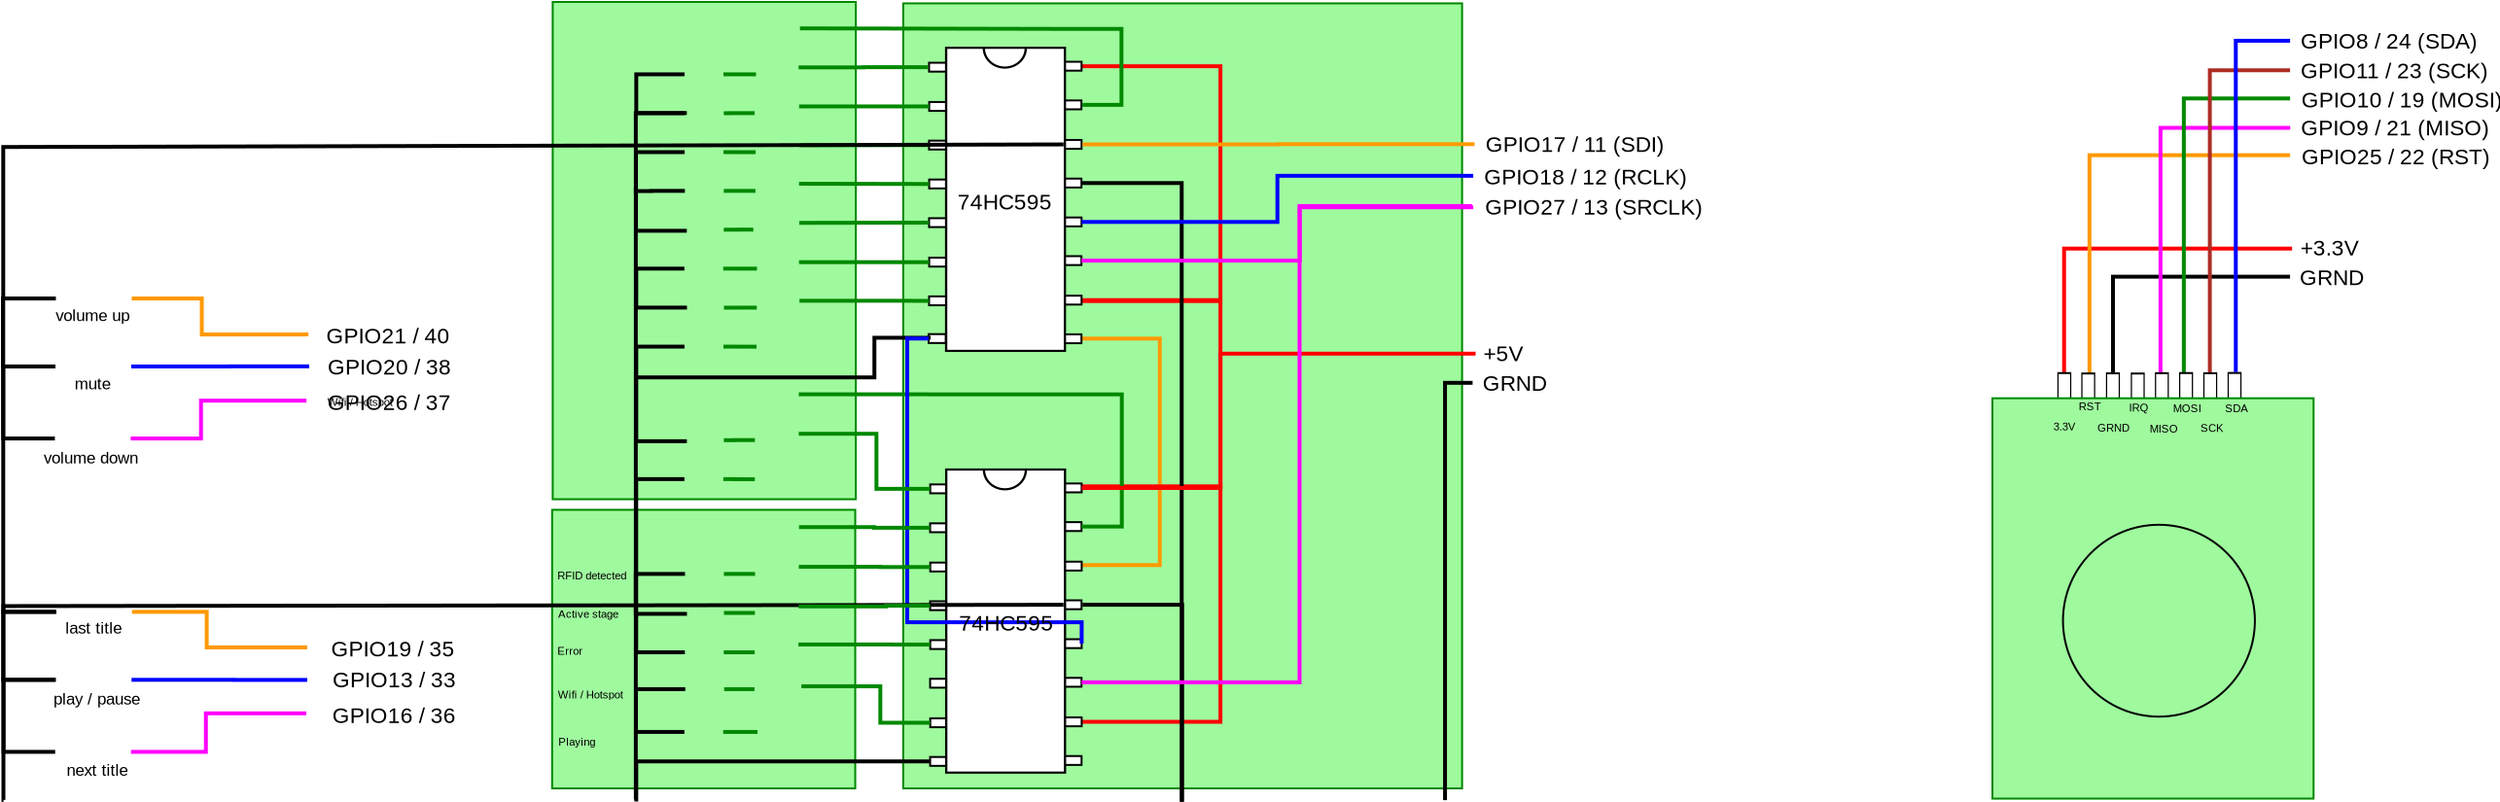 <?xml version="1.0" encoding="UTF-8"?>
<dia:diagram xmlns:dia="http://www.lysator.liu.se/~alla/dia/">
  <dia:layer name="Hintergrund" visible="true" connectable="true" active="true">
    <dia:object type="Standard - ZigZagLine" version="1" id="O0">
      <dia:attribute name="obj_pos">
        <dia:point val="82.896,26.034"/>
      </dia:attribute>
      <dia:attribute name="obj_bb">
        <dia:rectangle val="82.796,20.94;92.1,26.134"/>
      </dia:attribute>
      <dia:attribute name="orth_points">
        <dia:point val="82.896,26.034"/>
        <dia:point val="82.896,21.04"/>
        <dia:point val="92.0,21.04"/>
      </dia:attribute>
      <dia:attribute name="orth_orient">
        <dia:enum val="1"/>
        <dia:enum val="0"/>
      </dia:attribute>
      <dia:attribute name="autorouting">
        <dia:boolean val="false"/>
      </dia:attribute>
      <dia:attribute name="line_width">
        <dia:real val="0.2"/>
      </dia:attribute>
    </dia:object>
    <dia:object type="Standard - ZigZagLine" version="1" id="O1">
      <dia:attribute name="obj_pos">
        <dia:point val="92.005,19.596"/>
      </dia:attribute>
      <dia:attribute name="obj_bb">
        <dia:rectangle val="80.26,19.494;92.105,26.277"/>
      </dia:attribute>
      <dia:attribute name="orth_points">
        <dia:point val="92.005,19.596"/>
        <dia:point val="92.005,19.594"/>
        <dia:point val="80.382,19.594"/>
        <dia:point val="80.382,26.177"/>
        <dia:point val="80.361,26.177"/>
      </dia:attribute>
      <dia:attribute name="orth_orient">
        <dia:enum val="1"/>
        <dia:enum val="0"/>
        <dia:enum val="1"/>
        <dia:enum val="0"/>
      </dia:attribute>
      <dia:attribute name="autorouting">
        <dia:boolean val="false"/>
      </dia:attribute>
      <dia:attribute name="line_color">
        <dia:color val="#ff0000ff"/>
      </dia:attribute>
      <dia:attribute name="line_width">
        <dia:real val="0.2"/>
      </dia:attribute>
    </dia:object>
    <dia:object type="Standard - ZigZagLine" version="1" id="O2">
      <dia:attribute name="obj_pos">
        <dia:point val="81.688,26.059"/>
      </dia:attribute>
      <dia:attribute name="obj_bb">
        <dia:rectangle val="81.588,14.691;92.103,26.2"/>
      </dia:attribute>
      <dia:attribute name="orth_points">
        <dia:point val="81.688,26.059"/>
        <dia:point val="81.688,26.059"/>
        <dia:point val="81.688,14.791"/>
        <dia:point val="92.003,14.791"/>
      </dia:attribute>
      <dia:attribute name="orth_orient">
        <dia:enum val="0"/>
        <dia:enum val="1"/>
        <dia:enum val="0"/>
      </dia:attribute>
      <dia:attribute name="autorouting">
        <dia:boolean val="false"/>
      </dia:attribute>
      <dia:attribute name="line_color">
        <dia:color val="#ff9900ff"/>
      </dia:attribute>
      <dia:attribute name="line_width">
        <dia:real val="0.2"/>
      </dia:attribute>
    </dia:object>
    <dia:object type="Standard - ZigZagLine" version="1" id="O3">
      <dia:attribute name="obj_pos">
        <dia:point val="85.359,26.119"/>
      </dia:attribute>
      <dia:attribute name="obj_bb">
        <dia:rectangle val="85.24,13.285;92.109,26.219"/>
      </dia:attribute>
      <dia:attribute name="orth_points">
        <dia:point val="85.359,26.119"/>
        <dia:point val="85.34,26.119"/>
        <dia:point val="85.34,13.385"/>
        <dia:point val="92.009,13.385"/>
      </dia:attribute>
      <dia:attribute name="orth_orient">
        <dia:enum val="0"/>
        <dia:enum val="1"/>
        <dia:enum val="0"/>
      </dia:attribute>
      <dia:attribute name="autorouting">
        <dia:boolean val="false"/>
      </dia:attribute>
      <dia:attribute name="line_color">
        <dia:color val="#ff00ffff"/>
      </dia:attribute>
      <dia:attribute name="line_width">
        <dia:real val="0.2"/>
      </dia:attribute>
    </dia:object>
    <dia:object type="Standard - ZigZagLine" version="1" id="O4">
      <dia:attribute name="obj_pos">
        <dia:point val="86.516,26.05"/>
      </dia:attribute>
      <dia:attribute name="obj_bb">
        <dia:rectangle val="86.416,11.773;92.103,26.15"/>
      </dia:attribute>
      <dia:attribute name="orth_points">
        <dia:point val="86.516,26.05"/>
        <dia:point val="86.54,26.05"/>
        <dia:point val="86.54,11.873"/>
        <dia:point val="92.003,11.873"/>
      </dia:attribute>
      <dia:attribute name="orth_orient">
        <dia:enum val="0"/>
        <dia:enum val="1"/>
        <dia:enum val="0"/>
      </dia:attribute>
      <dia:attribute name="autorouting">
        <dia:boolean val="false"/>
      </dia:attribute>
      <dia:attribute name="line_color">
        <dia:color val="#008800ff"/>
      </dia:attribute>
      <dia:attribute name="line_width">
        <dia:real val="0.2"/>
      </dia:attribute>
    </dia:object>
    <dia:object type="Standard - ZigZagLine" version="1" id="O5">
      <dia:attribute name="obj_pos">
        <dia:point val="87.88,26.062"/>
      </dia:attribute>
      <dia:attribute name="obj_bb">
        <dia:rectangle val="87.777,10.323;92.103,26.162"/>
      </dia:attribute>
      <dia:attribute name="orth_points">
        <dia:point val="87.88,26.062"/>
        <dia:point val="87.877,26.062"/>
        <dia:point val="87.877,10.423"/>
        <dia:point val="92.003,10.423"/>
      </dia:attribute>
      <dia:attribute name="orth_orient">
        <dia:enum val="0"/>
        <dia:enum val="1"/>
        <dia:enum val="0"/>
      </dia:attribute>
      <dia:attribute name="autorouting">
        <dia:boolean val="false"/>
      </dia:attribute>
      <dia:attribute name="line_color">
        <dia:color val="#ac2c24ff"/>
      </dia:attribute>
      <dia:attribute name="line_width">
        <dia:real val="0.2"/>
      </dia:attribute>
    </dia:object>
    <dia:object type="Standard - Box" version="0" id="O6">
      <dia:attribute name="obj_pos">
        <dia:point val="2.637,33.03"/>
      </dia:attribute>
      <dia:attribute name="obj_bb">
        <dia:rectangle val="2.587,32.98;18.274,47.409"/>
      </dia:attribute>
      <dia:attribute name="elem_corner">
        <dia:point val="2.637,33.03"/>
      </dia:attribute>
      <dia:attribute name="elem_width">
        <dia:real val="15.587"/>
      </dia:attribute>
      <dia:attribute name="elem_height">
        <dia:real val="14.329"/>
      </dia:attribute>
      <dia:attribute name="border_color">
        <dia:color val="#008800ff"/>
      </dia:attribute>
      <dia:attribute name="inner_color">
        <dia:color val="#9ffa9eff"/>
      </dia:attribute>
      <dia:attribute name="show_background">
        <dia:boolean val="true"/>
      </dia:attribute>
    </dia:object>
    <dia:object type="Standard - Box" version="0" id="O7">
      <dia:attribute name="obj_pos">
        <dia:point val="20.691,6.982"/>
      </dia:attribute>
      <dia:attribute name="obj_bb">
        <dia:rectangle val="20.641,6.932;49.478,47.409"/>
      </dia:attribute>
      <dia:attribute name="elem_corner">
        <dia:point val="20.691,6.982"/>
      </dia:attribute>
      <dia:attribute name="elem_width">
        <dia:real val="28.737"/>
      </dia:attribute>
      <dia:attribute name="elem_height">
        <dia:real val="40.377"/>
      </dia:attribute>
      <dia:attribute name="border_color">
        <dia:color val="#008800ff"/>
      </dia:attribute>
      <dia:attribute name="inner_color">
        <dia:color val="#9ffa9eff"/>
      </dia:attribute>
      <dia:attribute name="show_background">
        <dia:boolean val="true"/>
      </dia:attribute>
    </dia:object>
    <dia:object type="Standard - Box" version="0" id="O8">
      <dia:attribute name="obj_pos">
        <dia:point val="2.667,6.909"/>
      </dia:attribute>
      <dia:attribute name="obj_bb">
        <dia:rectangle val="2.617,6.859;18.304,32.537"/>
      </dia:attribute>
      <dia:attribute name="elem_corner">
        <dia:point val="2.667,6.909"/>
      </dia:attribute>
      <dia:attribute name="elem_width">
        <dia:real val="15.587"/>
      </dia:attribute>
      <dia:attribute name="elem_height">
        <dia:real val="25.578"/>
      </dia:attribute>
      <dia:attribute name="border_color">
        <dia:color val="#008800ff"/>
      </dia:attribute>
      <dia:attribute name="inner_color">
        <dia:color val="#9ffa9eff"/>
      </dia:attribute>
      <dia:attribute name="show_background">
        <dia:boolean val="true"/>
      </dia:attribute>
    </dia:object>
    <dia:object type="Standard - ZigZagLine" version="1" id="O9">
      <dia:attribute name="obj_pos">
        <dia:point val="29.416,24.233"/>
      </dia:attribute>
      <dia:attribute name="obj_bb">
        <dia:rectangle val="29.317,24.123;33.984,36.026"/>
      </dia:attribute>
      <dia:attribute name="orth_points">
        <dia:point val="29.416,24.233"/>
        <dia:point val="29.416,24.223"/>
        <dia:point val="33.884,24.223"/>
        <dia:point val="33.884,35.874"/>
        <dia:point val="29.427,35.874"/>
        <dia:point val="29.427,35.926"/>
        <dia:point val="29.427,35.926"/>
      </dia:attribute>
      <dia:attribute name="orth_orient">
        <dia:enum val="1"/>
        <dia:enum val="0"/>
        <dia:enum val="1"/>
        <dia:enum val="0"/>
        <dia:enum val="1"/>
        <dia:enum val="0"/>
      </dia:attribute>
      <dia:attribute name="autorouting">
        <dia:boolean val="false"/>
      </dia:attribute>
      <dia:attribute name="line_color">
        <dia:color val="#ff9900ff"/>
      </dia:attribute>
      <dia:attribute name="line_width">
        <dia:real val="0.2"/>
      </dia:attribute>
      <dia:connections>
        <dia:connection handle="0" to="O49" connection="8"/>
        <dia:connection handle="1" to="O64" connection="8"/>
      </dia:connections>
    </dia:object>
    <dia:object type="Standard - ZigZagLine" version="1" id="O10">
      <dia:attribute name="obj_pos">
        <dia:point val="29.866,31.905"/>
      </dia:attribute>
      <dia:attribute name="obj_bb">
        <dia:rectangle val="29.766,31.724;37.102,44.035"/>
      </dia:attribute>
      <dia:attribute name="orth_points">
        <dia:point val="29.866,31.905"/>
        <dia:point val="29.866,31.824"/>
        <dia:point val="37.002,31.824"/>
        <dia:point val="37.002,43.935"/>
        <dia:point val="29.868,43.935"/>
      </dia:attribute>
      <dia:attribute name="orth_orient">
        <dia:enum val="1"/>
        <dia:enum val="0"/>
        <dia:enum val="1"/>
        <dia:enum val="0"/>
      </dia:attribute>
      <dia:attribute name="autorouting">
        <dia:boolean val="false"/>
      </dia:attribute>
      <dia:attribute name="line_color">
        <dia:color val="#ff0000ff"/>
      </dia:attribute>
      <dia:attribute name="line_width">
        <dia:real val="0.2"/>
      </dia:attribute>
      <dia:connections>
        <dia:connection handle="0" to="O62" connection="4"/>
        <dia:connection handle="1" to="O68" connection="4"/>
      </dia:connections>
    </dia:object>
    <dia:object type="Standard - ZigZagLine" version="1" id="O11">
      <dia:attribute name="obj_pos">
        <dia:point val="29.423,22.245"/>
      </dia:attribute>
      <dia:attribute name="obj_bb">
        <dia:rectangle val="29.323,22.145;37.102,32.005"/>
      </dia:attribute>
      <dia:attribute name="orth_points">
        <dia:point val="29.423,22.245"/>
        <dia:point val="29.423,22.293"/>
        <dia:point val="37.002,22.293"/>
        <dia:point val="37.002,31.905"/>
        <dia:point val="29.915,31.905"/>
      </dia:attribute>
      <dia:attribute name="orth_orient">
        <dia:enum val="1"/>
        <dia:enum val="0"/>
        <dia:enum val="1"/>
        <dia:enum val="0"/>
      </dia:attribute>
      <dia:attribute name="autorouting">
        <dia:boolean val="false"/>
      </dia:attribute>
      <dia:attribute name="line_color">
        <dia:color val="#ff0000ff"/>
      </dia:attribute>
      <dia:attribute name="line_width">
        <dia:real val="0.2"/>
      </dia:attribute>
      <dia:connections>
        <dia:connection handle="0" to="O48" connection="8"/>
        <dia:connection handle="1" to="O62" connection="8"/>
      </dia:connections>
    </dia:object>
    <dia:object type="Standard - ZigZagLine" version="1" id="O12">
      <dia:attribute name="obj_pos">
        <dia:point val="29.421,10.215"/>
      </dia:attribute>
      <dia:attribute name="obj_bb">
        <dia:rectangle val="29.321,10.115;37.102,22.345"/>
      </dia:attribute>
      <dia:attribute name="orth_points">
        <dia:point val="29.421,10.215"/>
        <dia:point val="29.421,10.216"/>
        <dia:point val="37.002,10.216"/>
        <dia:point val="37.002,22.245"/>
        <dia:point val="29.912,22.245"/>
      </dia:attribute>
      <dia:attribute name="orth_orient">
        <dia:enum val="1"/>
        <dia:enum val="0"/>
        <dia:enum val="1"/>
        <dia:enum val="0"/>
      </dia:attribute>
      <dia:attribute name="autorouting">
        <dia:boolean val="false"/>
      </dia:attribute>
      <dia:attribute name="line_color">
        <dia:color val="#ff0000ff"/>
      </dia:attribute>
      <dia:attribute name="line_width">
        <dia:real val="0.2"/>
      </dia:attribute>
      <dia:connections>
        <dia:connection handle="0" to="O42" connection="8"/>
        <dia:connection handle="1" to="O48" connection="8"/>
      </dia:connections>
    </dia:object>
    <dia:object type="Circuit2 - Horizontal LED" version="1" id="O13">
      <dia:attribute name="obj_pos">
        <dia:point val="9.464,11.688"/>
      </dia:attribute>
      <dia:attribute name="obj_bb">
        <dia:rectangle val="9.464,11.547;11.464,13.509"/>
      </dia:attribute>
      <dia:attribute name="meta">
        <dia:composite type="dict"/>
      </dia:attribute>
      <dia:attribute name="elem_corner">
        <dia:point val="9.464,11.688"/>
      </dia:attribute>
      <dia:attribute name="elem_width">
        <dia:real val="2"/>
      </dia:attribute>
      <dia:attribute name="elem_height">
        <dia:real val="1.574"/>
      </dia:attribute>
      <dia:attribute name="line_width">
        <dia:real val="0.1"/>
      </dia:attribute>
      <dia:attribute name="line_colour">
        <dia:color val="#00ff00ff"/>
      </dia:attribute>
      <dia:attribute name="fill_colour">
        <dia:color val="#ffffffff"/>
      </dia:attribute>
      <dia:attribute name="show_background">
        <dia:boolean val="true"/>
      </dia:attribute>
      <dia:attribute name="line_style">
        <dia:enum val="0"/>
        <dia:real val="1"/>
      </dia:attribute>
      <dia:attribute name="flip_horizontal">
        <dia:boolean val="true"/>
      </dia:attribute>
      <dia:attribute name="flip_vertical">
        <dia:boolean val="false"/>
      </dia:attribute>
      <dia:attribute name="subscale">
        <dia:real val="1"/>
      </dia:attribute>
    </dia:object>
    <dia:object type="Standard - ZigZagLine" version="1" id="O14">
      <dia:attribute name="obj_pos">
        <dia:point val="9.464,12.632"/>
      </dia:attribute>
      <dia:attribute name="obj_bb">
        <dia:rectangle val="6.84,12.532;9.564,48.033"/>
      </dia:attribute>
      <dia:attribute name="orth_points">
        <dia:point val="9.464,12.632"/>
        <dia:point val="6.94,12.632"/>
        <dia:point val="6.94,47.933"/>
      </dia:attribute>
      <dia:attribute name="orth_orient">
        <dia:enum val="0"/>
        <dia:enum val="1"/>
      </dia:attribute>
      <dia:attribute name="autorouting">
        <dia:boolean val="false"/>
      </dia:attribute>
      <dia:attribute name="line_width">
        <dia:real val="0.2"/>
      </dia:attribute>
      <dia:connections>
        <dia:connection handle="0" to="O13" connection="1"/>
        <dia:connection handle="1" to="O128" connection="0"/>
      </dia:connections>
    </dia:object>
    <dia:object type="Circuit2 - Horizontal LED" version="1" id="O15">
      <dia:attribute name="obj_pos">
        <dia:point val="9.449,13.688"/>
      </dia:attribute>
      <dia:attribute name="obj_bb">
        <dia:rectangle val="9.449,13.547;11.449,15.509"/>
      </dia:attribute>
      <dia:attribute name="meta">
        <dia:composite type="dict"/>
      </dia:attribute>
      <dia:attribute name="elem_corner">
        <dia:point val="9.449,13.688"/>
      </dia:attribute>
      <dia:attribute name="elem_width">
        <dia:real val="2"/>
      </dia:attribute>
      <dia:attribute name="elem_height">
        <dia:real val="1.574"/>
      </dia:attribute>
      <dia:attribute name="line_width">
        <dia:real val="0.1"/>
      </dia:attribute>
      <dia:attribute name="line_colour">
        <dia:color val="#00ff00ff"/>
      </dia:attribute>
      <dia:attribute name="fill_colour">
        <dia:color val="#ffffffff"/>
      </dia:attribute>
      <dia:attribute name="show_background">
        <dia:boolean val="true"/>
      </dia:attribute>
      <dia:attribute name="line_style">
        <dia:enum val="0"/>
        <dia:real val="1"/>
      </dia:attribute>
      <dia:attribute name="flip_horizontal">
        <dia:boolean val="true"/>
      </dia:attribute>
      <dia:attribute name="flip_vertical">
        <dia:boolean val="false"/>
      </dia:attribute>
      <dia:attribute name="subscale">
        <dia:real val="1"/>
      </dia:attribute>
    </dia:object>
    <dia:object type="Circuit2 - Horizontal LED" version="1" id="O16">
      <dia:attribute name="obj_pos">
        <dia:point val="9.448,9.686"/>
      </dia:attribute>
      <dia:attribute name="obj_bb">
        <dia:rectangle val="9.448,9.545;11.448,11.507"/>
      </dia:attribute>
      <dia:attribute name="meta">
        <dia:composite type="dict"/>
      </dia:attribute>
      <dia:attribute name="elem_corner">
        <dia:point val="9.448,9.686"/>
      </dia:attribute>
      <dia:attribute name="elem_width">
        <dia:real val="2"/>
      </dia:attribute>
      <dia:attribute name="elem_height">
        <dia:real val="1.574"/>
      </dia:attribute>
      <dia:attribute name="line_width">
        <dia:real val="0.1"/>
      </dia:attribute>
      <dia:attribute name="line_colour">
        <dia:color val="#00ff00ff"/>
      </dia:attribute>
      <dia:attribute name="fill_colour">
        <dia:color val="#ffffffff"/>
      </dia:attribute>
      <dia:attribute name="show_background">
        <dia:boolean val="true"/>
      </dia:attribute>
      <dia:attribute name="line_style">
        <dia:enum val="0"/>
        <dia:real val="1"/>
      </dia:attribute>
      <dia:attribute name="flip_horizontal">
        <dia:boolean val="true"/>
      </dia:attribute>
      <dia:attribute name="flip_vertical">
        <dia:boolean val="false"/>
      </dia:attribute>
      <dia:attribute name="subscale">
        <dia:real val="1"/>
      </dia:attribute>
    </dia:object>
    <dia:object type="Circuit2 - Horizontal LED" version="1" id="O17">
      <dia:attribute name="obj_pos">
        <dia:point val="9.465,15.682"/>
      </dia:attribute>
      <dia:attribute name="obj_bb">
        <dia:rectangle val="9.465,15.541;11.464,17.503"/>
      </dia:attribute>
      <dia:attribute name="meta">
        <dia:composite type="dict"/>
      </dia:attribute>
      <dia:attribute name="elem_corner">
        <dia:point val="9.465,15.682"/>
      </dia:attribute>
      <dia:attribute name="elem_width">
        <dia:real val="2"/>
      </dia:attribute>
      <dia:attribute name="elem_height">
        <dia:real val="1.574"/>
      </dia:attribute>
      <dia:attribute name="line_width">
        <dia:real val="0.1"/>
      </dia:attribute>
      <dia:attribute name="line_colour">
        <dia:color val="#00ff00ff"/>
      </dia:attribute>
      <dia:attribute name="fill_colour">
        <dia:color val="#ffffffff"/>
      </dia:attribute>
      <dia:attribute name="show_background">
        <dia:boolean val="true"/>
      </dia:attribute>
      <dia:attribute name="line_style">
        <dia:enum val="0"/>
        <dia:real val="1"/>
      </dia:attribute>
      <dia:attribute name="flip_horizontal">
        <dia:boolean val="true"/>
      </dia:attribute>
      <dia:attribute name="flip_vertical">
        <dia:boolean val="false"/>
      </dia:attribute>
      <dia:attribute name="subscale">
        <dia:real val="1"/>
      </dia:attribute>
    </dia:object>
    <dia:object type="Circuit2 - Horizontal LED" version="1" id="O18">
      <dia:attribute name="obj_pos">
        <dia:point val="9.463,17.678"/>
      </dia:attribute>
      <dia:attribute name="obj_bb">
        <dia:rectangle val="9.463,17.537;11.463,19.5"/>
      </dia:attribute>
      <dia:attribute name="meta">
        <dia:composite type="dict"/>
      </dia:attribute>
      <dia:attribute name="elem_corner">
        <dia:point val="9.463,17.678"/>
      </dia:attribute>
      <dia:attribute name="elem_width">
        <dia:real val="2"/>
      </dia:attribute>
      <dia:attribute name="elem_height">
        <dia:real val="1.574"/>
      </dia:attribute>
      <dia:attribute name="line_width">
        <dia:real val="0.1"/>
      </dia:attribute>
      <dia:attribute name="line_colour">
        <dia:color val="#00ff00ff"/>
      </dia:attribute>
      <dia:attribute name="fill_colour">
        <dia:color val="#ffffffff"/>
      </dia:attribute>
      <dia:attribute name="show_background">
        <dia:boolean val="true"/>
      </dia:attribute>
      <dia:attribute name="line_style">
        <dia:enum val="0"/>
        <dia:real val="1"/>
      </dia:attribute>
      <dia:attribute name="flip_horizontal">
        <dia:boolean val="true"/>
      </dia:attribute>
      <dia:attribute name="flip_vertical">
        <dia:boolean val="false"/>
      </dia:attribute>
      <dia:attribute name="subscale">
        <dia:real val="1"/>
      </dia:attribute>
    </dia:object>
    <dia:object type="Circuit2 - Horizontal LED" version="1" id="O19">
      <dia:attribute name="obj_pos">
        <dia:point val="9.437,19.681"/>
      </dia:attribute>
      <dia:attribute name="obj_bb">
        <dia:rectangle val="9.437,19.54;11.437,21.502"/>
      </dia:attribute>
      <dia:attribute name="meta">
        <dia:composite type="dict"/>
      </dia:attribute>
      <dia:attribute name="elem_corner">
        <dia:point val="9.437,19.681"/>
      </dia:attribute>
      <dia:attribute name="elem_width">
        <dia:real val="2"/>
      </dia:attribute>
      <dia:attribute name="elem_height">
        <dia:real val="1.574"/>
      </dia:attribute>
      <dia:attribute name="line_width">
        <dia:real val="0.1"/>
      </dia:attribute>
      <dia:attribute name="line_colour">
        <dia:color val="#00ff00ff"/>
      </dia:attribute>
      <dia:attribute name="fill_colour">
        <dia:color val="#ffffffff"/>
      </dia:attribute>
      <dia:attribute name="show_background">
        <dia:boolean val="true"/>
      </dia:attribute>
      <dia:attribute name="line_style">
        <dia:enum val="0"/>
        <dia:real val="1"/>
      </dia:attribute>
      <dia:attribute name="flip_horizontal">
        <dia:boolean val="true"/>
      </dia:attribute>
      <dia:attribute name="flip_vertical">
        <dia:boolean val="false"/>
      </dia:attribute>
      <dia:attribute name="subscale">
        <dia:real val="1"/>
      </dia:attribute>
    </dia:object>
    <dia:object type="Circuit2 - Horizontal LED" version="1" id="O20">
      <dia:attribute name="obj_pos">
        <dia:point val="9.472,21.69"/>
      </dia:attribute>
      <dia:attribute name="obj_bb">
        <dia:rectangle val="9.472,21.548;11.472,23.511"/>
      </dia:attribute>
      <dia:attribute name="meta">
        <dia:composite type="dict"/>
      </dia:attribute>
      <dia:attribute name="elem_corner">
        <dia:point val="9.472,21.69"/>
      </dia:attribute>
      <dia:attribute name="elem_width">
        <dia:real val="2"/>
      </dia:attribute>
      <dia:attribute name="elem_height">
        <dia:real val="1.574"/>
      </dia:attribute>
      <dia:attribute name="line_width">
        <dia:real val="0.1"/>
      </dia:attribute>
      <dia:attribute name="line_colour">
        <dia:color val="#fbee06ff"/>
      </dia:attribute>
      <dia:attribute name="fill_colour">
        <dia:color val="#ffffffff"/>
      </dia:attribute>
      <dia:attribute name="show_background">
        <dia:boolean val="true"/>
      </dia:attribute>
      <dia:attribute name="line_style">
        <dia:enum val="0"/>
        <dia:real val="1"/>
      </dia:attribute>
      <dia:attribute name="flip_horizontal">
        <dia:boolean val="true"/>
      </dia:attribute>
      <dia:attribute name="flip_vertical">
        <dia:boolean val="false"/>
      </dia:attribute>
      <dia:attribute name="subscale">
        <dia:real val="1"/>
      </dia:attribute>
    </dia:object>
    <dia:object type="Circuit2 - Horizontal LED" version="1" id="O21">
      <dia:attribute name="obj_pos">
        <dia:point val="9.445,23.692"/>
      </dia:attribute>
      <dia:attribute name="obj_bb">
        <dia:rectangle val="9.445,23.551;11.445,25.514"/>
      </dia:attribute>
      <dia:attribute name="meta">
        <dia:composite type="dict"/>
      </dia:attribute>
      <dia:attribute name="elem_corner">
        <dia:point val="9.445,23.692"/>
      </dia:attribute>
      <dia:attribute name="elem_width">
        <dia:real val="2"/>
      </dia:attribute>
      <dia:attribute name="elem_height">
        <dia:real val="1.574"/>
      </dia:attribute>
      <dia:attribute name="line_width">
        <dia:real val="0.1"/>
      </dia:attribute>
      <dia:attribute name="line_colour">
        <dia:color val="#fbee06ff"/>
      </dia:attribute>
      <dia:attribute name="fill_colour">
        <dia:color val="#ffffffff"/>
      </dia:attribute>
      <dia:attribute name="show_background">
        <dia:boolean val="true"/>
      </dia:attribute>
      <dia:attribute name="line_style">
        <dia:enum val="0"/>
        <dia:real val="1"/>
      </dia:attribute>
      <dia:attribute name="flip_horizontal">
        <dia:boolean val="true"/>
      </dia:attribute>
      <dia:attribute name="flip_vertical">
        <dia:boolean val="false"/>
      </dia:attribute>
      <dia:attribute name="subscale">
        <dia:real val="1"/>
      </dia:attribute>
    </dia:object>
    <dia:object type="Circuit2 - Horizontal LED" version="1" id="O22">
      <dia:attribute name="obj_pos">
        <dia:point val="9.467,28.505"/>
      </dia:attribute>
      <dia:attribute name="obj_bb">
        <dia:rectangle val="9.467,28.363;11.467,30.326"/>
      </dia:attribute>
      <dia:attribute name="meta">
        <dia:composite type="dict"/>
      </dia:attribute>
      <dia:attribute name="elem_corner">
        <dia:point val="9.467,28.505"/>
      </dia:attribute>
      <dia:attribute name="elem_width">
        <dia:real val="2"/>
      </dia:attribute>
      <dia:attribute name="elem_height">
        <dia:real val="1.574"/>
      </dia:attribute>
      <dia:attribute name="line_width">
        <dia:real val="0.1"/>
      </dia:attribute>
      <dia:attribute name="line_colour">
        <dia:color val="#ff0000ff"/>
      </dia:attribute>
      <dia:attribute name="fill_colour">
        <dia:color val="#ffffffff"/>
      </dia:attribute>
      <dia:attribute name="show_background">
        <dia:boolean val="true"/>
      </dia:attribute>
      <dia:attribute name="line_style">
        <dia:enum val="0"/>
        <dia:real val="1"/>
      </dia:attribute>
      <dia:attribute name="flip_horizontal">
        <dia:boolean val="true"/>
      </dia:attribute>
      <dia:attribute name="flip_vertical">
        <dia:boolean val="false"/>
      </dia:attribute>
      <dia:attribute name="subscale">
        <dia:real val="1"/>
      </dia:attribute>
    </dia:object>
    <dia:object type="Circuit2 - Horizontal LED" version="1" id="O23">
      <dia:attribute name="obj_pos">
        <dia:point val="9.441,30.507"/>
      </dia:attribute>
      <dia:attribute name="obj_bb">
        <dia:rectangle val="9.441,30.366;11.441,32.328"/>
      </dia:attribute>
      <dia:attribute name="meta">
        <dia:composite type="dict"/>
      </dia:attribute>
      <dia:attribute name="elem_corner">
        <dia:point val="9.441,30.507"/>
      </dia:attribute>
      <dia:attribute name="elem_width">
        <dia:real val="2"/>
      </dia:attribute>
      <dia:attribute name="elem_height">
        <dia:real val="1.574"/>
      </dia:attribute>
      <dia:attribute name="line_width">
        <dia:real val="0.1"/>
      </dia:attribute>
      <dia:attribute name="line_colour">
        <dia:color val="#ff0000ff"/>
      </dia:attribute>
      <dia:attribute name="fill_colour">
        <dia:color val="#ffffffff"/>
      </dia:attribute>
      <dia:attribute name="show_background">
        <dia:boolean val="true"/>
      </dia:attribute>
      <dia:attribute name="line_style">
        <dia:enum val="0"/>
        <dia:real val="1"/>
      </dia:attribute>
      <dia:attribute name="flip_horizontal">
        <dia:boolean val="true"/>
      </dia:attribute>
      <dia:attribute name="flip_vertical">
        <dia:boolean val="false"/>
      </dia:attribute>
      <dia:attribute name="subscale">
        <dia:real val="1"/>
      </dia:attribute>
    </dia:object>
    <dia:object type="Standard - ZigZagLine" version="1" id="O24">
      <dia:attribute name="obj_pos">
        <dia:point val="9.441,31.451"/>
      </dia:attribute>
      <dia:attribute name="obj_bb">
        <dia:rectangle val="6.861,31.352;9.562,40.46"/>
      </dia:attribute>
      <dia:attribute name="orth_points">
        <dia:point val="9.441,31.451"/>
        <dia:point val="6.961,31.451"/>
        <dia:point val="6.961,40.36"/>
        <dia:point val="9.462,40.36"/>
      </dia:attribute>
      <dia:attribute name="orth_orient">
        <dia:enum val="0"/>
        <dia:enum val="1"/>
        <dia:enum val="0"/>
      </dia:attribute>
      <dia:attribute name="autorouting">
        <dia:boolean val="false"/>
      </dia:attribute>
      <dia:attribute name="line_width">
        <dia:real val="0.2"/>
      </dia:attribute>
      <dia:connections>
        <dia:connection handle="0" to="O23" connection="1"/>
        <dia:connection handle="1" to="O152" connection="1"/>
      </dia:connections>
    </dia:object>
    <dia:object type="Standard - ZigZagLine" version="1" id="O25">
      <dia:attribute name="obj_pos">
        <dia:point val="9.445,24.637"/>
      </dia:attribute>
      <dia:attribute name="obj_bb">
        <dia:rectangle val="6.864,24.537;9.567,29.602"/>
      </dia:attribute>
      <dia:attribute name="orth_points">
        <dia:point val="9.445,24.637"/>
        <dia:point val="6.964,24.637"/>
        <dia:point val="6.964,29.502"/>
        <dia:point val="9.467,29.502"/>
        <dia:point val="9.467,29.449"/>
      </dia:attribute>
      <dia:attribute name="orth_orient">
        <dia:enum val="0"/>
        <dia:enum val="1"/>
        <dia:enum val="0"/>
        <dia:enum val="1"/>
      </dia:attribute>
      <dia:attribute name="autorouting">
        <dia:boolean val="false"/>
      </dia:attribute>
      <dia:attribute name="line_width">
        <dia:real val="0.2"/>
      </dia:attribute>
      <dia:connections>
        <dia:connection handle="0" to="O21" connection="1"/>
        <dia:connection handle="1" to="O22" connection="1"/>
      </dia:connections>
    </dia:object>
    <dia:object type="Standard - ZigZagLine" version="1" id="O26">
      <dia:attribute name="obj_pos">
        <dia:point val="9.448,10.631"/>
      </dia:attribute>
      <dia:attribute name="obj_bb">
        <dia:rectangle val="6.864,10.531;9.564,12.732"/>
      </dia:attribute>
      <dia:attribute name="orth_points">
        <dia:point val="9.448,10.631"/>
        <dia:point val="6.964,10.631"/>
        <dia:point val="6.964,12.622"/>
        <dia:point val="9.464,12.622"/>
        <dia:point val="9.464,12.632"/>
      </dia:attribute>
      <dia:attribute name="orth_orient">
        <dia:enum val="0"/>
        <dia:enum val="1"/>
        <dia:enum val="0"/>
        <dia:enum val="1"/>
      </dia:attribute>
      <dia:attribute name="autorouting">
        <dia:boolean val="false"/>
      </dia:attribute>
      <dia:attribute name="line_width">
        <dia:real val="0.2"/>
      </dia:attribute>
      <dia:connections>
        <dia:connection handle="0" to="O16" connection="1"/>
        <dia:connection handle="1" to="O13" connection="1"/>
      </dia:connections>
    </dia:object>
    <dia:object type="Standard - ZigZagLine" version="1" id="O27">
      <dia:attribute name="obj_pos">
        <dia:point val="9.465,16.627"/>
      </dia:attribute>
      <dia:attribute name="obj_bb">
        <dia:rectangle val="6.842,16.331;9.565,16.737"/>
      </dia:attribute>
      <dia:attribute name="orth_points">
        <dia:point val="9.465,16.627"/>
        <dia:point val="7.727,16.627"/>
        <dia:point val="7.727,16.637"/>
        <dia:point val="6.942,16.637"/>
        <dia:point val="6.942,16.431"/>
      </dia:attribute>
      <dia:attribute name="orth_orient">
        <dia:enum val="0"/>
        <dia:enum val="1"/>
        <dia:enum val="0"/>
        <dia:enum val="1"/>
      </dia:attribute>
      <dia:attribute name="autorouting">
        <dia:boolean val="false"/>
      </dia:attribute>
      <dia:attribute name="line_width">
        <dia:real val="0.2"/>
      </dia:attribute>
      <dia:connections>
        <dia:connection handle="0" to="O17" connection="1"/>
      </dia:connections>
    </dia:object>
    <dia:object type="Standard - ZigZagLine" version="1" id="O28">
      <dia:attribute name="obj_pos">
        <dia:point val="9.437,20.625"/>
      </dia:attribute>
      <dia:attribute name="obj_bb">
        <dia:rectangle val="6.864,20.525;9.572,22.734"/>
      </dia:attribute>
      <dia:attribute name="orth_points">
        <dia:point val="9.437,20.625"/>
        <dia:point val="6.964,20.625"/>
        <dia:point val="6.964,22.63"/>
        <dia:point val="9.472,22.63"/>
        <dia:point val="9.472,22.634"/>
      </dia:attribute>
      <dia:attribute name="orth_orient">
        <dia:enum val="0"/>
        <dia:enum val="1"/>
        <dia:enum val="0"/>
        <dia:enum val="1"/>
      </dia:attribute>
      <dia:attribute name="autorouting">
        <dia:boolean val="false"/>
      </dia:attribute>
      <dia:attribute name="line_width">
        <dia:real val="0.2"/>
      </dia:attribute>
      <dia:connections>
        <dia:connection handle="0" to="O19" connection="1"/>
        <dia:connection handle="1" to="O20" connection="1"/>
      </dia:connections>
    </dia:object>
    <dia:object type="Standard - ZigZagLine" version="1" id="O29">
      <dia:attribute name="obj_pos">
        <dia:point val="9.47,36.328"/>
      </dia:attribute>
      <dia:attribute name="obj_bb">
        <dia:rectangle val="6.839,36.228;9.571,38.482"/>
      </dia:attribute>
      <dia:attribute name="orth_points">
        <dia:point val="9.47,36.328"/>
        <dia:point val="6.939,36.328"/>
        <dia:point val="6.939,38.382"/>
        <dia:point val="9.471,38.382"/>
        <dia:point val="9.471,38.334"/>
      </dia:attribute>
      <dia:attribute name="orth_orient">
        <dia:enum val="0"/>
        <dia:enum val="1"/>
        <dia:enum val="0"/>
        <dia:enum val="1"/>
      </dia:attribute>
      <dia:attribute name="autorouting">
        <dia:boolean val="false"/>
      </dia:attribute>
      <dia:attribute name="line_width">
        <dia:real val="0.2"/>
      </dia:attribute>
      <dia:connections>
        <dia:connection handle="0" to="O150" connection="1"/>
        <dia:connection handle="1" to="O151" connection="1"/>
      </dia:connections>
    </dia:object>
    <dia:object type="Circuit2 - Diagonal Resistor (European)" version="1" id="O30">
      <dia:attribute name="obj_pos">
        <dia:point val="13.021,8.268"/>
      </dia:attribute>
      <dia:attribute name="obj_bb">
        <dia:rectangle val="12.88,8.127;15.521,10.768"/>
      </dia:attribute>
      <dia:attribute name="meta">
        <dia:composite type="dict"/>
      </dia:attribute>
      <dia:attribute name="elem_corner">
        <dia:point val="13.021,8.268"/>
      </dia:attribute>
      <dia:attribute name="elem_width">
        <dia:real val="2.358"/>
      </dia:attribute>
      <dia:attribute name="elem_height">
        <dia:real val="2.358"/>
      </dia:attribute>
      <dia:attribute name="line_width">
        <dia:real val="0.2"/>
      </dia:attribute>
      <dia:attribute name="line_colour">
        <dia:color val="#008800ff"/>
      </dia:attribute>
      <dia:attribute name="fill_colour">
        <dia:color val="#ffffffff"/>
      </dia:attribute>
      <dia:attribute name="show_background">
        <dia:boolean val="true"/>
      </dia:attribute>
      <dia:attribute name="line_style">
        <dia:enum val="0"/>
        <dia:real val="1"/>
      </dia:attribute>
      <dia:attribute name="flip_horizontal">
        <dia:boolean val="false"/>
      </dia:attribute>
      <dia:attribute name="flip_vertical">
        <dia:boolean val="true"/>
      </dia:attribute>
      <dia:attribute name="subscale">
        <dia:real val="1"/>
      </dia:attribute>
    </dia:object>
    <dia:object type="Circuit2 - Diagonal Resistor (European)" version="1" id="O31">
      <dia:attribute name="obj_pos">
        <dia:point val="12.951,10.275"/>
      </dia:attribute>
      <dia:attribute name="obj_bb">
        <dia:rectangle val="12.81,10.133;15.451,12.774"/>
      </dia:attribute>
      <dia:attribute name="meta">
        <dia:composite type="dict"/>
      </dia:attribute>
      <dia:attribute name="elem_corner">
        <dia:point val="12.951,10.275"/>
      </dia:attribute>
      <dia:attribute name="elem_width">
        <dia:real val="2.358"/>
      </dia:attribute>
      <dia:attribute name="elem_height">
        <dia:real val="2.358"/>
      </dia:attribute>
      <dia:attribute name="line_width">
        <dia:real val="0.2"/>
      </dia:attribute>
      <dia:attribute name="line_colour">
        <dia:color val="#008800ff"/>
      </dia:attribute>
      <dia:attribute name="fill_colour">
        <dia:color val="#ffffffff"/>
      </dia:attribute>
      <dia:attribute name="show_background">
        <dia:boolean val="true"/>
      </dia:attribute>
      <dia:attribute name="line_style">
        <dia:enum val="0"/>
        <dia:real val="1"/>
      </dia:attribute>
      <dia:attribute name="flip_horizontal">
        <dia:boolean val="false"/>
      </dia:attribute>
      <dia:attribute name="flip_vertical">
        <dia:boolean val="true"/>
      </dia:attribute>
      <dia:attribute name="subscale">
        <dia:real val="1"/>
      </dia:attribute>
    </dia:object>
    <dia:object type="Standard - ZigZagLine" version="1" id="O32">
      <dia:attribute name="obj_pos">
        <dia:point val="11.448,10.631"/>
      </dia:attribute>
      <dia:attribute name="obj_bb">
        <dia:rectangle val="11.348,10.527;13.121,10.731"/>
      </dia:attribute>
      <dia:attribute name="orth_points">
        <dia:point val="11.448,10.631"/>
        <dia:point val="12.115,10.631"/>
        <dia:point val="12.115,10.631"/>
        <dia:point val="13.021,10.631"/>
        <dia:point val="13.021,10.627"/>
      </dia:attribute>
      <dia:attribute name="orth_orient">
        <dia:enum val="0"/>
        <dia:enum val="1"/>
        <dia:enum val="0"/>
        <dia:enum val="1"/>
      </dia:attribute>
      <dia:attribute name="autorouting">
        <dia:boolean val="false"/>
      </dia:attribute>
      <dia:attribute name="line_color">
        <dia:color val="#008800ff"/>
      </dia:attribute>
      <dia:attribute name="line_width">
        <dia:real val="0.2"/>
      </dia:attribute>
      <dia:connections>
        <dia:connection handle="0" to="O16" connection="0"/>
        <dia:connection handle="1" to="O30" connection="0"/>
      </dia:connections>
    </dia:object>
    <dia:object type="Standard - ZigZagLine" version="1" id="O33">
      <dia:attribute name="obj_pos">
        <dia:point val="11.464,12.632"/>
      </dia:attribute>
      <dia:attribute name="obj_bb">
        <dia:rectangle val="11.364,12.528;13.052,12.733"/>
      </dia:attribute>
      <dia:attribute name="orth_points">
        <dia:point val="11.464,12.632"/>
        <dia:point val="11.807,12.632"/>
        <dia:point val="11.807,12.628"/>
        <dia:point val="12.951,12.628"/>
        <dia:point val="12.951,12.633"/>
      </dia:attribute>
      <dia:attribute name="orth_orient">
        <dia:enum val="0"/>
        <dia:enum val="1"/>
        <dia:enum val="0"/>
        <dia:enum val="1"/>
      </dia:attribute>
      <dia:attribute name="autorouting">
        <dia:boolean val="false"/>
      </dia:attribute>
      <dia:attribute name="line_color">
        <dia:color val="#008800ff"/>
      </dia:attribute>
      <dia:attribute name="line_width">
        <dia:real val="0.2"/>
      </dia:attribute>
      <dia:connections>
        <dia:connection handle="0" to="O13" connection="0"/>
        <dia:connection handle="1" to="O31" connection="0"/>
      </dia:connections>
    </dia:object>
    <dia:object type="Standard - Arc" version="0" id="O34">
      <dia:attribute name="obj_pos">
        <dia:point val="25.465,16.364"/>
      </dia:attribute>
      <dia:attribute name="obj_bb">
        <dia:rectangle val="25.415,16.314;25.535,16.414"/>
      </dia:attribute>
      <dia:attribute name="conn_endpoints">
        <dia:point val="25.465,16.364"/>
        <dia:point val="25.485,16.364"/>
      </dia:attribute>
      <dia:attribute name="curve_distance">
        <dia:real val="0"/>
      </dia:attribute>
    </dia:object>
    <dia:object type="Standard - Box" version="0" id="O35">
      <dia:attribute name="obj_pos">
        <dia:point val="22.018,10.036"/>
      </dia:attribute>
      <dia:attribute name="obj_bb">
        <dia:rectangle val="21.968,9.986;22.947,10.543"/>
      </dia:attribute>
      <dia:attribute name="elem_corner">
        <dia:point val="22.018,10.036"/>
      </dia:attribute>
      <dia:attribute name="elem_width">
        <dia:real val="0.879"/>
      </dia:attribute>
      <dia:attribute name="elem_height">
        <dia:real val="0.457"/>
      </dia:attribute>
      <dia:attribute name="show_background">
        <dia:boolean val="true"/>
      </dia:attribute>
    </dia:object>
    <dia:object type="Standard - Box" version="0" id="O36">
      <dia:attribute name="obj_pos">
        <dia:point val="22.026,12.055"/>
      </dia:attribute>
      <dia:attribute name="obj_bb">
        <dia:rectangle val="21.976,12.005;22.955,12.562"/>
      </dia:attribute>
      <dia:attribute name="elem_corner">
        <dia:point val="22.026,12.055"/>
      </dia:attribute>
      <dia:attribute name="elem_width">
        <dia:real val="0.879"/>
      </dia:attribute>
      <dia:attribute name="elem_height">
        <dia:real val="0.457"/>
      </dia:attribute>
      <dia:attribute name="show_background">
        <dia:boolean val="true"/>
      </dia:attribute>
    </dia:object>
    <dia:object type="Standard - Box" version="0" id="O37">
      <dia:attribute name="obj_pos">
        <dia:point val="22.019,14.043"/>
      </dia:attribute>
      <dia:attribute name="obj_bb">
        <dia:rectangle val="21.969,13.993;22.948,14.55"/>
      </dia:attribute>
      <dia:attribute name="elem_corner">
        <dia:point val="22.019,14.043"/>
      </dia:attribute>
      <dia:attribute name="elem_width">
        <dia:real val="0.879"/>
      </dia:attribute>
      <dia:attribute name="elem_height">
        <dia:real val="0.457"/>
      </dia:attribute>
      <dia:attribute name="show_background">
        <dia:boolean val="true"/>
      </dia:attribute>
    </dia:object>
    <dia:object type="Standard - Box" version="0" id="O38">
      <dia:attribute name="obj_pos">
        <dia:point val="22.025,16.043"/>
      </dia:attribute>
      <dia:attribute name="obj_bb">
        <dia:rectangle val="21.975,15.993;22.954,16.55"/>
      </dia:attribute>
      <dia:attribute name="elem_corner">
        <dia:point val="22.025,16.043"/>
      </dia:attribute>
      <dia:attribute name="elem_width">
        <dia:real val="0.879"/>
      </dia:attribute>
      <dia:attribute name="elem_height">
        <dia:real val="0.457"/>
      </dia:attribute>
      <dia:attribute name="show_background">
        <dia:boolean val="true"/>
      </dia:attribute>
    </dia:object>
    <dia:object type="Standard - Box" version="0" id="O39">
      <dia:attribute name="obj_pos">
        <dia:point val="22.019,18.032"/>
      </dia:attribute>
      <dia:attribute name="obj_bb">
        <dia:rectangle val="21.969,17.982;22.948,18.538"/>
      </dia:attribute>
      <dia:attribute name="elem_corner">
        <dia:point val="22.019,18.032"/>
      </dia:attribute>
      <dia:attribute name="elem_width">
        <dia:real val="0.879"/>
      </dia:attribute>
      <dia:attribute name="elem_height">
        <dia:real val="0.457"/>
      </dia:attribute>
      <dia:attribute name="show_background">
        <dia:boolean val="true"/>
      </dia:attribute>
    </dia:object>
    <dia:object type="Standard - Box" version="0" id="O40">
      <dia:attribute name="obj_pos">
        <dia:point val="22.026,20.064"/>
      </dia:attribute>
      <dia:attribute name="obj_bb">
        <dia:rectangle val="21.976,20.014;22.956,20.571"/>
      </dia:attribute>
      <dia:attribute name="elem_corner">
        <dia:point val="22.026,20.064"/>
      </dia:attribute>
      <dia:attribute name="elem_width">
        <dia:real val="0.879"/>
      </dia:attribute>
      <dia:attribute name="elem_height">
        <dia:real val="0.457"/>
      </dia:attribute>
      <dia:attribute name="show_background">
        <dia:boolean val="true"/>
      </dia:attribute>
    </dia:object>
    <dia:object type="Standard - Box" version="0" id="O41">
      <dia:attribute name="obj_pos">
        <dia:point val="22.02,22.053"/>
      </dia:attribute>
      <dia:attribute name="obj_bb">
        <dia:rectangle val="21.97,22.003;22.949,22.559"/>
      </dia:attribute>
      <dia:attribute name="elem_corner">
        <dia:point val="22.02,22.053"/>
      </dia:attribute>
      <dia:attribute name="elem_width">
        <dia:real val="0.879"/>
      </dia:attribute>
      <dia:attribute name="elem_height">
        <dia:real val="0.457"/>
      </dia:attribute>
      <dia:attribute name="show_background">
        <dia:boolean val="true"/>
      </dia:attribute>
    </dia:object>
    <dia:object type="Standard - Box" version="0" id="O42">
      <dia:attribute name="obj_pos">
        <dia:point val="28.982,9.986"/>
      </dia:attribute>
      <dia:attribute name="obj_bb">
        <dia:rectangle val="28.932,9.936;29.911,10.493"/>
      </dia:attribute>
      <dia:attribute name="elem_corner">
        <dia:point val="28.982,9.986"/>
      </dia:attribute>
      <dia:attribute name="elem_width">
        <dia:real val="0.879"/>
      </dia:attribute>
      <dia:attribute name="elem_height">
        <dia:real val="0.457"/>
      </dia:attribute>
      <dia:attribute name="show_background">
        <dia:boolean val="true"/>
      </dia:attribute>
    </dia:object>
    <dia:object type="Standard - Box" version="0" id="O43">
      <dia:attribute name="obj_pos">
        <dia:point val="28.975,11.975"/>
      </dia:attribute>
      <dia:attribute name="obj_bb">
        <dia:rectangle val="28.925,11.925;29.904,12.481"/>
      </dia:attribute>
      <dia:attribute name="elem_corner">
        <dia:point val="28.975,11.975"/>
      </dia:attribute>
      <dia:attribute name="elem_width">
        <dia:real val="0.879"/>
      </dia:attribute>
      <dia:attribute name="elem_height">
        <dia:real val="0.457"/>
      </dia:attribute>
      <dia:attribute name="show_background">
        <dia:boolean val="true"/>
      </dia:attribute>
    </dia:object>
    <dia:object type="Standard - Box" version="0" id="O44">
      <dia:attribute name="obj_pos">
        <dia:point val="28.983,14.007"/>
      </dia:attribute>
      <dia:attribute name="obj_bb">
        <dia:rectangle val="28.933,13.957;29.912,14.514"/>
      </dia:attribute>
      <dia:attribute name="elem_corner">
        <dia:point val="28.983,14.007"/>
      </dia:attribute>
      <dia:attribute name="elem_width">
        <dia:real val="0.879"/>
      </dia:attribute>
      <dia:attribute name="elem_height">
        <dia:real val="0.457"/>
      </dia:attribute>
      <dia:attribute name="show_background">
        <dia:boolean val="true"/>
      </dia:attribute>
    </dia:object>
    <dia:object type="Standard - Box" version="0" id="O45">
      <dia:attribute name="obj_pos">
        <dia:point val="28.976,15.996"/>
      </dia:attribute>
      <dia:attribute name="obj_bb">
        <dia:rectangle val="28.926,15.946;29.905,16.502"/>
      </dia:attribute>
      <dia:attribute name="elem_corner">
        <dia:point val="28.976,15.996"/>
      </dia:attribute>
      <dia:attribute name="elem_width">
        <dia:real val="0.879"/>
      </dia:attribute>
      <dia:attribute name="elem_height">
        <dia:real val="0.457"/>
      </dia:attribute>
      <dia:attribute name="show_background">
        <dia:boolean val="true"/>
      </dia:attribute>
    </dia:object>
    <dia:object type="Standard - Box" version="0" id="O46">
      <dia:attribute name="obj_pos">
        <dia:point val="28.982,17.995"/>
      </dia:attribute>
      <dia:attribute name="obj_bb">
        <dia:rectangle val="28.932,17.945;29.912,18.502"/>
      </dia:attribute>
      <dia:attribute name="elem_corner">
        <dia:point val="28.982,17.995"/>
      </dia:attribute>
      <dia:attribute name="elem_width">
        <dia:real val="0.879"/>
      </dia:attribute>
      <dia:attribute name="elem_height">
        <dia:real val="0.457"/>
      </dia:attribute>
      <dia:attribute name="show_background">
        <dia:boolean val="true"/>
      </dia:attribute>
    </dia:object>
    <dia:object type="Standard - Box" version="0" id="O47">
      <dia:attribute name="obj_pos">
        <dia:point val="28.976,19.984"/>
      </dia:attribute>
      <dia:attribute name="obj_bb">
        <dia:rectangle val="28.926,19.934;29.905,20.49"/>
      </dia:attribute>
      <dia:attribute name="elem_corner">
        <dia:point val="28.976,19.984"/>
      </dia:attribute>
      <dia:attribute name="elem_width">
        <dia:real val="0.879"/>
      </dia:attribute>
      <dia:attribute name="elem_height">
        <dia:real val="0.457"/>
      </dia:attribute>
      <dia:attribute name="show_background">
        <dia:boolean val="true"/>
      </dia:attribute>
    </dia:object>
    <dia:object type="Standard - Box" version="0" id="O48">
      <dia:attribute name="obj_pos">
        <dia:point val="28.983,22.017"/>
      </dia:attribute>
      <dia:attribute name="obj_bb">
        <dia:rectangle val="28.933,21.967;29.913,22.523"/>
      </dia:attribute>
      <dia:attribute name="elem_corner">
        <dia:point val="28.983,22.017"/>
      </dia:attribute>
      <dia:attribute name="elem_width">
        <dia:real val="0.879"/>
      </dia:attribute>
      <dia:attribute name="elem_height">
        <dia:real val="0.457"/>
      </dia:attribute>
      <dia:attribute name="show_background">
        <dia:boolean val="true"/>
      </dia:attribute>
    </dia:object>
    <dia:object type="Standard - Box" version="0" id="O49">
      <dia:attribute name="obj_pos">
        <dia:point val="28.977,24.005"/>
      </dia:attribute>
      <dia:attribute name="obj_bb">
        <dia:rectangle val="28.927,23.955;29.906,24.512"/>
      </dia:attribute>
      <dia:attribute name="elem_corner">
        <dia:point val="28.977,24.005"/>
      </dia:attribute>
      <dia:attribute name="elem_width">
        <dia:real val="0.879"/>
      </dia:attribute>
      <dia:attribute name="elem_height">
        <dia:real val="0.457"/>
      </dia:attribute>
      <dia:attribute name="show_background">
        <dia:boolean val="true"/>
      </dia:attribute>
    </dia:object>
    <dia:group>
      <dia:attribute name="meta">
        <dia:composite type="dict"/>
      </dia:attribute>
      <dia:attribute name="matrix">
        <dia:matrix xx="1.181" xy="0" yx="0" yy="1.097" x0="1.785" y0="1.873"/>
      </dia:attribute>
      <dia:object type="Standard - Box" version="0" id="O50">
        <dia:attribute name="obj_pos">
          <dia:point val="17.877,6.74"/>
        </dia:attribute>
        <dia:attribute name="obj_bb">
          <dia:rectangle val="17.827,6.69;23.098,21.001"/>
        </dia:attribute>
        <dia:attribute name="elem_corner">
          <dia:point val="17.877,6.74"/>
        </dia:attribute>
        <dia:attribute name="elem_width">
          <dia:real val="5.171"/>
        </dia:attribute>
        <dia:attribute name="elem_height">
          <dia:real val="14.211"/>
        </dia:attribute>
        <dia:attribute name="show_background">
          <dia:boolean val="true"/>
        </dia:attribute>
      </dia:object>
      <dia:object type="Standard - Arc" version="0" id="O51">
        <dia:attribute name="obj_pos">
          <dia:point val="21.344,6.782"/>
        </dia:attribute>
        <dia:attribute name="obj_bb">
          <dia:rectangle val="19.468,6.707;21.394,7.719"/>
        </dia:attribute>
        <dia:attribute name="conn_endpoints">
          <dia:point val="21.344,6.782"/>
          <dia:point val="19.519,6.757"/>
        </dia:attribute>
        <dia:attribute name="curve_distance">
          <dia:real val="-0.899"/>
        </dia:attribute>
      </dia:object>
    </dia:group>
    <dia:object type="Standard - ZigZagLine" version="1" id="O52">
      <dia:attribute name="obj_pos">
        <dia:point val="15.31,10.275"/>
      </dia:attribute>
      <dia:attribute name="obj_bb">
        <dia:rectangle val="15.21,10.164;22.067,10.375"/>
      </dia:attribute>
      <dia:attribute name="orth_points">
        <dia:point val="15.31,10.275"/>
        <dia:point val="18.639,10.275"/>
        <dia:point val="18.639,10.264"/>
        <dia:point val="21.967,10.264"/>
      </dia:attribute>
      <dia:attribute name="orth_orient">
        <dia:enum val="0"/>
        <dia:enum val="1"/>
        <dia:enum val="0"/>
      </dia:attribute>
      <dia:attribute name="autorouting">
        <dia:boolean val="true"/>
      </dia:attribute>
      <dia:attribute name="line_color">
        <dia:color val="#008800ff"/>
      </dia:attribute>
      <dia:attribute name="line_width">
        <dia:real val="0.2"/>
      </dia:attribute>
      <dia:connections>
        <dia:connection handle="0" to="O31" connection="1"/>
        <dia:connection handle="1" to="O35" connection="8"/>
      </dia:connections>
    </dia:object>
    <dia:object type="Standard - Arc" version="0" id="O53">
      <dia:attribute name="obj_pos">
        <dia:point val="25.47,38.055"/>
      </dia:attribute>
      <dia:attribute name="obj_bb">
        <dia:rectangle val="25.42,38.005;25.54,38.105"/>
      </dia:attribute>
      <dia:attribute name="conn_endpoints">
        <dia:point val="25.47,38.055"/>
        <dia:point val="25.49,38.055"/>
      </dia:attribute>
      <dia:attribute name="curve_distance">
        <dia:real val="0"/>
      </dia:attribute>
    </dia:object>
    <dia:object type="Standard - Box" version="0" id="O54">
      <dia:attribute name="obj_pos">
        <dia:point val="22.079,31.724"/>
      </dia:attribute>
      <dia:attribute name="obj_bb">
        <dia:rectangle val="22.029,31.674;23.009,32.231"/>
      </dia:attribute>
      <dia:attribute name="elem_corner">
        <dia:point val="22.079,31.724"/>
      </dia:attribute>
      <dia:attribute name="elem_width">
        <dia:real val="0.879"/>
      </dia:attribute>
      <dia:attribute name="elem_height">
        <dia:real val="0.457"/>
      </dia:attribute>
      <dia:attribute name="show_background">
        <dia:boolean val="true"/>
      </dia:attribute>
    </dia:object>
    <dia:object type="Standard - Box" version="0" id="O55">
      <dia:attribute name="obj_pos">
        <dia:point val="22.073,33.726"/>
      </dia:attribute>
      <dia:attribute name="obj_bb">
        <dia:rectangle val="22.023,33.676;23.002,34.233"/>
      </dia:attribute>
      <dia:attribute name="elem_corner">
        <dia:point val="22.073,33.726"/>
      </dia:attribute>
      <dia:attribute name="elem_width">
        <dia:real val="0.879"/>
      </dia:attribute>
      <dia:attribute name="elem_height">
        <dia:real val="0.457"/>
      </dia:attribute>
      <dia:attribute name="show_background">
        <dia:boolean val="true"/>
      </dia:attribute>
    </dia:object>
    <dia:object type="Standard - Box" version="0" id="O56">
      <dia:attribute name="obj_pos">
        <dia:point val="22.081,35.745"/>
      </dia:attribute>
      <dia:attribute name="obj_bb">
        <dia:rectangle val="22.03,35.695;23.01,36.252"/>
      </dia:attribute>
      <dia:attribute name="elem_corner">
        <dia:point val="22.081,35.745"/>
      </dia:attribute>
      <dia:attribute name="elem_width">
        <dia:real val="0.879"/>
      </dia:attribute>
      <dia:attribute name="elem_height">
        <dia:real val="0.457"/>
      </dia:attribute>
      <dia:attribute name="show_background">
        <dia:boolean val="true"/>
      </dia:attribute>
    </dia:object>
    <dia:object type="Standard - Box" version="0" id="O57">
      <dia:attribute name="obj_pos">
        <dia:point val="22.074,37.734"/>
      </dia:attribute>
      <dia:attribute name="obj_bb">
        <dia:rectangle val="22.024,37.684;23.003,38.24"/>
      </dia:attribute>
      <dia:attribute name="elem_corner">
        <dia:point val="22.074,37.734"/>
      </dia:attribute>
      <dia:attribute name="elem_width">
        <dia:real val="0.879"/>
      </dia:attribute>
      <dia:attribute name="elem_height">
        <dia:real val="0.457"/>
      </dia:attribute>
      <dia:attribute name="show_background">
        <dia:boolean val="true"/>
      </dia:attribute>
    </dia:object>
    <dia:object type="Standard - Box" version="0" id="O58">
      <dia:attribute name="obj_pos">
        <dia:point val="22.08,39.733"/>
      </dia:attribute>
      <dia:attribute name="obj_bb">
        <dia:rectangle val="22.03,39.683;23.009,40.24"/>
      </dia:attribute>
      <dia:attribute name="elem_corner">
        <dia:point val="22.08,39.733"/>
      </dia:attribute>
      <dia:attribute name="elem_width">
        <dia:real val="0.879"/>
      </dia:attribute>
      <dia:attribute name="elem_height">
        <dia:real val="0.457"/>
      </dia:attribute>
      <dia:attribute name="show_background">
        <dia:boolean val="true"/>
      </dia:attribute>
    </dia:object>
    <dia:object type="Standard - Box" version="0" id="O59">
      <dia:attribute name="obj_pos">
        <dia:point val="22.074,41.722"/>
      </dia:attribute>
      <dia:attribute name="obj_bb">
        <dia:rectangle val="22.024,41.672;23.003,42.228"/>
      </dia:attribute>
      <dia:attribute name="elem_corner">
        <dia:point val="22.074,41.722"/>
      </dia:attribute>
      <dia:attribute name="elem_width">
        <dia:real val="0.879"/>
      </dia:attribute>
      <dia:attribute name="elem_height">
        <dia:real val="0.457"/>
      </dia:attribute>
      <dia:attribute name="show_background">
        <dia:boolean val="true"/>
      </dia:attribute>
    </dia:object>
    <dia:object type="Standard - Box" version="0" id="O60">
      <dia:attribute name="obj_pos">
        <dia:point val="22.081,43.755"/>
      </dia:attribute>
      <dia:attribute name="obj_bb">
        <dia:rectangle val="22.031,43.705;23.011,44.261"/>
      </dia:attribute>
      <dia:attribute name="elem_corner">
        <dia:point val="22.081,43.755"/>
      </dia:attribute>
      <dia:attribute name="elem_width">
        <dia:real val="0.879"/>
      </dia:attribute>
      <dia:attribute name="elem_height">
        <dia:real val="0.457"/>
      </dia:attribute>
      <dia:attribute name="show_background">
        <dia:boolean val="true"/>
      </dia:attribute>
    </dia:object>
    <dia:object type="Standard - Box" version="0" id="O61">
      <dia:attribute name="obj_pos">
        <dia:point val="22.075,45.743"/>
      </dia:attribute>
      <dia:attribute name="obj_bb">
        <dia:rectangle val="22.025,45.693;23.004,46.249"/>
      </dia:attribute>
      <dia:attribute name="elem_corner">
        <dia:point val="22.075,45.743"/>
      </dia:attribute>
      <dia:attribute name="elem_width">
        <dia:real val="0.879"/>
      </dia:attribute>
      <dia:attribute name="elem_height">
        <dia:real val="0.457"/>
      </dia:attribute>
      <dia:attribute name="show_background">
        <dia:boolean val="true"/>
      </dia:attribute>
    </dia:object>
    <dia:object type="Standard - Box" version="0" id="O62">
      <dia:attribute name="obj_pos">
        <dia:point val="28.987,31.676"/>
      </dia:attribute>
      <dia:attribute name="obj_bb">
        <dia:rectangle val="28.937,31.626;29.916,32.183"/>
      </dia:attribute>
      <dia:attribute name="elem_corner">
        <dia:point val="28.987,31.676"/>
      </dia:attribute>
      <dia:attribute name="elem_width">
        <dia:real val="0.879"/>
      </dia:attribute>
      <dia:attribute name="elem_height">
        <dia:real val="0.457"/>
      </dia:attribute>
      <dia:attribute name="show_background">
        <dia:boolean val="true"/>
      </dia:attribute>
    </dia:object>
    <dia:object type="Standard - Box" version="0" id="O63">
      <dia:attribute name="obj_pos">
        <dia:point val="28.98,33.665"/>
      </dia:attribute>
      <dia:attribute name="obj_bb">
        <dia:rectangle val="28.93,33.615;29.909,34.171"/>
      </dia:attribute>
      <dia:attribute name="elem_corner">
        <dia:point val="28.98,33.665"/>
      </dia:attribute>
      <dia:attribute name="elem_width">
        <dia:real val="0.879"/>
      </dia:attribute>
      <dia:attribute name="elem_height">
        <dia:real val="0.457"/>
      </dia:attribute>
      <dia:attribute name="show_background">
        <dia:boolean val="true"/>
      </dia:attribute>
    </dia:object>
    <dia:object type="Standard - Box" version="0" id="O64">
      <dia:attribute name="obj_pos">
        <dia:point val="28.988,35.698"/>
      </dia:attribute>
      <dia:attribute name="obj_bb">
        <dia:rectangle val="28.938,35.648;29.917,36.204"/>
      </dia:attribute>
      <dia:attribute name="elem_corner">
        <dia:point val="28.988,35.698"/>
      </dia:attribute>
      <dia:attribute name="elem_width">
        <dia:real val="0.879"/>
      </dia:attribute>
      <dia:attribute name="elem_height">
        <dia:real val="0.457"/>
      </dia:attribute>
      <dia:attribute name="show_background">
        <dia:boolean val="true"/>
      </dia:attribute>
    </dia:object>
    <dia:object type="Standard - Box" version="0" id="O65">
      <dia:attribute name="obj_pos">
        <dia:point val="28.981,37.686"/>
      </dia:attribute>
      <dia:attribute name="obj_bb">
        <dia:rectangle val="28.931,37.636;29.91,38.193"/>
      </dia:attribute>
      <dia:attribute name="elem_corner">
        <dia:point val="28.981,37.686"/>
      </dia:attribute>
      <dia:attribute name="elem_width">
        <dia:real val="0.879"/>
      </dia:attribute>
      <dia:attribute name="elem_height">
        <dia:real val="0.457"/>
      </dia:attribute>
      <dia:attribute name="show_background">
        <dia:boolean val="true"/>
      </dia:attribute>
    </dia:object>
    <dia:object type="Standard - Box" version="0" id="O66">
      <dia:attribute name="obj_pos">
        <dia:point val="28.987,39.686"/>
      </dia:attribute>
      <dia:attribute name="obj_bb">
        <dia:rectangle val="28.937,39.636;29.917,40.192"/>
      </dia:attribute>
      <dia:attribute name="elem_corner">
        <dia:point val="28.987,39.686"/>
      </dia:attribute>
      <dia:attribute name="elem_width">
        <dia:real val="0.879"/>
      </dia:attribute>
      <dia:attribute name="elem_height">
        <dia:real val="0.457"/>
      </dia:attribute>
      <dia:attribute name="show_background">
        <dia:boolean val="true"/>
      </dia:attribute>
    </dia:object>
    <dia:object type="Standard - Box" version="0" id="O67">
      <dia:attribute name="obj_pos">
        <dia:point val="28.981,41.674"/>
      </dia:attribute>
      <dia:attribute name="obj_bb">
        <dia:rectangle val="28.931,41.624;29.91,42.181"/>
      </dia:attribute>
      <dia:attribute name="elem_corner">
        <dia:point val="28.981,41.674"/>
      </dia:attribute>
      <dia:attribute name="elem_width">
        <dia:real val="0.879"/>
      </dia:attribute>
      <dia:attribute name="elem_height">
        <dia:real val="0.457"/>
      </dia:attribute>
      <dia:attribute name="show_background">
        <dia:boolean val="true"/>
      </dia:attribute>
    </dia:object>
    <dia:object type="Standard - Box" version="0" id="O68">
      <dia:attribute name="obj_pos">
        <dia:point val="28.988,43.707"/>
      </dia:attribute>
      <dia:attribute name="obj_bb">
        <dia:rectangle val="28.938,43.657;29.918,44.213"/>
      </dia:attribute>
      <dia:attribute name="elem_corner">
        <dia:point val="28.988,43.707"/>
      </dia:attribute>
      <dia:attribute name="elem_width">
        <dia:real val="0.879"/>
      </dia:attribute>
      <dia:attribute name="elem_height">
        <dia:real val="0.457"/>
      </dia:attribute>
      <dia:attribute name="show_background">
        <dia:boolean val="true"/>
      </dia:attribute>
    </dia:object>
    <dia:object type="Standard - Box" version="0" id="O69">
      <dia:attribute name="obj_pos">
        <dia:point val="28.982,45.695"/>
      </dia:attribute>
      <dia:attribute name="obj_bb">
        <dia:rectangle val="28.932,45.645;29.911,46.202"/>
      </dia:attribute>
      <dia:attribute name="elem_corner">
        <dia:point val="28.982,45.695"/>
      </dia:attribute>
      <dia:attribute name="elem_width">
        <dia:real val="0.879"/>
      </dia:attribute>
      <dia:attribute name="elem_height">
        <dia:real val="0.457"/>
      </dia:attribute>
      <dia:attribute name="show_background">
        <dia:boolean val="true"/>
      </dia:attribute>
    </dia:object>
    <dia:group>
      <dia:attribute name="meta">
        <dia:composite type="dict"/>
      </dia:attribute>
      <dia:attribute name="matrix">
        <dia:matrix xx="1.181" xy="0" yx="0" yy="1.097" x0="1.79" y0="23.564"/>
      </dia:attribute>
      <dia:object type="Standard - Box" version="0" id="O70">
        <dia:attribute name="obj_pos">
          <dia:point val="17.877,6.74"/>
        </dia:attribute>
        <dia:attribute name="obj_bb">
          <dia:rectangle val="17.827,6.69;23.098,21.001"/>
        </dia:attribute>
        <dia:attribute name="elem_corner">
          <dia:point val="17.877,6.74"/>
        </dia:attribute>
        <dia:attribute name="elem_width">
          <dia:real val="5.171"/>
        </dia:attribute>
        <dia:attribute name="elem_height">
          <dia:real val="14.211"/>
        </dia:attribute>
        <dia:attribute name="show_background">
          <dia:boolean val="true"/>
        </dia:attribute>
      </dia:object>
      <dia:object type="Standard - Arc" version="0" id="O71">
        <dia:attribute name="obj_pos">
          <dia:point val="21.344,6.782"/>
        </dia:attribute>
        <dia:attribute name="obj_bb">
          <dia:rectangle val="19.468,6.707;21.394,7.719"/>
        </dia:attribute>
        <dia:attribute name="conn_endpoints">
          <dia:point val="21.344,6.782"/>
          <dia:point val="19.519,6.757"/>
        </dia:attribute>
        <dia:attribute name="curve_distance">
          <dia:real val="-0.899"/>
        </dia:attribute>
      </dia:object>
    </dia:group>
    <dia:object type="Standard - Box" version="0" id="O72">
      <dia:attribute name="obj_pos">
        <dia:point val="21.997,23.994"/>
      </dia:attribute>
      <dia:attribute name="obj_bb">
        <dia:rectangle val="21.947,23.944;22.926,24.501"/>
      </dia:attribute>
      <dia:attribute name="elem_corner">
        <dia:point val="21.997,23.994"/>
      </dia:attribute>
      <dia:attribute name="elem_width">
        <dia:real val="0.879"/>
      </dia:attribute>
      <dia:attribute name="elem_height">
        <dia:real val="0.457"/>
      </dia:attribute>
      <dia:attribute name="show_background">
        <dia:boolean val="true"/>
      </dia:attribute>
    </dia:object>
    <dia:object type="Standard - Line" version="0" id="O73">
      <dia:attribute name="obj_pos">
        <dia:point val="22.019,14.272"/>
      </dia:attribute>
      <dia:attribute name="obj_bb">
        <dia:rectangle val="15.251,14.172;22.119,14.379"/>
      </dia:attribute>
      <dia:attribute name="conn_endpoints">
        <dia:point val="22.019,14.272"/>
        <dia:point val="15.351,14.279"/>
      </dia:attribute>
      <dia:attribute name="numcp">
        <dia:int val="1"/>
      </dia:attribute>
      <dia:attribute name="line_color">
        <dia:color val="#008800ff"/>
      </dia:attribute>
      <dia:attribute name="line_width">
        <dia:real val="0.2"/>
      </dia:attribute>
      <dia:connections>
        <dia:connection handle="0" to="O37" connection="3"/>
      </dia:connections>
    </dia:object>
    <dia:object type="Standard - Line" version="0" id="O74">
      <dia:attribute name="obj_pos">
        <dia:point val="22.026,12.284"/>
      </dia:attribute>
      <dia:attribute name="obj_bb">
        <dia:rectangle val="15.238,12.181;22.125,12.383"/>
      </dia:attribute>
      <dia:attribute name="conn_endpoints">
        <dia:point val="22.026,12.284"/>
        <dia:point val="15.338,12.281"/>
      </dia:attribute>
      <dia:attribute name="numcp">
        <dia:int val="1"/>
      </dia:attribute>
      <dia:attribute name="line_color">
        <dia:color val="#008800ff"/>
      </dia:attribute>
      <dia:attribute name="line_width">
        <dia:real val="0.2"/>
      </dia:attribute>
      <dia:connections>
        <dia:connection handle="0" to="O36" connection="3"/>
      </dia:connections>
    </dia:object>
    <dia:object type="Standard - Line" version="0" id="O75">
      <dia:attribute name="obj_pos">
        <dia:point val="22.025,16.272"/>
      </dia:attribute>
      <dia:attribute name="obj_bb">
        <dia:rectangle val="15.232,16.159;22.125,16.372"/>
      </dia:attribute>
      <dia:attribute name="conn_endpoints">
        <dia:point val="22.025,16.272"/>
        <dia:point val="15.332,16.26"/>
      </dia:attribute>
      <dia:attribute name="numcp">
        <dia:int val="1"/>
      </dia:attribute>
      <dia:attribute name="line_color">
        <dia:color val="#008800ff"/>
      </dia:attribute>
      <dia:attribute name="line_width">
        <dia:real val="0.2"/>
      </dia:attribute>
      <dia:connections>
        <dia:connection handle="0" to="O38" connection="3"/>
      </dia:connections>
    </dia:object>
    <dia:object type="Standard - Line" version="0" id="O76">
      <dia:attribute name="obj_pos">
        <dia:point val="22.019,18.26"/>
      </dia:attribute>
      <dia:attribute name="obj_bb">
        <dia:rectangle val="15.245,18.16;22.119,18.372"/>
      </dia:attribute>
      <dia:attribute name="conn_endpoints">
        <dia:point val="22.019,18.26"/>
        <dia:point val="15.345,18.272"/>
      </dia:attribute>
      <dia:attribute name="numcp">
        <dia:int val="1"/>
      </dia:attribute>
      <dia:attribute name="line_color">
        <dia:color val="#008800ff"/>
      </dia:attribute>
      <dia:attribute name="line_width">
        <dia:real val="0.2"/>
      </dia:attribute>
      <dia:connections>
        <dia:connection handle="0" to="O39" connection="3"/>
      </dia:connections>
    </dia:object>
    <dia:object type="Standard - Line" version="0" id="O77">
      <dia:attribute name="obj_pos">
        <dia:point val="22.026,20.293"/>
      </dia:attribute>
      <dia:attribute name="obj_bb">
        <dia:rectangle val="15.232,20.193;22.126,20.393"/>
      </dia:attribute>
      <dia:attribute name="conn_endpoints">
        <dia:point val="22.026,20.293"/>
        <dia:point val="15.332,20.293"/>
      </dia:attribute>
      <dia:attribute name="numcp">
        <dia:int val="1"/>
      </dia:attribute>
      <dia:attribute name="line_color">
        <dia:color val="#008800ff"/>
      </dia:attribute>
      <dia:attribute name="line_width">
        <dia:real val="0.2"/>
      </dia:attribute>
      <dia:connections>
        <dia:connection handle="0" to="O40" connection="3"/>
      </dia:connections>
    </dia:object>
    <dia:object type="Standard - Line" version="0" id="O78">
      <dia:attribute name="obj_pos">
        <dia:point val="22.02,22.281"/>
      </dia:attribute>
      <dia:attribute name="obj_bb">
        <dia:rectangle val="15.253,22.178;22.12,22.381"/>
      </dia:attribute>
      <dia:attribute name="conn_endpoints">
        <dia:point val="22.02,22.281"/>
        <dia:point val="15.353,22.278"/>
      </dia:attribute>
      <dia:attribute name="numcp">
        <dia:int val="1"/>
      </dia:attribute>
      <dia:attribute name="line_color">
        <dia:color val="#008800ff"/>
      </dia:attribute>
      <dia:attribute name="line_width">
        <dia:real val="0.2"/>
      </dia:attribute>
      <dia:connections>
        <dia:connection handle="0" to="O41" connection="3"/>
      </dia:connections>
    </dia:object>
    <dia:object type="Circuit2 - Diagonal Resistor (European)" version="1" id="O79">
      <dia:attribute name="obj_pos">
        <dia:point val="13.002,12.237"/>
      </dia:attribute>
      <dia:attribute name="obj_bb">
        <dia:rectangle val="12.86,12.096;15.501,14.737"/>
      </dia:attribute>
      <dia:attribute name="meta">
        <dia:composite type="dict"/>
      </dia:attribute>
      <dia:attribute name="elem_corner">
        <dia:point val="13.002,12.237"/>
      </dia:attribute>
      <dia:attribute name="elem_width">
        <dia:real val="2.358"/>
      </dia:attribute>
      <dia:attribute name="elem_height">
        <dia:real val="2.358"/>
      </dia:attribute>
      <dia:attribute name="line_width">
        <dia:real val="0.2"/>
      </dia:attribute>
      <dia:attribute name="line_colour">
        <dia:color val="#008800ff"/>
      </dia:attribute>
      <dia:attribute name="fill_colour">
        <dia:color val="#ffffffff"/>
      </dia:attribute>
      <dia:attribute name="show_background">
        <dia:boolean val="true"/>
      </dia:attribute>
      <dia:attribute name="line_style">
        <dia:enum val="0"/>
        <dia:real val="1"/>
      </dia:attribute>
      <dia:attribute name="flip_horizontal">
        <dia:boolean val="false"/>
      </dia:attribute>
      <dia:attribute name="flip_vertical">
        <dia:boolean val="true"/>
      </dia:attribute>
      <dia:attribute name="subscale">
        <dia:real val="1"/>
      </dia:attribute>
    </dia:object>
    <dia:object type="Circuit2 - Diagonal Resistor (European)" version="1" id="O80">
      <dia:attribute name="obj_pos">
        <dia:point val="12.992,14.195"/>
      </dia:attribute>
      <dia:attribute name="obj_bb">
        <dia:rectangle val="12.851,14.054;15.492,16.695"/>
      </dia:attribute>
      <dia:attribute name="meta">
        <dia:composite type="dict"/>
      </dia:attribute>
      <dia:attribute name="elem_corner">
        <dia:point val="12.992,14.195"/>
      </dia:attribute>
      <dia:attribute name="elem_width">
        <dia:real val="2.358"/>
      </dia:attribute>
      <dia:attribute name="elem_height">
        <dia:real val="2.358"/>
      </dia:attribute>
      <dia:attribute name="line_width">
        <dia:real val="0.2"/>
      </dia:attribute>
      <dia:attribute name="line_colour">
        <dia:color val="#008800ff"/>
      </dia:attribute>
      <dia:attribute name="fill_colour">
        <dia:color val="#ffffffff"/>
      </dia:attribute>
      <dia:attribute name="show_background">
        <dia:boolean val="true"/>
      </dia:attribute>
      <dia:attribute name="line_style">
        <dia:enum val="0"/>
        <dia:real val="1"/>
      </dia:attribute>
      <dia:attribute name="flip_horizontal">
        <dia:boolean val="false"/>
      </dia:attribute>
      <dia:attribute name="flip_vertical">
        <dia:boolean val="true"/>
      </dia:attribute>
      <dia:attribute name="subscale">
        <dia:real val="1"/>
      </dia:attribute>
    </dia:object>
    <dia:object type="Circuit2 - Diagonal Resistor (European)" version="1" id="O81">
      <dia:attribute name="obj_pos">
        <dia:point val="12.982,16.26"/>
      </dia:attribute>
      <dia:attribute name="obj_bb">
        <dia:rectangle val="12.841,16.119;15.482,18.76"/>
      </dia:attribute>
      <dia:attribute name="meta">
        <dia:composite type="dict"/>
      </dia:attribute>
      <dia:attribute name="elem_corner">
        <dia:point val="12.982,16.26"/>
      </dia:attribute>
      <dia:attribute name="elem_width">
        <dia:real val="2.358"/>
      </dia:attribute>
      <dia:attribute name="elem_height">
        <dia:real val="2.358"/>
      </dia:attribute>
      <dia:attribute name="line_width">
        <dia:real val="0.2"/>
      </dia:attribute>
      <dia:attribute name="line_colour">
        <dia:color val="#008800ff"/>
      </dia:attribute>
      <dia:attribute name="fill_colour">
        <dia:color val="#ffffffff"/>
      </dia:attribute>
      <dia:attribute name="show_background">
        <dia:boolean val="true"/>
      </dia:attribute>
      <dia:attribute name="line_style">
        <dia:enum val="0"/>
        <dia:real val="1"/>
      </dia:attribute>
      <dia:attribute name="flip_horizontal">
        <dia:boolean val="false"/>
      </dia:attribute>
      <dia:attribute name="flip_vertical">
        <dia:boolean val="true"/>
      </dia:attribute>
      <dia:attribute name="subscale">
        <dia:real val="1"/>
      </dia:attribute>
    </dia:object>
    <dia:object type="Circuit2 - Diagonal Resistor (European)" version="1" id="O82">
      <dia:attribute name="obj_pos">
        <dia:point val="13.07,18.224"/>
      </dia:attribute>
      <dia:attribute name="obj_bb">
        <dia:rectangle val="12.928,18.082;15.569,20.723"/>
      </dia:attribute>
      <dia:attribute name="meta">
        <dia:composite type="dict"/>
      </dia:attribute>
      <dia:attribute name="elem_corner">
        <dia:point val="13.07,18.224"/>
      </dia:attribute>
      <dia:attribute name="elem_width">
        <dia:real val="2.358"/>
      </dia:attribute>
      <dia:attribute name="elem_height">
        <dia:real val="2.358"/>
      </dia:attribute>
      <dia:attribute name="line_width">
        <dia:real val="0.2"/>
      </dia:attribute>
      <dia:attribute name="line_colour">
        <dia:color val="#008800ff"/>
      </dia:attribute>
      <dia:attribute name="fill_colour">
        <dia:color val="#ffffffff"/>
      </dia:attribute>
      <dia:attribute name="show_background">
        <dia:boolean val="true"/>
      </dia:attribute>
      <dia:attribute name="line_style">
        <dia:enum val="0"/>
        <dia:real val="1"/>
      </dia:attribute>
      <dia:attribute name="flip_horizontal">
        <dia:boolean val="false"/>
      </dia:attribute>
      <dia:attribute name="flip_vertical">
        <dia:boolean val="true"/>
      </dia:attribute>
      <dia:attribute name="subscale">
        <dia:real val="1"/>
      </dia:attribute>
    </dia:object>
    <dia:object type="Circuit2 - Diagonal Resistor (European)" version="1" id="O83">
      <dia:attribute name="obj_pos">
        <dia:point val="13.06,20.264"/>
      </dia:attribute>
      <dia:attribute name="obj_bb">
        <dia:rectangle val="12.919,20.123;15.56,22.764"/>
      </dia:attribute>
      <dia:attribute name="meta">
        <dia:composite type="dict"/>
      </dia:attribute>
      <dia:attribute name="elem_corner">
        <dia:point val="13.06,20.264"/>
      </dia:attribute>
      <dia:attribute name="elem_width">
        <dia:real val="2.358"/>
      </dia:attribute>
      <dia:attribute name="elem_height">
        <dia:real val="2.358"/>
      </dia:attribute>
      <dia:attribute name="line_width">
        <dia:real val="0.2"/>
      </dia:attribute>
      <dia:attribute name="line_colour">
        <dia:color val="#008800ff"/>
      </dia:attribute>
      <dia:attribute name="fill_colour">
        <dia:color val="#ffffffff"/>
      </dia:attribute>
      <dia:attribute name="show_background">
        <dia:boolean val="true"/>
      </dia:attribute>
      <dia:attribute name="line_style">
        <dia:enum val="0"/>
        <dia:real val="1"/>
      </dia:attribute>
      <dia:attribute name="flip_horizontal">
        <dia:boolean val="false"/>
      </dia:attribute>
      <dia:attribute name="flip_vertical">
        <dia:boolean val="true"/>
      </dia:attribute>
      <dia:attribute name="subscale">
        <dia:real val="1"/>
      </dia:attribute>
    </dia:object>
    <dia:object type="Circuit2 - Diagonal Resistor (European)" version="1" id="O84">
      <dia:attribute name="obj_pos">
        <dia:point val="13.05,22.252"/>
      </dia:attribute>
      <dia:attribute name="obj_bb">
        <dia:rectangle val="12.909,22.111;15.55,24.752"/>
      </dia:attribute>
      <dia:attribute name="meta">
        <dia:composite type="dict"/>
      </dia:attribute>
      <dia:attribute name="elem_corner">
        <dia:point val="13.05,22.252"/>
      </dia:attribute>
      <dia:attribute name="elem_width">
        <dia:real val="2.358"/>
      </dia:attribute>
      <dia:attribute name="elem_height">
        <dia:real val="2.358"/>
      </dia:attribute>
      <dia:attribute name="line_width">
        <dia:real val="0.2"/>
      </dia:attribute>
      <dia:attribute name="line_colour">
        <dia:color val="#008800ff"/>
      </dia:attribute>
      <dia:attribute name="fill_colour">
        <dia:color val="#ffffffff"/>
      </dia:attribute>
      <dia:attribute name="show_background">
        <dia:boolean val="true"/>
      </dia:attribute>
      <dia:attribute name="line_style">
        <dia:enum val="0"/>
        <dia:real val="1"/>
      </dia:attribute>
      <dia:attribute name="flip_horizontal">
        <dia:boolean val="false"/>
      </dia:attribute>
      <dia:attribute name="flip_vertical">
        <dia:boolean val="true"/>
      </dia:attribute>
      <dia:attribute name="subscale">
        <dia:real val="1"/>
      </dia:attribute>
    </dia:object>
    <dia:object type="Standard - ZigZagLine" version="1" id="O85">
      <dia:attribute name="obj_pos">
        <dia:point val="6.961,26.226"/>
      </dia:attribute>
      <dia:attribute name="obj_bb">
        <dia:rectangle val="6.861,24.081;22.096,26.326"/>
      </dia:attribute>
      <dia:attribute name="orth_points">
        <dia:point val="6.961,26.226"/>
        <dia:point val="6.961,26.22"/>
        <dia:point val="19.209,26.22"/>
        <dia:point val="19.209,24.181"/>
        <dia:point val="21.997,24.181"/>
        <dia:point val="21.997,24.223"/>
      </dia:attribute>
      <dia:attribute name="orth_orient">
        <dia:enum val="1"/>
        <dia:enum val="0"/>
        <dia:enum val="1"/>
        <dia:enum val="0"/>
        <dia:enum val="1"/>
      </dia:attribute>
      <dia:attribute name="autorouting">
        <dia:boolean val="false"/>
      </dia:attribute>
      <dia:attribute name="line_width">
        <dia:real val="0.2"/>
      </dia:attribute>
      <dia:connections>
        <dia:connection handle="1" to="O72" connection="3"/>
      </dia:connections>
    </dia:object>
    <dia:object type="Standard - ZigZagLine" version="1" id="O86">
      <dia:attribute name="obj_pos">
        <dia:point val="11.445,24.637"/>
      </dia:attribute>
      <dia:attribute name="obj_bb">
        <dia:rectangle val="11.345,24.511;13.15,24.739"/>
      </dia:attribute>
      <dia:attribute name="orth_points">
        <dia:point val="11.445,24.637"/>
        <dia:point val="12.211,24.637"/>
        <dia:point val="12.211,24.639"/>
        <dia:point val="13.05,24.639"/>
        <dia:point val="13.05,24.611"/>
      </dia:attribute>
      <dia:attribute name="orth_orient">
        <dia:enum val="0"/>
        <dia:enum val="1"/>
        <dia:enum val="0"/>
        <dia:enum val="1"/>
      </dia:attribute>
      <dia:attribute name="autorouting">
        <dia:boolean val="false"/>
      </dia:attribute>
      <dia:attribute name="line_color">
        <dia:color val="#008800ff"/>
      </dia:attribute>
      <dia:attribute name="line_width">
        <dia:real val="0.2"/>
      </dia:attribute>
      <dia:connections>
        <dia:connection handle="0" to="O21" connection="0"/>
        <dia:connection handle="1" to="O84" connection="0"/>
      </dia:connections>
    </dia:object>
    <dia:object type="Standard - ZigZagLine" version="1" id="O87">
      <dia:attribute name="obj_pos">
        <dia:point val="11.472,22.634"/>
      </dia:attribute>
      <dia:attribute name="obj_bb">
        <dia:rectangle val="11.372,22.523;13.16,22.734"/>
      </dia:attribute>
      <dia:attribute name="orth_points">
        <dia:point val="11.472,22.634"/>
        <dia:point val="12.048,22.634"/>
        <dia:point val="12.048,22.632"/>
        <dia:point val="13.06,22.632"/>
        <dia:point val="13.06,22.623"/>
      </dia:attribute>
      <dia:attribute name="orth_orient">
        <dia:enum val="0"/>
        <dia:enum val="1"/>
        <dia:enum val="0"/>
        <dia:enum val="1"/>
      </dia:attribute>
      <dia:attribute name="autorouting">
        <dia:boolean val="false"/>
      </dia:attribute>
      <dia:attribute name="line_color">
        <dia:color val="#008800ff"/>
      </dia:attribute>
      <dia:attribute name="line_width">
        <dia:real val="0.2"/>
      </dia:attribute>
      <dia:connections>
        <dia:connection handle="0" to="O20" connection="0"/>
        <dia:connection handle="1" to="O83" connection="0"/>
      </dia:connections>
    </dia:object>
    <dia:object type="Standard - ZigZagLine" version="1" id="O88">
      <dia:attribute name="obj_pos">
        <dia:point val="11.437,20.625"/>
      </dia:attribute>
      <dia:attribute name="obj_bb">
        <dia:rectangle val="11.337,20.482;13.17,20.726"/>
      </dia:attribute>
      <dia:attribute name="orth_points">
        <dia:point val="11.437,20.625"/>
        <dia:point val="12.167,20.625"/>
        <dia:point val="12.167,20.626"/>
        <dia:point val="13.07,20.626"/>
        <dia:point val="13.07,20.582"/>
      </dia:attribute>
      <dia:attribute name="orth_orient">
        <dia:enum val="0"/>
        <dia:enum val="1"/>
        <dia:enum val="0"/>
        <dia:enum val="1"/>
      </dia:attribute>
      <dia:attribute name="autorouting">
        <dia:boolean val="false"/>
      </dia:attribute>
      <dia:attribute name="line_color">
        <dia:color val="#008800ff"/>
      </dia:attribute>
      <dia:attribute name="line_width">
        <dia:real val="0.2"/>
      </dia:attribute>
      <dia:connections>
        <dia:connection handle="0" to="O19" connection="0"/>
        <dia:connection handle="1" to="O82" connection="0"/>
      </dia:connections>
    </dia:object>
    <dia:object type="Standard - ZigZagLine" version="1" id="O89">
      <dia:attribute name="obj_pos">
        <dia:point val="11.464,18.623"/>
      </dia:attribute>
      <dia:attribute name="obj_bb">
        <dia:rectangle val="11.364,18.518;13.082,18.723"/>
      </dia:attribute>
      <dia:attribute name="orth_points">
        <dia:point val="11.464,18.623"/>
        <dia:point val="12.223,18.623"/>
        <dia:point val="12.223,18.619"/>
        <dia:point val="12.982,18.619"/>
      </dia:attribute>
      <dia:attribute name="orth_orient">
        <dia:enum val="0"/>
        <dia:enum val="1"/>
        <dia:enum val="0"/>
      </dia:attribute>
      <dia:attribute name="autorouting">
        <dia:boolean val="true"/>
      </dia:attribute>
      <dia:attribute name="line_color">
        <dia:color val="#008800ff"/>
      </dia:attribute>
      <dia:attribute name="line_width">
        <dia:real val="0.2"/>
      </dia:attribute>
      <dia:connections>
        <dia:connection handle="0" to="O18" connection="2"/>
        <dia:connection handle="1" to="O81" connection="0"/>
      </dia:connections>
    </dia:object>
    <dia:object type="Standard - ZigZagLine" version="1" id="O90">
      <dia:attribute name="obj_pos">
        <dia:point val="11.464,16.627"/>
      </dia:attribute>
      <dia:attribute name="obj_bb">
        <dia:rectangle val="11.364,16.454;13.092,16.727"/>
      </dia:attribute>
      <dia:attribute name="orth_points">
        <dia:point val="11.464,16.627"/>
        <dia:point val="12.018,16.627"/>
        <dia:point val="12.018,16.627"/>
        <dia:point val="12.992,16.627"/>
        <dia:point val="12.992,16.554"/>
      </dia:attribute>
      <dia:attribute name="orth_orient">
        <dia:enum val="0"/>
        <dia:enum val="1"/>
        <dia:enum val="0"/>
        <dia:enum val="1"/>
      </dia:attribute>
      <dia:attribute name="autorouting">
        <dia:boolean val="false"/>
      </dia:attribute>
      <dia:attribute name="line_color">
        <dia:color val="#008800ff"/>
      </dia:attribute>
      <dia:attribute name="line_width">
        <dia:real val="0.2"/>
      </dia:attribute>
      <dia:connections>
        <dia:connection handle="0" to="O17" connection="0"/>
        <dia:connection handle="1" to="O80" connection="0"/>
      </dia:connections>
    </dia:object>
    <dia:object type="Standard - ZigZagLine" version="1" id="O91">
      <dia:attribute name="obj_pos">
        <dia:point val="11.449,14.633"/>
      </dia:attribute>
      <dia:attribute name="obj_bb">
        <dia:rectangle val="11.349,14.496;13.102,14.735"/>
      </dia:attribute>
      <dia:attribute name="orth_points">
        <dia:point val="11.449,14.633"/>
        <dia:point val="11.869,14.633"/>
        <dia:point val="11.869,14.635"/>
        <dia:point val="13.002,14.635"/>
        <dia:point val="13.002,14.596"/>
      </dia:attribute>
      <dia:attribute name="orth_orient">
        <dia:enum val="0"/>
        <dia:enum val="1"/>
        <dia:enum val="0"/>
        <dia:enum val="1"/>
      </dia:attribute>
      <dia:attribute name="autorouting">
        <dia:boolean val="false"/>
      </dia:attribute>
      <dia:attribute name="line_color">
        <dia:color val="#008800ff"/>
      </dia:attribute>
      <dia:attribute name="line_width">
        <dia:real val="0.2"/>
      </dia:attribute>
      <dia:connections>
        <dia:connection handle="0" to="O15" connection="0"/>
        <dia:connection handle="1" to="O79" connection="0"/>
      </dia:connections>
    </dia:object>
    <dia:object type="Circuit2 - Diagonal Resistor (European)" version="1" id="O92">
      <dia:attribute name="obj_pos">
        <dia:point val="12.962,27.088"/>
      </dia:attribute>
      <dia:attribute name="obj_bb">
        <dia:rectangle val="12.82,26.947;15.461,29.588"/>
      </dia:attribute>
      <dia:attribute name="meta">
        <dia:composite type="dict"/>
      </dia:attribute>
      <dia:attribute name="elem_corner">
        <dia:point val="12.962,27.088"/>
      </dia:attribute>
      <dia:attribute name="elem_width">
        <dia:real val="2.358"/>
      </dia:attribute>
      <dia:attribute name="elem_height">
        <dia:real val="2.358"/>
      </dia:attribute>
      <dia:attribute name="line_width">
        <dia:real val="0.2"/>
      </dia:attribute>
      <dia:attribute name="line_colour">
        <dia:color val="#008800ff"/>
      </dia:attribute>
      <dia:attribute name="fill_colour">
        <dia:color val="#ffffffff"/>
      </dia:attribute>
      <dia:attribute name="show_background">
        <dia:boolean val="true"/>
      </dia:attribute>
      <dia:attribute name="line_style">
        <dia:enum val="0"/>
        <dia:real val="1"/>
      </dia:attribute>
      <dia:attribute name="flip_horizontal">
        <dia:boolean val="false"/>
      </dia:attribute>
      <dia:attribute name="flip_vertical">
        <dia:boolean val="true"/>
      </dia:attribute>
      <dia:attribute name="subscale">
        <dia:real val="1"/>
      </dia:attribute>
    </dia:object>
    <dia:object type="Standard - ZigZagLine" version="1" id="O93">
      <dia:attribute name="obj_pos">
        <dia:point val="11.467,29.449"/>
      </dia:attribute>
      <dia:attribute name="obj_bb">
        <dia:rectangle val="11.367,29.344;13.062,29.549"/>
      </dia:attribute>
      <dia:attribute name="orth_points">
        <dia:point val="11.467,29.449"/>
        <dia:point val="12.007,29.449"/>
        <dia:point val="12.007,29.444"/>
        <dia:point val="12.962,29.444"/>
        <dia:point val="12.962,29.447"/>
      </dia:attribute>
      <dia:attribute name="orth_orient">
        <dia:enum val="0"/>
        <dia:enum val="1"/>
        <dia:enum val="0"/>
        <dia:enum val="1"/>
      </dia:attribute>
      <dia:attribute name="autorouting">
        <dia:boolean val="false"/>
      </dia:attribute>
      <dia:attribute name="line_color">
        <dia:color val="#008800ff"/>
      </dia:attribute>
      <dia:attribute name="line_width">
        <dia:real val="0.2"/>
      </dia:attribute>
      <dia:connections>
        <dia:connection handle="0" to="O22" connection="0"/>
        <dia:connection handle="1" to="O92" connection="0"/>
      </dia:connections>
    </dia:object>
    <dia:object type="Circuit2 - Diagonal Resistor (European)" version="1" id="O94">
      <dia:attribute name="obj_pos">
        <dia:point val="12.962,29.12"/>
      </dia:attribute>
      <dia:attribute name="obj_bb">
        <dia:rectangle val="12.82,28.979;15.461,31.62"/>
      </dia:attribute>
      <dia:attribute name="meta">
        <dia:composite type="dict"/>
      </dia:attribute>
      <dia:attribute name="elem_corner">
        <dia:point val="12.962,29.12"/>
      </dia:attribute>
      <dia:attribute name="elem_width">
        <dia:real val="2.358"/>
      </dia:attribute>
      <dia:attribute name="elem_height">
        <dia:real val="2.358"/>
      </dia:attribute>
      <dia:attribute name="line_width">
        <dia:real val="0.2"/>
      </dia:attribute>
      <dia:attribute name="line_colour">
        <dia:color val="#008800ff"/>
      </dia:attribute>
      <dia:attribute name="fill_colour">
        <dia:color val="#ffffffff"/>
      </dia:attribute>
      <dia:attribute name="show_background">
        <dia:boolean val="true"/>
      </dia:attribute>
      <dia:attribute name="line_style">
        <dia:enum val="0"/>
        <dia:real val="1"/>
      </dia:attribute>
      <dia:attribute name="flip_horizontal">
        <dia:boolean val="false"/>
      </dia:attribute>
      <dia:attribute name="flip_vertical">
        <dia:boolean val="true"/>
      </dia:attribute>
      <dia:attribute name="subscale">
        <dia:real val="1"/>
      </dia:attribute>
    </dia:object>
    <dia:object type="Standard - ZigZagLine" version="1" id="O95">
      <dia:attribute name="obj_pos">
        <dia:point val="11.441,31.451"/>
      </dia:attribute>
      <dia:attribute name="obj_bb">
        <dia:rectangle val="11.341,31.352;13.062,31.578"/>
      </dia:attribute>
      <dia:attribute name="orth_points">
        <dia:point val="11.441,31.451"/>
        <dia:point val="12.045,31.451"/>
        <dia:point val="12.045,31.457"/>
        <dia:point val="12.962,31.457"/>
        <dia:point val="12.962,31.478"/>
      </dia:attribute>
      <dia:attribute name="orth_orient">
        <dia:enum val="0"/>
        <dia:enum val="1"/>
        <dia:enum val="0"/>
        <dia:enum val="1"/>
      </dia:attribute>
      <dia:attribute name="autorouting">
        <dia:boolean val="false"/>
      </dia:attribute>
      <dia:attribute name="line_color">
        <dia:color val="#008800ff"/>
      </dia:attribute>
      <dia:attribute name="line_width">
        <dia:real val="0.2"/>
      </dia:attribute>
      <dia:connections>
        <dia:connection handle="0" to="O23" connection="0"/>
        <dia:connection handle="1" to="O94" connection="0"/>
      </dia:connections>
    </dia:object>
    <dia:object type="Standard - ZigZagLine" version="1" id="O96">
      <dia:attribute name="obj_pos">
        <dia:point val="22.075,45.971"/>
      </dia:attribute>
      <dia:attribute name="obj_bb">
        <dia:rectangle val="6.84,45.871;22.175,48.033"/>
      </dia:attribute>
      <dia:attribute name="orth_points">
        <dia:point val="22.075,45.971"/>
        <dia:point val="6.964,45.971"/>
        <dia:point val="6.964,47.933"/>
        <dia:point val="6.94,47.933"/>
      </dia:attribute>
      <dia:attribute name="orth_orient">
        <dia:enum val="0"/>
        <dia:enum val="1"/>
        <dia:enum val="0"/>
      </dia:attribute>
      <dia:attribute name="autorouting">
        <dia:boolean val="false"/>
      </dia:attribute>
      <dia:attribute name="line_width">
        <dia:real val="0.2"/>
      </dia:attribute>
      <dia:connections>
        <dia:connection handle="0" to="O61" connection="3"/>
        <dia:connection handle="1" to="O128" connection="0"/>
      </dia:connections>
    </dia:object>
    <dia:object type="Standard - ZigZagLine" version="1" id="O97">
      <dia:attribute name="obj_pos">
        <dia:point val="15.38,8.268"/>
      </dia:attribute>
      <dia:attribute name="obj_bb">
        <dia:rectangle val="15.238,8.168;32.013,12.303"/>
      </dia:attribute>
      <dia:attribute name="orth_points">
        <dia:point val="15.38,8.268"/>
        <dia:point val="15.38,8.268"/>
        <dia:point val="29.854,8.297"/>
        <dia:point val="31.913,8.297"/>
        <dia:point val="31.913,12.203"/>
        <dia:point val="29.904,12.203"/>
      </dia:attribute>
      <dia:attribute name="orth_orient">
        <dia:enum val="0"/>
        <dia:enum val="1"/>
        <dia:enum val="0"/>
        <dia:enum val="1"/>
        <dia:enum val="0"/>
      </dia:attribute>
      <dia:attribute name="autorouting">
        <dia:boolean val="false"/>
      </dia:attribute>
      <dia:attribute name="line_color">
        <dia:color val="#008800ff"/>
      </dia:attribute>
      <dia:attribute name="line_width">
        <dia:real val="0.2"/>
      </dia:attribute>
      <dia:connections>
        <dia:connection handle="0" to="O30" connection="1"/>
        <dia:connection handle="1" to="O43" connection="8"/>
      </dia:connections>
    </dia:object>
    <dia:object type="Standard - ZigZagLine" version="1" id="O98">
      <dia:attribute name="obj_pos">
        <dia:point val="15.32,27.088"/>
      </dia:attribute>
      <dia:attribute name="obj_bb">
        <dia:rectangle val="15.22,26.988;32.031,33.993"/>
      </dia:attribute>
      <dia:attribute name="orth_points">
        <dia:point val="15.32,27.088"/>
        <dia:point val="15.398,27.088"/>
        <dia:point val="29.872,27.094"/>
        <dia:point val="31.931,27.094"/>
        <dia:point val="31.931,33.893"/>
        <dia:point val="29.859,33.893"/>
      </dia:attribute>
      <dia:attribute name="orth_orient">
        <dia:enum val="0"/>
        <dia:enum val="1"/>
        <dia:enum val="0"/>
        <dia:enum val="1"/>
        <dia:enum val="0"/>
      </dia:attribute>
      <dia:attribute name="autorouting">
        <dia:boolean val="false"/>
      </dia:attribute>
      <dia:attribute name="line_color">
        <dia:color val="#008800ff"/>
      </dia:attribute>
      <dia:attribute name="line_width">
        <dia:real val="0.2"/>
      </dia:attribute>
      <dia:connections>
        <dia:connection handle="0" to="O92" connection="1"/>
        <dia:connection handle="1" to="O63" connection="4"/>
      </dia:connections>
    </dia:object>
    <dia:object type="Standard - ZigZagLine" version="1" id="O99">
      <dia:attribute name="obj_pos">
        <dia:point val="29.912,14.236"/>
      </dia:attribute>
      <dia:attribute name="obj_bb">
        <dia:rectangle val="29.812,14.124;50.168,14.336"/>
      </dia:attribute>
      <dia:attribute name="orth_points">
        <dia:point val="29.912,14.236"/>
        <dia:point val="39.99,14.236"/>
        <dia:point val="39.99,14.224"/>
        <dia:point val="50.068,14.224"/>
      </dia:attribute>
      <dia:attribute name="orth_orient">
        <dia:enum val="0"/>
        <dia:enum val="1"/>
        <dia:enum val="0"/>
      </dia:attribute>
      <dia:attribute name="autorouting">
        <dia:boolean val="true"/>
      </dia:attribute>
      <dia:attribute name="line_color">
        <dia:color val="#ff9900ff"/>
      </dia:attribute>
      <dia:attribute name="line_width">
        <dia:real val="0.2"/>
      </dia:attribute>
      <dia:connections>
        <dia:connection handle="0" to="O44" connection="8"/>
      </dia:connections>
    </dia:object>
    <dia:object type="Standard - ZigZagLine" version="1" id="O100">
      <dia:attribute name="obj_pos">
        <dia:point val="29.91,37.914"/>
      </dia:attribute>
      <dia:attribute name="obj_bb">
        <dia:rectangle val="29.81,37.814;35.13,48.047"/>
      </dia:attribute>
      <dia:attribute name="orth_points">
        <dia:point val="29.91,37.914"/>
        <dia:point val="35.03,37.914"/>
        <dia:point val="35.03,47.947"/>
        <dia:point val="35.015,47.947"/>
      </dia:attribute>
      <dia:attribute name="orth_orient">
        <dia:enum val="0"/>
        <dia:enum val="1"/>
        <dia:enum val="0"/>
      </dia:attribute>
      <dia:attribute name="autorouting">
        <dia:boolean val="false"/>
      </dia:attribute>
      <dia:attribute name="line_width">
        <dia:real val="0.2"/>
      </dia:attribute>
      <dia:connections>
        <dia:connection handle="0" to="O65" connection="8"/>
        <dia:connection handle="1" to="O102" connection="1"/>
      </dia:connections>
    </dia:object>
    <dia:object type="Standard - ZigZagLine" version="1" id="O101">
      <dia:attribute name="obj_pos">
        <dia:point val="29.855,16.224"/>
      </dia:attribute>
      <dia:attribute name="obj_bb">
        <dia:rectangle val="29.755,16.124;35.125,48.047"/>
      </dia:attribute>
      <dia:attribute name="orth_points">
        <dia:point val="29.855,16.224"/>
        <dia:point val="35.01,16.224"/>
        <dia:point val="35.01,47.947"/>
        <dia:point val="35.025,47.947"/>
      </dia:attribute>
      <dia:attribute name="orth_orient">
        <dia:enum val="0"/>
        <dia:enum val="1"/>
        <dia:enum val="0"/>
      </dia:attribute>
      <dia:attribute name="autorouting">
        <dia:boolean val="false"/>
      </dia:attribute>
      <dia:attribute name="line_width">
        <dia:real val="0.2"/>
      </dia:attribute>
      <dia:connections>
        <dia:connection handle="0" to="O45" connection="4"/>
        <dia:connection handle="1" to="O129" connection="0"/>
      </dia:connections>
    </dia:object>
    <dia:object type="Standard - ZigZagLine" version="1" id="O102">
      <dia:attribute name="obj_pos">
        <dia:point val="35.025,47.947"/>
      </dia:attribute>
      <dia:attribute name="obj_bb">
        <dia:rectangle val="34.915,47.847;35.125,48.047"/>
      </dia:attribute>
      <dia:attribute name="orth_points">
        <dia:point val="35.025,47.947"/>
        <dia:point val="35.015,47.947"/>
        <dia:point val="35.015,47.947"/>
        <dia:point val="35.023,47.947"/>
      </dia:attribute>
      <dia:attribute name="orth_orient">
        <dia:enum val="0"/>
        <dia:enum val="1"/>
        <dia:enum val="0"/>
      </dia:attribute>
      <dia:attribute name="autorouting">
        <dia:boolean val="false"/>
      </dia:attribute>
      <dia:attribute name="line_width">
        <dia:real val="0.2"/>
      </dia:attribute>
      <dia:connections>
        <dia:connection handle="0" to="O129" connection="0"/>
        <dia:connection handle="1" to="O100" connection="2"/>
      </dia:connections>
    </dia:object>
    <dia:object type="Standard - ZigZagLine" version="1" id="O103">
      <dia:attribute name="obj_pos">
        <dia:point val="50.022,24.953"/>
      </dia:attribute>
      <dia:attribute name="obj_bb">
        <dia:rectangle val="29.766,24.853;50.122,32.005"/>
      </dia:attribute>
      <dia:attribute name="orth_points">
        <dia:point val="50.022,24.953"/>
        <dia:point val="50.022,24.998"/>
        <dia:point val="37.002,24.998"/>
        <dia:point val="37.002,31.905"/>
        <dia:point val="29.866,31.905"/>
      </dia:attribute>
      <dia:attribute name="orth_orient">
        <dia:enum val="1"/>
        <dia:enum val="0"/>
        <dia:enum val="1"/>
        <dia:enum val="0"/>
      </dia:attribute>
      <dia:attribute name="autorouting">
        <dia:boolean val="false"/>
      </dia:attribute>
      <dia:attribute name="line_color">
        <dia:color val="#ff0000ff"/>
      </dia:attribute>
      <dia:attribute name="line_width">
        <dia:real val="0.2"/>
      </dia:attribute>
      <dia:connections>
        <dia:connection handle="1" to="O62" connection="4"/>
      </dia:connections>
    </dia:object>
    <dia:object type="Standard - ZigZagLine" version="1" id="O104">
      <dia:attribute name="obj_pos">
        <dia:point val="29.862,18.224"/>
      </dia:attribute>
      <dia:attribute name="obj_bb">
        <dia:rectangle val="29.762,15.751;50.101,18.324"/>
      </dia:attribute>
      <dia:attribute name="orth_points">
        <dia:point val="29.862,18.224"/>
        <dia:point val="39.931,18.224"/>
        <dia:point val="39.931,15.851"/>
        <dia:point val="50.001,15.851"/>
      </dia:attribute>
      <dia:attribute name="orth_orient">
        <dia:enum val="0"/>
        <dia:enum val="1"/>
        <dia:enum val="0"/>
      </dia:attribute>
      <dia:attribute name="autorouting">
        <dia:boolean val="true"/>
      </dia:attribute>
      <dia:attribute name="line_color">
        <dia:color val="#0000ffff"/>
      </dia:attribute>
      <dia:attribute name="line_width">
        <dia:real val="0.2"/>
      </dia:attribute>
      <dia:connections>
        <dia:connection handle="0" to="O46" connection="4"/>
      </dia:connections>
    </dia:object>
    <dia:object type="Standard - ZigZagLine" version="1" id="O105">
      <dia:attribute name="obj_pos">
        <dia:point val="29.867,39.914"/>
      </dia:attribute>
      <dia:attribute name="obj_bb">
        <dia:rectangle val="29.767,15.772;50.122,40.014"/>
      </dia:attribute>
      <dia:attribute name="orth_points">
        <dia:point val="29.867,39.914"/>
        <dia:point val="39.944,39.914"/>
        <dia:point val="39.944,15.872"/>
        <dia:point val="50.022,15.872"/>
      </dia:attribute>
      <dia:attribute name="orth_orient">
        <dia:enum val="0"/>
        <dia:enum val="1"/>
        <dia:enum val="0"/>
      </dia:attribute>
      <dia:attribute name="autorouting">
        <dia:boolean val="true"/>
      </dia:attribute>
      <dia:attribute name="line_color">
        <dia:color val="#0000ffff"/>
      </dia:attribute>
      <dia:attribute name="line_width">
        <dia:real val="0.2"/>
      </dia:attribute>
      <dia:connections>
        <dia:connection handle="0" to="O66" connection="4"/>
      </dia:connections>
    </dia:object>
    <dia:object type="Standard - ZigZagLine" version="1" id="O106">
      <dia:attribute name="obj_pos">
        <dia:point val="29.855,20.212"/>
      </dia:attribute>
      <dia:attribute name="obj_bb">
        <dia:rectangle val="29.755,17.37;50.101,20.312"/>
      </dia:attribute>
      <dia:attribute name="orth_points">
        <dia:point val="29.855,20.212"/>
        <dia:point val="41.082,20.212"/>
        <dia:point val="41.082,17.47"/>
        <dia:point val="50.001,17.47"/>
      </dia:attribute>
      <dia:attribute name="orth_orient">
        <dia:enum val="0"/>
        <dia:enum val="1"/>
        <dia:enum val="0"/>
      </dia:attribute>
      <dia:attribute name="autorouting">
        <dia:boolean val="false"/>
      </dia:attribute>
      <dia:attribute name="line_color">
        <dia:color val="#ff00ffff"/>
      </dia:attribute>
      <dia:attribute name="line_width">
        <dia:real val="0.2"/>
      </dia:attribute>
      <dia:connections>
        <dia:connection handle="0" to="O47" connection="4"/>
      </dia:connections>
    </dia:object>
    <dia:object type="Standard - ZigZagLine" version="1" id="O107">
      <dia:attribute name="obj_pos">
        <dia:point val="29.86,41.902"/>
      </dia:attribute>
      <dia:attribute name="obj_bb">
        <dia:rectangle val="29.76,17.307;50.038,42.002"/>
      </dia:attribute>
      <dia:attribute name="orth_points">
        <dia:point val="29.86,41.902"/>
        <dia:point val="41.071,41.902"/>
        <dia:point val="41.071,17.407"/>
        <dia:point val="49.938,17.407"/>
      </dia:attribute>
      <dia:attribute name="orth_orient">
        <dia:enum val="0"/>
        <dia:enum val="1"/>
        <dia:enum val="0"/>
      </dia:attribute>
      <dia:attribute name="autorouting">
        <dia:boolean val="false"/>
      </dia:attribute>
      <dia:attribute name="line_color">
        <dia:color val="#ff00ffff"/>
      </dia:attribute>
      <dia:attribute name="line_width">
        <dia:real val="0.2"/>
      </dia:attribute>
      <dia:connections>
        <dia:connection handle="0" to="O67" connection="4"/>
      </dia:connections>
    </dia:object>
    <dia:object type="Standard - Text" version="1" id="O108">
      <dia:attribute name="obj_pos">
        <dia:point val="25.943,38.857"/>
      </dia:attribute>
      <dia:attribute name="obj_bb">
        <dia:rectangle val="23.559,38.226;28.327,39.489"/>
      </dia:attribute>
      <dia:attribute name="text">
        <dia:composite type="text">
          <dia:attribute name="string">
            <dia:string>#74HC595#</dia:string>
          </dia:attribute>
          <dia:attribute name="font">
            <dia:font family="Arial" style="0" name="Helvetica"/>
          </dia:attribute>
          <dia:attribute name="height">
            <dia:real val="1.411"/>
          </dia:attribute>
          <dia:attribute name="pos">
            <dia:point val="25.943,39.248"/>
          </dia:attribute>
          <dia:attribute name="color">
            <dia:color val="#000000ff"/>
          </dia:attribute>
          <dia:attribute name="alignment">
            <dia:enum val="1"/>
          </dia:attribute>
        </dia:composite>
      </dia:attribute>
      <dia:attribute name="valign">
        <dia:enum val="2"/>
      </dia:attribute>
    </dia:object>
    <dia:object type="Standard - Text" version="1" id="O109">
      <dia:attribute name="obj_pos">
        <dia:point val="25.908,17.198"/>
      </dia:attribute>
      <dia:attribute name="obj_bb">
        <dia:rectangle val="23.525,16.567;28.292,17.83"/>
      </dia:attribute>
      <dia:attribute name="text">
        <dia:composite type="text">
          <dia:attribute name="string">
            <dia:string>#74HC595#</dia:string>
          </dia:attribute>
          <dia:attribute name="font">
            <dia:font family="Arial" style="0" name="Helvetica"/>
          </dia:attribute>
          <dia:attribute name="height">
            <dia:real val="1.411"/>
          </dia:attribute>
          <dia:attribute name="pos">
            <dia:point val="25.908,17.59"/>
          </dia:attribute>
          <dia:attribute name="color">
            <dia:color val="#000000ff"/>
          </dia:attribute>
          <dia:attribute name="alignment">
            <dia:enum val="1"/>
          </dia:attribute>
        </dia:composite>
      </dia:attribute>
      <dia:attribute name="valign">
        <dia:enum val="2"/>
      </dia:attribute>
    </dia:object>
    <dia:object type="Standard - Text" version="1" id="O110">
      <dia:attribute name="obj_pos">
        <dia:point val="50.488,26.523"/>
      </dia:attribute>
      <dia:attribute name="obj_bb">
        <dia:rectangle val="50.488,25.891;53.811,27.154"/>
      </dia:attribute>
      <dia:attribute name="text">
        <dia:composite type="text">
          <dia:attribute name="string">
            <dia:string>#GRND#</dia:string>
          </dia:attribute>
          <dia:attribute name="font">
            <dia:font family="Arial" style="0" name="Helvetica"/>
          </dia:attribute>
          <dia:attribute name="height">
            <dia:real val="1.411"/>
          </dia:attribute>
          <dia:attribute name="pos">
            <dia:point val="50.488,26.914"/>
          </dia:attribute>
          <dia:attribute name="color">
            <dia:color val="#000000ff"/>
          </dia:attribute>
          <dia:attribute name="alignment">
            <dia:enum val="0"/>
          </dia:attribute>
        </dia:composite>
      </dia:attribute>
      <dia:attribute name="valign">
        <dia:enum val="2"/>
      </dia:attribute>
    </dia:object>
    <dia:object type="Standard - Text" version="1" id="O111">
      <dia:attribute name="obj_pos">
        <dia:point val="50.527,24.997"/>
      </dia:attribute>
      <dia:attribute name="obj_bb">
        <dia:rectangle val="50.527,24.365;52.567,25.628"/>
      </dia:attribute>
      <dia:attribute name="text">
        <dia:composite type="text">
          <dia:attribute name="string">
            <dia:string>#+5V#</dia:string>
          </dia:attribute>
          <dia:attribute name="font">
            <dia:font family="Arial" style="0" name="Helvetica"/>
          </dia:attribute>
          <dia:attribute name="height">
            <dia:real val="1.411"/>
          </dia:attribute>
          <dia:attribute name="pos">
            <dia:point val="50.527,25.388"/>
          </dia:attribute>
          <dia:attribute name="color">
            <dia:color val="#000000ff"/>
          </dia:attribute>
          <dia:attribute name="alignment">
            <dia:enum val="0"/>
          </dia:attribute>
        </dia:composite>
      </dia:attribute>
      <dia:attribute name="valign">
        <dia:enum val="2"/>
      </dia:attribute>
    </dia:object>
    <dia:object type="Standard - Text" version="1" id="O112">
      <dia:attribute name="obj_pos">
        <dia:point val="50.605,17.458"/>
      </dia:attribute>
      <dia:attribute name="obj_bb">
        <dia:rectangle val="50.605,16.826;61.697,18.089"/>
      </dia:attribute>
      <dia:attribute name="text">
        <dia:composite type="text">
          <dia:attribute name="string">
            <dia:string>#GPIO27 / 13 (SRCLK)#</dia:string>
          </dia:attribute>
          <dia:attribute name="font">
            <dia:font family="Arial" style="0" name="Helvetica"/>
          </dia:attribute>
          <dia:attribute name="height">
            <dia:real val="1.411"/>
          </dia:attribute>
          <dia:attribute name="pos">
            <dia:point val="50.605,17.849"/>
          </dia:attribute>
          <dia:attribute name="color">
            <dia:color val="#000000ff"/>
          </dia:attribute>
          <dia:attribute name="alignment">
            <dia:enum val="0"/>
          </dia:attribute>
        </dia:composite>
      </dia:attribute>
      <dia:attribute name="valign">
        <dia:enum val="2"/>
      </dia:attribute>
    </dia:object>
    <dia:object type="Standard - Text" version="1" id="O113">
      <dia:attribute name="obj_pos">
        <dia:point val="50.562,15.902"/>
      </dia:attribute>
      <dia:attribute name="obj_bb">
        <dia:rectangle val="50.562,15.271;60.902,16.534"/>
      </dia:attribute>
      <dia:attribute name="text">
        <dia:composite type="text">
          <dia:attribute name="string">
            <dia:string>#GPIO18 / 12 (RCLK)#</dia:string>
          </dia:attribute>
          <dia:attribute name="font">
            <dia:font family="Arial" style="0" name="Helvetica"/>
          </dia:attribute>
          <dia:attribute name="height">
            <dia:real val="1.411"/>
          </dia:attribute>
          <dia:attribute name="pos">
            <dia:point val="50.562,16.294"/>
          </dia:attribute>
          <dia:attribute name="color">
            <dia:color val="#000000ff"/>
          </dia:attribute>
          <dia:attribute name="alignment">
            <dia:enum val="0"/>
          </dia:attribute>
        </dia:composite>
      </dia:attribute>
      <dia:attribute name="valign">
        <dia:enum val="2"/>
      </dia:attribute>
    </dia:object>
    <dia:object type="Standard - Text" version="1" id="O114">
      <dia:attribute name="obj_pos">
        <dia:point val="50.637,14.229"/>
      </dia:attribute>
      <dia:attribute name="obj_bb">
        <dia:rectangle val="50.637,13.598;59.762,14.86"/>
      </dia:attribute>
      <dia:attribute name="text">
        <dia:composite type="text">
          <dia:attribute name="string">
            <dia:string>#GPIO17 / 11 (SDI)#</dia:string>
          </dia:attribute>
          <dia:attribute name="font">
            <dia:font family="Arial" style="0" name="Helvetica"/>
          </dia:attribute>
          <dia:attribute name="height">
            <dia:real val="1.411"/>
          </dia:attribute>
          <dia:attribute name="pos">
            <dia:point val="50.637,14.62"/>
          </dia:attribute>
          <dia:attribute name="color">
            <dia:color val="#000000ff"/>
          </dia:attribute>
          <dia:attribute name="alignment">
            <dia:enum val="0"/>
          </dia:attribute>
        </dia:composite>
      </dia:attribute>
      <dia:attribute name="valign">
        <dia:enum val="2"/>
      </dia:attribute>
    </dia:object>
    <dia:object type="Electrical - Fuse Auto h" version="1" id="O115">
      <dia:attribute name="obj_pos">
        <dia:point val="-22.879,20.212"/>
      </dia:attribute>
      <dia:attribute name="obj_bb">
        <dia:rectangle val="-22.879,20.212;-18.98,24.174"/>
      </dia:attribute>
      <dia:attribute name="meta">
        <dia:composite type="dict"/>
      </dia:attribute>
      <dia:attribute name="elem_corner">
        <dia:point val="-22.879,20.212"/>
      </dia:attribute>
      <dia:attribute name="elem_width">
        <dia:real val="3.9"/>
      </dia:attribute>
      <dia:attribute name="elem_height">
        <dia:real val="3.9"/>
      </dia:attribute>
      <dia:attribute name="line_width">
        <dia:real val="0.2"/>
      </dia:attribute>
      <dia:attribute name="line_colour">
        <dia:color val="#000000ff"/>
      </dia:attribute>
      <dia:attribute name="fill_colour">
        <dia:color val="#ffffffff"/>
      </dia:attribute>
      <dia:attribute name="show_background">
        <dia:boolean val="true"/>
      </dia:attribute>
      <dia:attribute name="line_style">
        <dia:enum val="0"/>
        <dia:real val="1"/>
      </dia:attribute>
      <dia:attribute name="padding">
        <dia:real val="0.1"/>
      </dia:attribute>
      <dia:attribute name="text">
        <dia:composite type="text">
          <dia:attribute name="string">
            <dia:string>##</dia:string>
          </dia:attribute>
          <dia:attribute name="font">
            <dia:font family="sans" style="0" name="Helvetica"/>
          </dia:attribute>
          <dia:attribute name="height">
            <dia:real val="0.8"/>
          </dia:attribute>
          <dia:attribute name="pos">
            <dia:point val="-20.93,23.921"/>
          </dia:attribute>
          <dia:attribute name="color">
            <dia:color val="#000000ff"/>
          </dia:attribute>
          <dia:attribute name="alignment">
            <dia:enum val="1"/>
          </dia:attribute>
        </dia:composite>
      </dia:attribute>
      <dia:attribute name="text_fitting">
        <dia:enum val="0"/>
      </dia:attribute>
      <dia:attribute name="flip_horizontal">
        <dia:boolean val="true"/>
      </dia:attribute>
      <dia:attribute name="flip_vertical">
        <dia:boolean val="false"/>
      </dia:attribute>
      <dia:attribute name="subscale">
        <dia:real val="1"/>
      </dia:attribute>
    </dia:object>
    <dia:object type="Standard - ZigZagLine" version="1" id="O116">
      <dia:attribute name="obj_pos">
        <dia:point val="-22.88,22.161"/>
      </dia:attribute>
      <dia:attribute name="obj_bb">
        <dia:rectangle val="-25.703,22.061;-22.78,25.758"/>
      </dia:attribute>
      <dia:attribute name="orth_points">
        <dia:point val="-22.88,22.161"/>
        <dia:point val="-25.603,22.161"/>
        <dia:point val="-25.603,25.658"/>
        <dia:point val="-22.905,25.658"/>
      </dia:attribute>
      <dia:attribute name="orth_orient">
        <dia:enum val="0"/>
        <dia:enum val="1"/>
        <dia:enum val="0"/>
      </dia:attribute>
      <dia:attribute name="autorouting">
        <dia:boolean val="false"/>
      </dia:attribute>
      <dia:attribute name="line_width">
        <dia:real val="0.2"/>
      </dia:attribute>
      <dia:connections>
        <dia:connection handle="0" to="O115" connection="0"/>
        <dia:connection handle="1" to="O117" connection="0"/>
      </dia:connections>
    </dia:object>
    <dia:object type="Electrical - Fuse Auto h" version="1" id="O117">
      <dia:attribute name="obj_pos">
        <dia:point val="-22.904,23.708"/>
      </dia:attribute>
      <dia:attribute name="obj_bb">
        <dia:rectangle val="-22.904,23.708;-19.005,27.67"/>
      </dia:attribute>
      <dia:attribute name="meta">
        <dia:composite type="dict"/>
      </dia:attribute>
      <dia:attribute name="elem_corner">
        <dia:point val="-22.904,23.708"/>
      </dia:attribute>
      <dia:attribute name="elem_width">
        <dia:real val="3.9"/>
      </dia:attribute>
      <dia:attribute name="elem_height">
        <dia:real val="3.9"/>
      </dia:attribute>
      <dia:attribute name="line_width">
        <dia:real val="0.2"/>
      </dia:attribute>
      <dia:attribute name="line_colour">
        <dia:color val="#000000ff"/>
      </dia:attribute>
      <dia:attribute name="fill_colour">
        <dia:color val="#ffffffff"/>
      </dia:attribute>
      <dia:attribute name="show_background">
        <dia:boolean val="true"/>
      </dia:attribute>
      <dia:attribute name="line_style">
        <dia:enum val="0"/>
        <dia:real val="1"/>
      </dia:attribute>
      <dia:attribute name="padding">
        <dia:real val="0.1"/>
      </dia:attribute>
      <dia:attribute name="text">
        <dia:composite type="text">
          <dia:attribute name="string">
            <dia:string>##</dia:string>
          </dia:attribute>
          <dia:attribute name="font">
            <dia:font family="sans" style="0" name="Helvetica"/>
          </dia:attribute>
          <dia:attribute name="height">
            <dia:real val="0.8"/>
          </dia:attribute>
          <dia:attribute name="pos">
            <dia:point val="-20.955,27.418"/>
          </dia:attribute>
          <dia:attribute name="color">
            <dia:color val="#000000ff"/>
          </dia:attribute>
          <dia:attribute name="alignment">
            <dia:enum val="1"/>
          </dia:attribute>
        </dia:composite>
      </dia:attribute>
      <dia:attribute name="text_fitting">
        <dia:enum val="0"/>
      </dia:attribute>
      <dia:attribute name="flip_horizontal">
        <dia:boolean val="true"/>
      </dia:attribute>
      <dia:attribute name="flip_vertical">
        <dia:boolean val="false"/>
      </dia:attribute>
      <dia:attribute name="subscale">
        <dia:real val="1"/>
      </dia:attribute>
    </dia:object>
    <dia:object type="Electrical - Fuse Auto h" version="1" id="O118">
      <dia:attribute name="obj_pos">
        <dia:point val="-22.932,27.413"/>
      </dia:attribute>
      <dia:attribute name="obj_bb">
        <dia:rectangle val="-22.932,27.413;-19.032,31.375"/>
      </dia:attribute>
      <dia:attribute name="meta">
        <dia:composite type="dict"/>
      </dia:attribute>
      <dia:attribute name="elem_corner">
        <dia:point val="-22.932,27.413"/>
      </dia:attribute>
      <dia:attribute name="elem_width">
        <dia:real val="3.9"/>
      </dia:attribute>
      <dia:attribute name="elem_height">
        <dia:real val="3.9"/>
      </dia:attribute>
      <dia:attribute name="line_width">
        <dia:real val="0.2"/>
      </dia:attribute>
      <dia:attribute name="line_colour">
        <dia:color val="#000000ff"/>
      </dia:attribute>
      <dia:attribute name="fill_colour">
        <dia:color val="#ffffffff"/>
      </dia:attribute>
      <dia:attribute name="show_background">
        <dia:boolean val="true"/>
      </dia:attribute>
      <dia:attribute name="line_style">
        <dia:enum val="0"/>
        <dia:real val="1"/>
      </dia:attribute>
      <dia:attribute name="padding">
        <dia:real val="0.1"/>
      </dia:attribute>
      <dia:attribute name="text">
        <dia:composite type="text">
          <dia:attribute name="string">
            <dia:string>##</dia:string>
          </dia:attribute>
          <dia:attribute name="font">
            <dia:font family="sans" style="0" name="Helvetica"/>
          </dia:attribute>
          <dia:attribute name="height">
            <dia:real val="0.8"/>
          </dia:attribute>
          <dia:attribute name="pos">
            <dia:point val="-20.982,31.122"/>
          </dia:attribute>
          <dia:attribute name="color">
            <dia:color val="#000000ff"/>
          </dia:attribute>
          <dia:attribute name="alignment">
            <dia:enum val="1"/>
          </dia:attribute>
        </dia:composite>
      </dia:attribute>
      <dia:attribute name="text_fitting">
        <dia:enum val="0"/>
      </dia:attribute>
      <dia:attribute name="flip_horizontal">
        <dia:boolean val="true"/>
      </dia:attribute>
      <dia:attribute name="flip_vertical">
        <dia:boolean val="false"/>
      </dia:attribute>
      <dia:attribute name="subscale">
        <dia:real val="1"/>
      </dia:attribute>
    </dia:object>
    <dia:object type="Standard - ZigZagLine" version="1" id="O119">
      <dia:attribute name="obj_pos">
        <dia:point val="-22.905,25.658"/>
      </dia:attribute>
      <dia:attribute name="obj_bb">
        <dia:rectangle val="-25.687,25.558;-22.805,29.462"/>
      </dia:attribute>
      <dia:attribute name="orth_points">
        <dia:point val="-22.905,25.658"/>
        <dia:point val="-25.587,25.658"/>
        <dia:point val="-25.587,29.362"/>
        <dia:point val="-22.932,29.362"/>
      </dia:attribute>
      <dia:attribute name="orth_orient">
        <dia:enum val="0"/>
        <dia:enum val="1"/>
        <dia:enum val="0"/>
      </dia:attribute>
      <dia:attribute name="autorouting">
        <dia:boolean val="false"/>
      </dia:attribute>
      <dia:attribute name="line_width">
        <dia:real val="0.2"/>
      </dia:attribute>
      <dia:connections>
        <dia:connection handle="0" to="O117" connection="0"/>
        <dia:connection handle="1" to="O118" connection="0"/>
      </dia:connections>
    </dia:object>
    <dia:object type="Electrical - Fuse Auto h" version="1" id="O120">
      <dia:attribute name="obj_pos">
        <dia:point val="-22.864,36.329"/>
      </dia:attribute>
      <dia:attribute name="obj_bb">
        <dia:rectangle val="-22.864,36.329;-18.964,40.291"/>
      </dia:attribute>
      <dia:attribute name="meta">
        <dia:composite type="dict"/>
      </dia:attribute>
      <dia:attribute name="elem_corner">
        <dia:point val="-22.864,36.329"/>
      </dia:attribute>
      <dia:attribute name="elem_width">
        <dia:real val="3.9"/>
      </dia:attribute>
      <dia:attribute name="elem_height">
        <dia:real val="3.9"/>
      </dia:attribute>
      <dia:attribute name="line_width">
        <dia:real val="0.2"/>
      </dia:attribute>
      <dia:attribute name="line_colour">
        <dia:color val="#000000ff"/>
      </dia:attribute>
      <dia:attribute name="fill_colour">
        <dia:color val="#ffffffff"/>
      </dia:attribute>
      <dia:attribute name="show_background">
        <dia:boolean val="true"/>
      </dia:attribute>
      <dia:attribute name="line_style">
        <dia:enum val="0"/>
        <dia:real val="1"/>
      </dia:attribute>
      <dia:attribute name="padding">
        <dia:real val="0.1"/>
      </dia:attribute>
      <dia:attribute name="text">
        <dia:composite type="text">
          <dia:attribute name="string">
            <dia:string>##</dia:string>
          </dia:attribute>
          <dia:attribute name="font">
            <dia:font family="sans" style="0" name="Helvetica"/>
          </dia:attribute>
          <dia:attribute name="height">
            <dia:real val="0.8"/>
          </dia:attribute>
          <dia:attribute name="pos">
            <dia:point val="-20.914,40.038"/>
          </dia:attribute>
          <dia:attribute name="color">
            <dia:color val="#000000ff"/>
          </dia:attribute>
          <dia:attribute name="alignment">
            <dia:enum val="1"/>
          </dia:attribute>
        </dia:composite>
      </dia:attribute>
      <dia:attribute name="text_fitting">
        <dia:enum val="0"/>
      </dia:attribute>
      <dia:attribute name="flip_horizontal">
        <dia:boolean val="true"/>
      </dia:attribute>
      <dia:attribute name="flip_vertical">
        <dia:boolean val="false"/>
      </dia:attribute>
      <dia:attribute name="subscale">
        <dia:real val="1"/>
      </dia:attribute>
    </dia:object>
    <dia:object type="Standard - ZigZagLine" version="1" id="O121">
      <dia:attribute name="obj_pos">
        <dia:point val="-22.864,38.279"/>
      </dia:attribute>
      <dia:attribute name="obj_bb">
        <dia:rectangle val="-25.687,38.178;-22.764,41.875"/>
      </dia:attribute>
      <dia:attribute name="orth_points">
        <dia:point val="-22.864,38.279"/>
        <dia:point val="-25.587,38.279"/>
        <dia:point val="-25.587,41.775"/>
        <dia:point val="-22.889,41.775"/>
      </dia:attribute>
      <dia:attribute name="orth_orient">
        <dia:enum val="0"/>
        <dia:enum val="1"/>
        <dia:enum val="0"/>
      </dia:attribute>
      <dia:attribute name="autorouting">
        <dia:boolean val="false"/>
      </dia:attribute>
      <dia:attribute name="line_width">
        <dia:real val="0.2"/>
      </dia:attribute>
      <dia:connections>
        <dia:connection handle="0" to="O120" connection="0"/>
        <dia:connection handle="1" to="O122" connection="0"/>
      </dia:connections>
    </dia:object>
    <dia:object type="Electrical - Fuse Auto h" version="1" id="O122">
      <dia:attribute name="obj_pos">
        <dia:point val="-22.889,39.825"/>
      </dia:attribute>
      <dia:attribute name="obj_bb">
        <dia:rectangle val="-22.889,39.825;-18.989,43.788"/>
      </dia:attribute>
      <dia:attribute name="meta">
        <dia:composite type="dict"/>
      </dia:attribute>
      <dia:attribute name="elem_corner">
        <dia:point val="-22.889,39.825"/>
      </dia:attribute>
      <dia:attribute name="elem_width">
        <dia:real val="3.9"/>
      </dia:attribute>
      <dia:attribute name="elem_height">
        <dia:real val="3.9"/>
      </dia:attribute>
      <dia:attribute name="line_width">
        <dia:real val="0.2"/>
      </dia:attribute>
      <dia:attribute name="line_colour">
        <dia:color val="#000000ff"/>
      </dia:attribute>
      <dia:attribute name="fill_colour">
        <dia:color val="#ffffffff"/>
      </dia:attribute>
      <dia:attribute name="show_background">
        <dia:boolean val="true"/>
      </dia:attribute>
      <dia:attribute name="line_style">
        <dia:enum val="0"/>
        <dia:real val="1"/>
      </dia:attribute>
      <dia:attribute name="padding">
        <dia:real val="0.1"/>
      </dia:attribute>
      <dia:attribute name="text">
        <dia:composite type="text">
          <dia:attribute name="string">
            <dia:string>##</dia:string>
          </dia:attribute>
          <dia:attribute name="font">
            <dia:font family="sans" style="0" name="Helvetica"/>
          </dia:attribute>
          <dia:attribute name="height">
            <dia:real val="0.8"/>
          </dia:attribute>
          <dia:attribute name="pos">
            <dia:point val="-20.939,43.535"/>
          </dia:attribute>
          <dia:attribute name="color">
            <dia:color val="#000000ff"/>
          </dia:attribute>
          <dia:attribute name="alignment">
            <dia:enum val="1"/>
          </dia:attribute>
        </dia:composite>
      </dia:attribute>
      <dia:attribute name="text_fitting">
        <dia:enum val="0"/>
      </dia:attribute>
      <dia:attribute name="flip_horizontal">
        <dia:boolean val="true"/>
      </dia:attribute>
      <dia:attribute name="flip_vertical">
        <dia:boolean val="false"/>
      </dia:attribute>
      <dia:attribute name="subscale">
        <dia:real val="1"/>
      </dia:attribute>
    </dia:object>
    <dia:object type="Electrical - Fuse Auto h" version="1" id="O123">
      <dia:attribute name="obj_pos">
        <dia:point val="-22.916,43.53"/>
      </dia:attribute>
      <dia:attribute name="obj_bb">
        <dia:rectangle val="-22.916,43.53;-19.016,47.492"/>
      </dia:attribute>
      <dia:attribute name="meta">
        <dia:composite type="dict"/>
      </dia:attribute>
      <dia:attribute name="elem_corner">
        <dia:point val="-22.916,43.53"/>
      </dia:attribute>
      <dia:attribute name="elem_width">
        <dia:real val="3.9"/>
      </dia:attribute>
      <dia:attribute name="elem_height">
        <dia:real val="3.9"/>
      </dia:attribute>
      <dia:attribute name="line_width">
        <dia:real val="0.2"/>
      </dia:attribute>
      <dia:attribute name="line_colour">
        <dia:color val="#000000ff"/>
      </dia:attribute>
      <dia:attribute name="fill_colour">
        <dia:color val="#ffffffff"/>
      </dia:attribute>
      <dia:attribute name="show_background">
        <dia:boolean val="true"/>
      </dia:attribute>
      <dia:attribute name="line_style">
        <dia:enum val="0"/>
        <dia:real val="1"/>
      </dia:attribute>
      <dia:attribute name="padding">
        <dia:real val="0.1"/>
      </dia:attribute>
      <dia:attribute name="text">
        <dia:composite type="text">
          <dia:attribute name="string">
            <dia:string>##</dia:string>
          </dia:attribute>
          <dia:attribute name="font">
            <dia:font family="sans" style="0" name="Helvetica"/>
          </dia:attribute>
          <dia:attribute name="height">
            <dia:real val="0.8"/>
          </dia:attribute>
          <dia:attribute name="pos">
            <dia:point val="-20.966,47.239"/>
          </dia:attribute>
          <dia:attribute name="color">
            <dia:color val="#000000ff"/>
          </dia:attribute>
          <dia:attribute name="alignment">
            <dia:enum val="1"/>
          </dia:attribute>
        </dia:composite>
      </dia:attribute>
      <dia:attribute name="text_fitting">
        <dia:enum val="0"/>
      </dia:attribute>
      <dia:attribute name="flip_horizontal">
        <dia:boolean val="true"/>
      </dia:attribute>
      <dia:attribute name="flip_vertical">
        <dia:boolean val="false"/>
      </dia:attribute>
      <dia:attribute name="subscale">
        <dia:real val="1"/>
      </dia:attribute>
    </dia:object>
    <dia:object type="Standard - ZigZagLine" version="1" id="O124">
      <dia:attribute name="obj_pos">
        <dia:point val="-22.889,41.775"/>
      </dia:attribute>
      <dia:attribute name="obj_bb">
        <dia:rectangle val="-25.672,41.675;-22.789,45.58"/>
      </dia:attribute>
      <dia:attribute name="orth_points">
        <dia:point val="-22.889,41.775"/>
        <dia:point val="-25.572,41.775"/>
        <dia:point val="-25.572,45.48"/>
        <dia:point val="-22.916,45.48"/>
      </dia:attribute>
      <dia:attribute name="orth_orient">
        <dia:enum val="0"/>
        <dia:enum val="1"/>
        <dia:enum val="0"/>
      </dia:attribute>
      <dia:attribute name="autorouting">
        <dia:boolean val="false"/>
      </dia:attribute>
      <dia:attribute name="line_width">
        <dia:real val="0.2"/>
      </dia:attribute>
      <dia:connections>
        <dia:connection handle="0" to="O122" connection="0"/>
        <dia:connection handle="1" to="O123" connection="0"/>
      </dia:connections>
    </dia:object>
    <dia:object type="Standard - ZigZagLine" version="1" id="O125">
      <dia:attribute name="obj_pos">
        <dia:point val="-22.932,29.362"/>
      </dia:attribute>
      <dia:attribute name="obj_bb">
        <dia:rectangle val="-25.687,29.262;-22.764,38.379"/>
      </dia:attribute>
      <dia:attribute name="orth_points">
        <dia:point val="-22.932,29.362"/>
        <dia:point val="-25.587,29.362"/>
        <dia:point val="-25.587,38.279"/>
        <dia:point val="-22.864,38.279"/>
      </dia:attribute>
      <dia:attribute name="orth_orient">
        <dia:enum val="0"/>
        <dia:enum val="1"/>
        <dia:enum val="0"/>
      </dia:attribute>
      <dia:attribute name="autorouting">
        <dia:boolean val="false"/>
      </dia:attribute>
      <dia:attribute name="line_width">
        <dia:real val="0.2"/>
      </dia:attribute>
      <dia:connections>
        <dia:connection handle="0" to="O118" connection="0"/>
        <dia:connection handle="1" to="O120" connection="0"/>
      </dia:connections>
    </dia:object>
    <dia:object type="Electrical - Grounding d" version="1" id="O126">
      <dia:attribute name="obj_pos">
        <dia:point val="-27.058,46.763"/>
      </dia:attribute>
      <dia:attribute name="obj_bb">
        <dia:rectangle val="-27.058,46.763;-24.085,49.736"/>
      </dia:attribute>
      <dia:attribute name="meta">
        <dia:composite type="dict"/>
      </dia:attribute>
      <dia:attribute name="elem_corner">
        <dia:point val="-27.058,46.763"/>
      </dia:attribute>
      <dia:attribute name="elem_width">
        <dia:real val="2.973"/>
      </dia:attribute>
      <dia:attribute name="elem_height">
        <dia:real val="2.973"/>
      </dia:attribute>
      <dia:attribute name="line_width">
        <dia:real val="0.2"/>
      </dia:attribute>
      <dia:attribute name="line_colour">
        <dia:color val="#000000ff"/>
      </dia:attribute>
      <dia:attribute name="fill_colour">
        <dia:color val="#ffffffff"/>
      </dia:attribute>
      <dia:attribute name="show_background">
        <dia:boolean val="true"/>
      </dia:attribute>
      <dia:attribute name="line_style">
        <dia:enum val="0"/>
        <dia:real val="1"/>
      </dia:attribute>
      <dia:attribute name="padding">
        <dia:real val="0.1"/>
      </dia:attribute>
      <dia:attribute name="text">
        <dia:composite type="text">
          <dia:attribute name="string">
            <dia:string>##</dia:string>
          </dia:attribute>
          <dia:attribute name="font">
            <dia:font family="sans" style="0" name="Helvetica"/>
          </dia:attribute>
          <dia:attribute name="height">
            <dia:real val="0.8"/>
          </dia:attribute>
          <dia:attribute name="pos">
            <dia:point val="-24.282,49.193"/>
          </dia:attribute>
          <dia:attribute name="color">
            <dia:color val="#000000ff"/>
          </dia:attribute>
          <dia:attribute name="alignment">
            <dia:enum val="0"/>
          </dia:attribute>
        </dia:composite>
      </dia:attribute>
      <dia:attribute name="text_fitting">
        <dia:enum val="0"/>
      </dia:attribute>
      <dia:attribute name="flip_horizontal">
        <dia:boolean val="false"/>
      </dia:attribute>
      <dia:attribute name="flip_vertical">
        <dia:boolean val="false"/>
      </dia:attribute>
      <dia:attribute name="subscale">
        <dia:real val="1"/>
      </dia:attribute>
    </dia:object>
    <dia:object type="Standard - ZigZagLine" version="1" id="O127">
      <dia:attribute name="obj_pos">
        <dia:point val="-24.244,45.48"/>
      </dia:attribute>
      <dia:attribute name="obj_bb">
        <dia:rectangle val="-25.677,45.38;-24.144,48.052"/>
      </dia:attribute>
      <dia:attribute name="orth_points">
        <dia:point val="-24.244,45.48"/>
        <dia:point val="-25.577,45.48"/>
        <dia:point val="-25.577,47.952"/>
        <dia:point val="-25.572,47.952"/>
      </dia:attribute>
      <dia:attribute name="orth_orient">
        <dia:enum val="0"/>
        <dia:enum val="1"/>
        <dia:enum val="0"/>
      </dia:attribute>
      <dia:attribute name="autorouting">
        <dia:boolean val="false"/>
      </dia:attribute>
      <dia:attribute name="line_width">
        <dia:real val="0.2"/>
      </dia:attribute>
      <dia:connections>
        <dia:connection handle="0" to="O124" connection="2"/>
        <dia:connection handle="1" to="O126" connection="0"/>
      </dia:connections>
    </dia:object>
    <dia:object type="Electrical - Grounding d" version="1" id="O128">
      <dia:attribute name="obj_pos">
        <dia:point val="5.371,46.678"/>
      </dia:attribute>
      <dia:attribute name="obj_bb">
        <dia:rectangle val="5.371,46.678;8.509,49.816"/>
      </dia:attribute>
      <dia:attribute name="meta">
        <dia:composite type="dict"/>
      </dia:attribute>
      <dia:attribute name="elem_corner">
        <dia:point val="5.371,46.678"/>
      </dia:attribute>
      <dia:attribute name="elem_width">
        <dia:real val="3.138"/>
      </dia:attribute>
      <dia:attribute name="elem_height">
        <dia:real val="3.138"/>
      </dia:attribute>
      <dia:attribute name="line_width">
        <dia:real val="0.2"/>
      </dia:attribute>
      <dia:attribute name="line_colour">
        <dia:color val="#000000ff"/>
      </dia:attribute>
      <dia:attribute name="fill_colour">
        <dia:color val="#ffffffff"/>
      </dia:attribute>
      <dia:attribute name="show_background">
        <dia:boolean val="true"/>
      </dia:attribute>
      <dia:attribute name="line_style">
        <dia:enum val="0"/>
        <dia:real val="1"/>
      </dia:attribute>
      <dia:attribute name="padding">
        <dia:real val="0.1"/>
      </dia:attribute>
      <dia:attribute name="text">
        <dia:composite type="text">
          <dia:attribute name="string">
            <dia:string>##</dia:string>
          </dia:attribute>
          <dia:attribute name="font">
            <dia:font family="sans" style="0" name="Helvetica"/>
          </dia:attribute>
          <dia:attribute name="height">
            <dia:real val="0.8"/>
          </dia:attribute>
          <dia:attribute name="pos">
            <dia:point val="8.295,49.232"/>
          </dia:attribute>
          <dia:attribute name="color">
            <dia:color val="#000000ff"/>
          </dia:attribute>
          <dia:attribute name="alignment">
            <dia:enum val="0"/>
          </dia:attribute>
        </dia:composite>
      </dia:attribute>
      <dia:attribute name="text_fitting">
        <dia:enum val="0"/>
      </dia:attribute>
      <dia:attribute name="flip_horizontal">
        <dia:boolean val="false"/>
      </dia:attribute>
      <dia:attribute name="flip_vertical">
        <dia:boolean val="false"/>
      </dia:attribute>
      <dia:attribute name="subscale">
        <dia:real val="1"/>
      </dia:attribute>
    </dia:object>
    <dia:object type="Electrical - Grounding d" version="1" id="O129">
      <dia:attribute name="obj_pos">
        <dia:point val="33.456,46.692"/>
      </dia:attribute>
      <dia:attribute name="obj_bb">
        <dia:rectangle val="33.456,46.692;36.594,49.83"/>
      </dia:attribute>
      <dia:attribute name="meta">
        <dia:composite type="dict"/>
      </dia:attribute>
      <dia:attribute name="elem_corner">
        <dia:point val="33.456,46.692"/>
      </dia:attribute>
      <dia:attribute name="elem_width">
        <dia:real val="3.138"/>
      </dia:attribute>
      <dia:attribute name="elem_height">
        <dia:real val="3.138"/>
      </dia:attribute>
      <dia:attribute name="line_width">
        <dia:real val="0.2"/>
      </dia:attribute>
      <dia:attribute name="line_colour">
        <dia:color val="#000000ff"/>
      </dia:attribute>
      <dia:attribute name="fill_colour">
        <dia:color val="#ffffffff"/>
      </dia:attribute>
      <dia:attribute name="show_background">
        <dia:boolean val="true"/>
      </dia:attribute>
      <dia:attribute name="line_style">
        <dia:enum val="0"/>
        <dia:real val="1"/>
      </dia:attribute>
      <dia:attribute name="padding">
        <dia:real val="0.1"/>
      </dia:attribute>
      <dia:attribute name="text">
        <dia:composite type="text">
          <dia:attribute name="string">
            <dia:string>##</dia:string>
          </dia:attribute>
          <dia:attribute name="font">
            <dia:font family="sans" style="0" name="Helvetica"/>
          </dia:attribute>
          <dia:attribute name="height">
            <dia:real val="0.8"/>
          </dia:attribute>
          <dia:attribute name="pos">
            <dia:point val="36.38,49.246"/>
          </dia:attribute>
          <dia:attribute name="color">
            <dia:color val="#000000ff"/>
          </dia:attribute>
          <dia:attribute name="alignment">
            <dia:enum val="0"/>
          </dia:attribute>
        </dia:composite>
      </dia:attribute>
      <dia:attribute name="text_fitting">
        <dia:enum val="0"/>
      </dia:attribute>
      <dia:attribute name="flip_horizontal">
        <dia:boolean val="false"/>
      </dia:attribute>
      <dia:attribute name="flip_vertical">
        <dia:boolean val="false"/>
      </dia:attribute>
      <dia:attribute name="subscale">
        <dia:real val="1"/>
      </dia:attribute>
    </dia:object>
    <dia:object type="Electrical - Grounding d" version="1" id="O130">
      <dia:attribute name="obj_pos">
        <dia:point val="46.974,46.609"/>
      </dia:attribute>
      <dia:attribute name="obj_bb">
        <dia:rectangle val="46.974,46.609;50.112,49.747"/>
      </dia:attribute>
      <dia:attribute name="meta">
        <dia:composite type="dict"/>
      </dia:attribute>
      <dia:attribute name="elem_corner">
        <dia:point val="46.974,46.609"/>
      </dia:attribute>
      <dia:attribute name="elem_width">
        <dia:real val="3.138"/>
      </dia:attribute>
      <dia:attribute name="elem_height">
        <dia:real val="3.138"/>
      </dia:attribute>
      <dia:attribute name="line_width">
        <dia:real val="0.2"/>
      </dia:attribute>
      <dia:attribute name="line_colour">
        <dia:color val="#000000ff"/>
      </dia:attribute>
      <dia:attribute name="fill_colour">
        <dia:color val="#ffffffff"/>
      </dia:attribute>
      <dia:attribute name="show_background">
        <dia:boolean val="true"/>
      </dia:attribute>
      <dia:attribute name="line_style">
        <dia:enum val="0"/>
        <dia:real val="1"/>
      </dia:attribute>
      <dia:attribute name="padding">
        <dia:real val="0.1"/>
      </dia:attribute>
      <dia:attribute name="text">
        <dia:composite type="text">
          <dia:attribute name="string">
            <dia:string>##</dia:string>
          </dia:attribute>
          <dia:attribute name="font">
            <dia:font family="sans" style="0" name="Helvetica"/>
          </dia:attribute>
          <dia:attribute name="height">
            <dia:real val="0.8"/>
          </dia:attribute>
          <dia:attribute name="pos">
            <dia:point val="49.898,49.163"/>
          </dia:attribute>
          <dia:attribute name="color">
            <dia:color val="#000000ff"/>
          </dia:attribute>
          <dia:attribute name="alignment">
            <dia:enum val="0"/>
          </dia:attribute>
        </dia:composite>
      </dia:attribute>
      <dia:attribute name="text_fitting">
        <dia:enum val="0"/>
      </dia:attribute>
      <dia:attribute name="flip_horizontal">
        <dia:boolean val="false"/>
      </dia:attribute>
      <dia:attribute name="flip_vertical">
        <dia:boolean val="false"/>
      </dia:attribute>
      <dia:attribute name="subscale">
        <dia:real val="1"/>
      </dia:attribute>
    </dia:object>
    <dia:object type="Standard - ZigZagLine" version="1" id="O131">
      <dia:attribute name="obj_pos">
        <dia:point val="49.968,26.499"/>
      </dia:attribute>
      <dia:attribute name="obj_bb">
        <dia:rectangle val="48.443,26.399;50.068,47.964"/>
      </dia:attribute>
      <dia:attribute name="orth_points">
        <dia:point val="49.968,26.499"/>
        <dia:point val="48.551,26.499"/>
        <dia:point val="48.551,47.864"/>
        <dia:point val="48.543,47.864"/>
      </dia:attribute>
      <dia:attribute name="orth_orient">
        <dia:enum val="0"/>
        <dia:enum val="1"/>
        <dia:enum val="0"/>
      </dia:attribute>
      <dia:attribute name="autorouting">
        <dia:boolean val="false"/>
      </dia:attribute>
      <dia:attribute name="line_width">
        <dia:real val="0.2"/>
      </dia:attribute>
      <dia:connections>
        <dia:connection handle="1" to="O130" connection="0"/>
      </dia:connections>
    </dia:object>
    <dia:object type="Standard - ZigZagLine" version="1" id="O132">
      <dia:attribute name="obj_pos">
        <dia:point val="-18.98,22.161"/>
      </dia:attribute>
      <dia:attribute name="obj_bb">
        <dia:rectangle val="-19.08,22.061;-9.894,24.111"/>
      </dia:attribute>
      <dia:attribute name="orth_points">
        <dia:point val="-18.98,22.161"/>
        <dia:point val="-15.376,22.161"/>
        <dia:point val="-15.376,24.011"/>
        <dia:point val="-9.994,24.011"/>
        <dia:point val="-9.994,23.969"/>
      </dia:attribute>
      <dia:attribute name="orth_orient">
        <dia:enum val="0"/>
        <dia:enum val="1"/>
        <dia:enum val="0"/>
        <dia:enum val="1"/>
      </dia:attribute>
      <dia:attribute name="autorouting">
        <dia:boolean val="false"/>
      </dia:attribute>
      <dia:attribute name="line_color">
        <dia:color val="#ff9900ff"/>
      </dia:attribute>
      <dia:attribute name="line_width">
        <dia:real val="0.2"/>
      </dia:attribute>
      <dia:connections>
        <dia:connection handle="0" to="O115" connection="1"/>
      </dia:connections>
    </dia:object>
    <dia:object type="Standard - ZigZagLine" version="1" id="O133">
      <dia:attribute name="obj_pos">
        <dia:point val="-19.005,25.658"/>
      </dia:attribute>
      <dia:attribute name="obj_bb">
        <dia:rectangle val="-19.105,25.551;-9.852,25.835"/>
      </dia:attribute>
      <dia:attribute name="orth_points">
        <dia:point val="-19.005,25.658"/>
        <dia:point val="-13.946,25.658"/>
        <dia:point val="-13.946,25.651"/>
        <dia:point val="-9.952,25.651"/>
        <dia:point val="-9.952,25.735"/>
      </dia:attribute>
      <dia:attribute name="orth_orient">
        <dia:enum val="0"/>
        <dia:enum val="1"/>
        <dia:enum val="0"/>
        <dia:enum val="1"/>
      </dia:attribute>
      <dia:attribute name="autorouting">
        <dia:boolean val="false"/>
      </dia:attribute>
      <dia:attribute name="line_color">
        <dia:color val="#0000ffff"/>
      </dia:attribute>
      <dia:attribute name="line_width">
        <dia:real val="0.2"/>
      </dia:attribute>
      <dia:connections>
        <dia:connection handle="0" to="O117" connection="1"/>
      </dia:connections>
    </dia:object>
    <dia:object type="Standard - ZigZagLine" version="1" id="O134">
      <dia:attribute name="obj_pos">
        <dia:point val="-9.994,27.416"/>
      </dia:attribute>
      <dia:attribute name="obj_bb">
        <dia:rectangle val="-19.132,27.316;-9.894,29.462"/>
      </dia:attribute>
      <dia:attribute name="orth_points">
        <dia:point val="-9.994,27.416"/>
        <dia:point val="-15.418,27.416"/>
        <dia:point val="-15.418,29.362"/>
        <dia:point val="-19.032,29.362"/>
      </dia:attribute>
      <dia:attribute name="orth_orient">
        <dia:enum val="0"/>
        <dia:enum val="1"/>
        <dia:enum val="0"/>
      </dia:attribute>
      <dia:attribute name="autorouting">
        <dia:boolean val="false"/>
      </dia:attribute>
      <dia:attribute name="line_color">
        <dia:color val="#ff00ffff"/>
      </dia:attribute>
      <dia:attribute name="line_width">
        <dia:real val="0.2"/>
      </dia:attribute>
      <dia:connections>
        <dia:connection handle="1" to="O118" connection="1"/>
      </dia:connections>
    </dia:object>
    <dia:object type="Standard - Text" version="1" id="O135">
      <dia:attribute name="obj_pos">
        <dia:point val="-8.982,24.079"/>
      </dia:attribute>
      <dia:attribute name="obj_bb">
        <dia:rectangle val="-8.982,23.448;-2.714,24.71"/>
      </dia:attribute>
      <dia:attribute name="text">
        <dia:composite type="text">
          <dia:attribute name="string">
            <dia:string>#GPIO21 / 40#</dia:string>
          </dia:attribute>
          <dia:attribute name="font">
            <dia:font family="Arial" style="0" name="Helvetica"/>
          </dia:attribute>
          <dia:attribute name="height">
            <dia:real val="1.411"/>
          </dia:attribute>
          <dia:attribute name="pos">
            <dia:point val="-8.982,24.47"/>
          </dia:attribute>
          <dia:attribute name="color">
            <dia:color val="#000000ff"/>
          </dia:attribute>
          <dia:attribute name="alignment">
            <dia:enum val="0"/>
          </dia:attribute>
        </dia:composite>
      </dia:attribute>
      <dia:attribute name="valign">
        <dia:enum val="2"/>
      </dia:attribute>
    </dia:object>
    <dia:object type="Standard - Text" version="1" id="O136">
      <dia:attribute name="obj_pos">
        <dia:point val="-8.905,25.675"/>
      </dia:attribute>
      <dia:attribute name="obj_bb">
        <dia:rectangle val="-8.905,25.044;-2.637,26.307"/>
      </dia:attribute>
      <dia:attribute name="text">
        <dia:composite type="text">
          <dia:attribute name="string">
            <dia:string>#GPIO20 / 38#</dia:string>
          </dia:attribute>
          <dia:attribute name="font">
            <dia:font family="Arial" style="0" name="Helvetica"/>
          </dia:attribute>
          <dia:attribute name="height">
            <dia:real val="1.411"/>
          </dia:attribute>
          <dia:attribute name="pos">
            <dia:point val="-8.905,26.067"/>
          </dia:attribute>
          <dia:attribute name="color">
            <dia:color val="#000000ff"/>
          </dia:attribute>
          <dia:attribute name="alignment">
            <dia:enum val="0"/>
          </dia:attribute>
        </dia:composite>
      </dia:attribute>
      <dia:attribute name="valign">
        <dia:enum val="2"/>
      </dia:attribute>
    </dia:object>
    <dia:object type="Standard - Text" version="1" id="O137">
      <dia:attribute name="obj_pos">
        <dia:point val="-8.912,27.51"/>
      </dia:attribute>
      <dia:attribute name="obj_bb">
        <dia:rectangle val="-8.912,26.879;-2.645,28.142"/>
      </dia:attribute>
      <dia:attribute name="text">
        <dia:composite type="text">
          <dia:attribute name="string">
            <dia:string>#GPIO26 / 37#</dia:string>
          </dia:attribute>
          <dia:attribute name="font">
            <dia:font family="Arial" style="0" name="Helvetica"/>
          </dia:attribute>
          <dia:attribute name="height">
            <dia:real val="1.411"/>
          </dia:attribute>
          <dia:attribute name="pos">
            <dia:point val="-8.912,27.901"/>
          </dia:attribute>
          <dia:attribute name="color">
            <dia:color val="#000000ff"/>
          </dia:attribute>
          <dia:attribute name="alignment">
            <dia:enum val="0"/>
          </dia:attribute>
        </dia:composite>
      </dia:attribute>
      <dia:attribute name="valign">
        <dia:enum val="2"/>
      </dia:attribute>
    </dia:object>
    <dia:object type="Standard - ZigZagLine" version="1" id="O138">
      <dia:attribute name="obj_pos">
        <dia:point val="-18.964,38.279"/>
      </dia:attribute>
      <dia:attribute name="obj_bb">
        <dia:rectangle val="-19.064,38.178;-9.956,40.218"/>
      </dia:attribute>
      <dia:attribute name="orth_points">
        <dia:point val="-18.964,38.279"/>
        <dia:point val="-15.124,38.279"/>
        <dia:point val="-15.124,40.108"/>
        <dia:point val="-10.056,40.108"/>
        <dia:point val="-10.056,40.117"/>
      </dia:attribute>
      <dia:attribute name="orth_orient">
        <dia:enum val="0"/>
        <dia:enum val="1"/>
        <dia:enum val="0"/>
        <dia:enum val="1"/>
      </dia:attribute>
      <dia:attribute name="autorouting">
        <dia:boolean val="false"/>
      </dia:attribute>
      <dia:attribute name="line_color">
        <dia:color val="#ff9900ff"/>
      </dia:attribute>
      <dia:attribute name="line_width">
        <dia:real val="0.2"/>
      </dia:attribute>
      <dia:connections>
        <dia:connection handle="0" to="O120" connection="1"/>
      </dia:connections>
    </dia:object>
    <dia:object type="Standard - ZigZagLine" version="1" id="O139">
      <dia:attribute name="obj_pos">
        <dia:point val="-18.989,41.775"/>
      </dia:attribute>
      <dia:attribute name="obj_bb">
        <dia:rectangle val="-19.089,41.626;-9.956,41.88"/>
      </dia:attribute>
      <dia:attribute name="orth_points">
        <dia:point val="-18.989,41.775"/>
        <dia:point val="-13.695,41.775"/>
        <dia:point val="-13.695,41.78"/>
        <dia:point val="-10.056,41.78"/>
        <dia:point val="-10.056,41.726"/>
      </dia:attribute>
      <dia:attribute name="orth_orient">
        <dia:enum val="0"/>
        <dia:enum val="1"/>
        <dia:enum val="0"/>
        <dia:enum val="1"/>
      </dia:attribute>
      <dia:attribute name="autorouting">
        <dia:boolean val="false"/>
      </dia:attribute>
      <dia:attribute name="line_color">
        <dia:color val="#0000ffff"/>
      </dia:attribute>
      <dia:attribute name="line_width">
        <dia:real val="0.2"/>
      </dia:attribute>
      <dia:connections>
        <dia:connection handle="0" to="O122" connection="1"/>
      </dia:connections>
    </dia:object>
    <dia:object type="Standard - ZigZagLine" version="1" id="O140">
      <dia:attribute name="obj_pos">
        <dia:point val="-10.001,43.498"/>
      </dia:attribute>
      <dia:attribute name="obj_bb">
        <dia:rectangle val="-19.116,43.398;-9.901,45.58"/>
      </dia:attribute>
      <dia:attribute name="orth_points">
        <dia:point val="-10.001,43.498"/>
        <dia:point val="-15.166,43.498"/>
        <dia:point val="-15.166,45.48"/>
        <dia:point val="-19.017,45.48"/>
      </dia:attribute>
      <dia:attribute name="orth_orient">
        <dia:enum val="0"/>
        <dia:enum val="1"/>
        <dia:enum val="0"/>
      </dia:attribute>
      <dia:attribute name="autorouting">
        <dia:boolean val="false"/>
      </dia:attribute>
      <dia:attribute name="line_color">
        <dia:color val="#ff00ffff"/>
      </dia:attribute>
      <dia:attribute name="line_width">
        <dia:real val="0.2"/>
      </dia:attribute>
      <dia:connections>
        <dia:connection handle="1" to="O123" connection="1"/>
      </dia:connections>
    </dia:object>
    <dia:object type="Standard - Text" version="1" id="O141">
      <dia:attribute name="obj_pos">
        <dia:point val="-8.73,40.176"/>
      </dia:attribute>
      <dia:attribute name="obj_bb">
        <dia:rectangle val="-8.73,39.545;-2.463,40.807"/>
      </dia:attribute>
      <dia:attribute name="text">
        <dia:composite type="text">
          <dia:attribute name="string">
            <dia:string>#GPIO19 / 35#</dia:string>
          </dia:attribute>
          <dia:attribute name="font">
            <dia:font family="Arial" style="0" name="Helvetica"/>
          </dia:attribute>
          <dia:attribute name="height">
            <dia:real val="1.411"/>
          </dia:attribute>
          <dia:attribute name="pos">
            <dia:point val="-8.73,40.567"/>
          </dia:attribute>
          <dia:attribute name="color">
            <dia:color val="#000000ff"/>
          </dia:attribute>
          <dia:attribute name="alignment">
            <dia:enum val="0"/>
          </dia:attribute>
        </dia:composite>
      </dia:attribute>
      <dia:attribute name="valign">
        <dia:enum val="2"/>
      </dia:attribute>
    </dia:object>
    <dia:object type="Standard - Text" version="1" id="O142">
      <dia:attribute name="obj_pos">
        <dia:point val="-8.653,41.773"/>
      </dia:attribute>
      <dia:attribute name="obj_bb">
        <dia:rectangle val="-8.653,41.141;-2.386,42.404"/>
      </dia:attribute>
      <dia:attribute name="text">
        <dia:composite type="text">
          <dia:attribute name="string">
            <dia:string>#GPIO13 / 33#</dia:string>
          </dia:attribute>
          <dia:attribute name="font">
            <dia:font family="Arial" style="0" name="Helvetica"/>
          </dia:attribute>
          <dia:attribute name="height">
            <dia:real val="1.411"/>
          </dia:attribute>
          <dia:attribute name="pos">
            <dia:point val="-8.653,42.164"/>
          </dia:attribute>
          <dia:attribute name="color">
            <dia:color val="#000000ff"/>
          </dia:attribute>
          <dia:attribute name="alignment">
            <dia:enum val="0"/>
          </dia:attribute>
        </dia:composite>
      </dia:attribute>
      <dia:attribute name="valign">
        <dia:enum val="2"/>
      </dia:attribute>
    </dia:object>
    <dia:object type="Standard - Text" version="1" id="O143">
      <dia:attribute name="obj_pos">
        <dia:point val="-8.661,43.607"/>
      </dia:attribute>
      <dia:attribute name="obj_bb">
        <dia:rectangle val="-8.661,42.976;-2.393,44.239"/>
      </dia:attribute>
      <dia:attribute name="text">
        <dia:composite type="text">
          <dia:attribute name="string">
            <dia:string>#GPIO16 / 36#</dia:string>
          </dia:attribute>
          <dia:attribute name="font">
            <dia:font family="Arial" style="0" name="Helvetica"/>
          </dia:attribute>
          <dia:attribute name="height">
            <dia:real val="1.411"/>
          </dia:attribute>
          <dia:attribute name="pos">
            <dia:point val="-8.661,43.999"/>
          </dia:attribute>
          <dia:attribute name="color">
            <dia:color val="#000000ff"/>
          </dia:attribute>
          <dia:attribute name="alignment">
            <dia:enum val="0"/>
          </dia:attribute>
        </dia:composite>
      </dia:attribute>
      <dia:attribute name="valign">
        <dia:enum val="2"/>
      </dia:attribute>
    </dia:object>
    <dia:object type="Standard - Text" version="1" id="O144">
      <dia:attribute name="obj_pos">
        <dia:point val="-22.895,23.024"/>
      </dia:attribute>
      <dia:attribute name="obj_bb">
        <dia:rectangle val="-22.895,22.55;-18.995,23.498"/>
      </dia:attribute>
      <dia:attribute name="text">
        <dia:composite type="text">
          <dia:attribute name="string">
            <dia:string>#volume up#</dia:string>
          </dia:attribute>
          <dia:attribute name="font">
            <dia:font family="Arial" style="0" name="Helvetica"/>
          </dia:attribute>
          <dia:attribute name="height">
            <dia:real val="1.058"/>
          </dia:attribute>
          <dia:attribute name="pos">
            <dia:point val="-22.895,23.318"/>
          </dia:attribute>
          <dia:attribute name="color">
            <dia:color val="#000000ff"/>
          </dia:attribute>
          <dia:attribute name="alignment">
            <dia:enum val="0"/>
          </dia:attribute>
        </dia:composite>
      </dia:attribute>
      <dia:attribute name="valign">
        <dia:enum val="2"/>
      </dia:attribute>
    </dia:object>
    <dia:object type="Standard - Text" version="1" id="O145">
      <dia:attribute name="obj_pos">
        <dia:point val="-23.503,30.355"/>
      </dia:attribute>
      <dia:attribute name="obj_bb">
        <dia:rectangle val="-23.503,29.881;-18.52,30.829"/>
      </dia:attribute>
      <dia:attribute name="text">
        <dia:composite type="text">
          <dia:attribute name="string">
            <dia:string>#volume down#</dia:string>
          </dia:attribute>
          <dia:attribute name="font">
            <dia:font family="Arial" style="0" name="Helvetica"/>
          </dia:attribute>
          <dia:attribute name="height">
            <dia:real val="1.058"/>
          </dia:attribute>
          <dia:attribute name="pos">
            <dia:point val="-23.503,30.649"/>
          </dia:attribute>
          <dia:attribute name="color">
            <dia:color val="#000000ff"/>
          </dia:attribute>
          <dia:attribute name="alignment">
            <dia:enum val="0"/>
          </dia:attribute>
        </dia:composite>
      </dia:attribute>
      <dia:attribute name="valign">
        <dia:enum val="2"/>
      </dia:attribute>
    </dia:object>
    <dia:object type="Standard - Text" version="1" id="O146">
      <dia:attribute name="obj_pos">
        <dia:point val="-21.918,26.535"/>
      </dia:attribute>
      <dia:attribute name="obj_bb">
        <dia:rectangle val="-21.918,26.061;-20.038,27.008"/>
      </dia:attribute>
      <dia:attribute name="text">
        <dia:composite type="text">
          <dia:attribute name="string">
            <dia:string>#mute#</dia:string>
          </dia:attribute>
          <dia:attribute name="font">
            <dia:font family="Arial" style="0" name="Helvetica"/>
          </dia:attribute>
          <dia:attribute name="height">
            <dia:real val="1.058"/>
          </dia:attribute>
          <dia:attribute name="pos">
            <dia:point val="-21.918,26.828"/>
          </dia:attribute>
          <dia:attribute name="color">
            <dia:color val="#000000ff"/>
          </dia:attribute>
          <dia:attribute name="alignment">
            <dia:enum val="0"/>
          </dia:attribute>
        </dia:composite>
      </dia:attribute>
      <dia:attribute name="valign">
        <dia:enum val="2"/>
      </dia:attribute>
    </dia:object>
    <dia:object type="Standard - Text" version="1" id="O147">
      <dia:attribute name="obj_pos">
        <dia:point val="-23.001,42.75"/>
      </dia:attribute>
      <dia:attribute name="obj_bb">
        <dia:rectangle val="-23.001,42.277;-18.444,43.224"/>
      </dia:attribute>
      <dia:attribute name="text">
        <dia:composite type="text">
          <dia:attribute name="string">
            <dia:string>#play / pause#</dia:string>
          </dia:attribute>
          <dia:attribute name="font">
            <dia:font family="Arial" style="0" name="Helvetica"/>
          </dia:attribute>
          <dia:attribute name="height">
            <dia:real val="1.058"/>
          </dia:attribute>
          <dia:attribute name="pos">
            <dia:point val="-23.001,43.044"/>
          </dia:attribute>
          <dia:attribute name="color">
            <dia:color val="#000000ff"/>
          </dia:attribute>
          <dia:attribute name="alignment">
            <dia:enum val="0"/>
          </dia:attribute>
        </dia:composite>
      </dia:attribute>
      <dia:attribute name="valign">
        <dia:enum val="2"/>
      </dia:attribute>
    </dia:object>
    <dia:object type="Standard - Text" version="1" id="O148">
      <dia:attribute name="obj_pos">
        <dia:point val="-22.328,46.414"/>
      </dia:attribute>
      <dia:attribute name="obj_bb">
        <dia:rectangle val="-22.328,45.94;-19.181,46.888"/>
      </dia:attribute>
      <dia:attribute name="text">
        <dia:composite type="text">
          <dia:attribute name="string">
            <dia:string>#next title#</dia:string>
          </dia:attribute>
          <dia:attribute name="font">
            <dia:font family="Arial" style="0" name="Helvetica"/>
          </dia:attribute>
          <dia:attribute name="height">
            <dia:real val="1.058"/>
          </dia:attribute>
          <dia:attribute name="pos">
            <dia:point val="-22.328,46.708"/>
          </dia:attribute>
          <dia:attribute name="color">
            <dia:color val="#000000ff"/>
          </dia:attribute>
          <dia:attribute name="alignment">
            <dia:enum val="0"/>
          </dia:attribute>
        </dia:composite>
      </dia:attribute>
      <dia:attribute name="valign">
        <dia:enum val="2"/>
      </dia:attribute>
    </dia:object>
    <dia:object type="Standard - Text" version="1" id="O149">
      <dia:attribute name="obj_pos">
        <dia:point val="-22.385,39.103"/>
      </dia:attribute>
      <dia:attribute name="obj_bb">
        <dia:rectangle val="-22.385,38.629;-19.52,39.577"/>
      </dia:attribute>
      <dia:attribute name="text">
        <dia:composite type="text">
          <dia:attribute name="string">
            <dia:string>#last title#</dia:string>
          </dia:attribute>
          <dia:attribute name="font">
            <dia:font family="Arial" style="0" name="Helvetica"/>
          </dia:attribute>
          <dia:attribute name="height">
            <dia:real val="1.058"/>
          </dia:attribute>
          <dia:attribute name="pos">
            <dia:point val="-22.385,39.397"/>
          </dia:attribute>
          <dia:attribute name="color">
            <dia:color val="#000000ff"/>
          </dia:attribute>
          <dia:attribute name="alignment">
            <dia:enum val="0"/>
          </dia:attribute>
        </dia:composite>
      </dia:attribute>
      <dia:attribute name="valign">
        <dia:enum val="2"/>
      </dia:attribute>
    </dia:object>
    <dia:object type="Circuit2 - Horizontal LED" version="1" id="O150">
      <dia:attribute name="obj_pos">
        <dia:point val="9.47,35.383"/>
      </dia:attribute>
      <dia:attribute name="obj_bb">
        <dia:rectangle val="9.47,35.242;11.47,37.205"/>
      </dia:attribute>
      <dia:attribute name="meta">
        <dia:composite type="dict"/>
      </dia:attribute>
      <dia:attribute name="elem_corner">
        <dia:point val="9.47,35.383"/>
      </dia:attribute>
      <dia:attribute name="elem_width">
        <dia:real val="2"/>
      </dia:attribute>
      <dia:attribute name="elem_height">
        <dia:real val="1.574"/>
      </dia:attribute>
      <dia:attribute name="line_width">
        <dia:real val="0.1"/>
      </dia:attribute>
      <dia:attribute name="line_colour">
        <dia:color val="#0000ffff"/>
      </dia:attribute>
      <dia:attribute name="fill_colour">
        <dia:color val="#ffffffff"/>
      </dia:attribute>
      <dia:attribute name="show_background">
        <dia:boolean val="true"/>
      </dia:attribute>
      <dia:attribute name="line_style">
        <dia:enum val="0"/>
        <dia:real val="1"/>
      </dia:attribute>
      <dia:attribute name="flip_horizontal">
        <dia:boolean val="true"/>
      </dia:attribute>
      <dia:attribute name="flip_vertical">
        <dia:boolean val="false"/>
      </dia:attribute>
      <dia:attribute name="subscale">
        <dia:real val="1"/>
      </dia:attribute>
    </dia:object>
    <dia:object type="Circuit2 - Horizontal LED" version="1" id="O151">
      <dia:attribute name="obj_pos">
        <dia:point val="9.471,37.39"/>
      </dia:attribute>
      <dia:attribute name="obj_bb">
        <dia:rectangle val="9.471,37.248;11.471,39.211"/>
      </dia:attribute>
      <dia:attribute name="meta">
        <dia:composite type="dict"/>
      </dia:attribute>
      <dia:attribute name="elem_corner">
        <dia:point val="9.471,37.39"/>
      </dia:attribute>
      <dia:attribute name="elem_width">
        <dia:real val="2"/>
      </dia:attribute>
      <dia:attribute name="elem_height">
        <dia:real val="1.574"/>
      </dia:attribute>
      <dia:attribute name="line_width">
        <dia:real val="0.1"/>
      </dia:attribute>
      <dia:attribute name="line_colour">
        <dia:color val="#000000ff"/>
      </dia:attribute>
      <dia:attribute name="fill_colour">
        <dia:color val="#ffffffff"/>
      </dia:attribute>
      <dia:attribute name="show_background">
        <dia:boolean val="true"/>
      </dia:attribute>
      <dia:attribute name="line_style">
        <dia:enum val="0"/>
        <dia:real val="1"/>
      </dia:attribute>
      <dia:attribute name="flip_horizontal">
        <dia:boolean val="true"/>
      </dia:attribute>
      <dia:attribute name="flip_vertical">
        <dia:boolean val="false"/>
      </dia:attribute>
      <dia:attribute name="subscale">
        <dia:real val="1"/>
      </dia:attribute>
    </dia:object>
    <dia:object type="Circuit2 - Horizontal LED" version="1" id="O152">
      <dia:attribute name="obj_pos">
        <dia:point val="9.462,39.415"/>
      </dia:attribute>
      <dia:attribute name="obj_bb">
        <dia:rectangle val="9.462,39.274;11.462,41.236"/>
      </dia:attribute>
      <dia:attribute name="meta">
        <dia:composite type="dict"/>
      </dia:attribute>
      <dia:attribute name="elem_corner">
        <dia:point val="9.462,39.415"/>
      </dia:attribute>
      <dia:attribute name="elem_width">
        <dia:real val="2"/>
      </dia:attribute>
      <dia:attribute name="elem_height">
        <dia:real val="1.574"/>
      </dia:attribute>
      <dia:attribute name="line_width">
        <dia:real val="0.1"/>
      </dia:attribute>
      <dia:attribute name="line_colour">
        <dia:color val="#fbee06ff"/>
      </dia:attribute>
      <dia:attribute name="fill_colour">
        <dia:color val="#ffffffff"/>
      </dia:attribute>
      <dia:attribute name="show_background">
        <dia:boolean val="true"/>
      </dia:attribute>
      <dia:attribute name="line_style">
        <dia:enum val="0"/>
        <dia:real val="1"/>
      </dia:attribute>
      <dia:attribute name="flip_horizontal">
        <dia:boolean val="true"/>
      </dia:attribute>
      <dia:attribute name="flip_vertical">
        <dia:boolean val="false"/>
      </dia:attribute>
      <dia:attribute name="subscale">
        <dia:real val="1"/>
      </dia:attribute>
    </dia:object>
    <dia:object type="Circuit2 - Diagonal Resistor (European)" version="1" id="O153">
      <dia:attribute name="obj_pos">
        <dia:point val="12.974,33.92"/>
      </dia:attribute>
      <dia:attribute name="obj_bb">
        <dia:rectangle val="12.832,33.779;15.473,36.42"/>
      </dia:attribute>
      <dia:attribute name="meta">
        <dia:composite type="dict"/>
      </dia:attribute>
      <dia:attribute name="elem_corner">
        <dia:point val="12.974,33.92"/>
      </dia:attribute>
      <dia:attribute name="elem_width">
        <dia:real val="2.358"/>
      </dia:attribute>
      <dia:attribute name="elem_height">
        <dia:real val="2.358"/>
      </dia:attribute>
      <dia:attribute name="line_width">
        <dia:real val="0.2"/>
      </dia:attribute>
      <dia:attribute name="line_colour">
        <dia:color val="#008800ff"/>
      </dia:attribute>
      <dia:attribute name="fill_colour">
        <dia:color val="#ffffffff"/>
      </dia:attribute>
      <dia:attribute name="show_background">
        <dia:boolean val="true"/>
      </dia:attribute>
      <dia:attribute name="line_style">
        <dia:enum val="0"/>
        <dia:real val="1"/>
      </dia:attribute>
      <dia:attribute name="flip_horizontal">
        <dia:boolean val="false"/>
      </dia:attribute>
      <dia:attribute name="flip_vertical">
        <dia:boolean val="true"/>
      </dia:attribute>
      <dia:attribute name="subscale">
        <dia:real val="1"/>
      </dia:attribute>
    </dia:object>
    <dia:object type="Circuit2 - Diagonal Resistor (European)" version="1" id="O154">
      <dia:attribute name="obj_pos">
        <dia:point val="12.964,35.961"/>
      </dia:attribute>
      <dia:attribute name="obj_bb">
        <dia:rectangle val="12.823,35.82;15.464,38.461"/>
      </dia:attribute>
      <dia:attribute name="meta">
        <dia:composite type="dict"/>
      </dia:attribute>
      <dia:attribute name="elem_corner">
        <dia:point val="12.964,35.961"/>
      </dia:attribute>
      <dia:attribute name="elem_width">
        <dia:real val="2.358"/>
      </dia:attribute>
      <dia:attribute name="elem_height">
        <dia:real val="2.358"/>
      </dia:attribute>
      <dia:attribute name="line_width">
        <dia:real val="0.2"/>
      </dia:attribute>
      <dia:attribute name="line_colour">
        <dia:color val="#008800ff"/>
      </dia:attribute>
      <dia:attribute name="fill_colour">
        <dia:color val="#ffffffff"/>
      </dia:attribute>
      <dia:attribute name="show_background">
        <dia:boolean val="true"/>
      </dia:attribute>
      <dia:attribute name="line_style">
        <dia:enum val="0"/>
        <dia:real val="1"/>
      </dia:attribute>
      <dia:attribute name="flip_horizontal">
        <dia:boolean val="false"/>
      </dia:attribute>
      <dia:attribute name="flip_vertical">
        <dia:boolean val="true"/>
      </dia:attribute>
      <dia:attribute name="subscale">
        <dia:real val="1"/>
      </dia:attribute>
    </dia:object>
    <dia:object type="Circuit2 - Diagonal Resistor (European)" version="1" id="O155">
      <dia:attribute name="obj_pos">
        <dia:point val="12.954,37.999"/>
      </dia:attribute>
      <dia:attribute name="obj_bb">
        <dia:rectangle val="12.813,37.858;15.454,40.498"/>
      </dia:attribute>
      <dia:attribute name="meta">
        <dia:composite type="dict"/>
      </dia:attribute>
      <dia:attribute name="elem_corner">
        <dia:point val="12.954,37.999"/>
      </dia:attribute>
      <dia:attribute name="elem_width">
        <dia:real val="2.358"/>
      </dia:attribute>
      <dia:attribute name="elem_height">
        <dia:real val="2.358"/>
      </dia:attribute>
      <dia:attribute name="line_width">
        <dia:real val="0.2"/>
      </dia:attribute>
      <dia:attribute name="line_colour">
        <dia:color val="#008800ff"/>
      </dia:attribute>
      <dia:attribute name="fill_colour">
        <dia:color val="#ffffffff"/>
      </dia:attribute>
      <dia:attribute name="show_background">
        <dia:boolean val="true"/>
      </dia:attribute>
      <dia:attribute name="line_style">
        <dia:enum val="0"/>
        <dia:real val="1"/>
      </dia:attribute>
      <dia:attribute name="flip_horizontal">
        <dia:boolean val="false"/>
      </dia:attribute>
      <dia:attribute name="flip_vertical">
        <dia:boolean val="true"/>
      </dia:attribute>
      <dia:attribute name="subscale">
        <dia:real val="1"/>
      </dia:attribute>
    </dia:object>
    <dia:object type="Standard - ZigZagLine" version="1" id="O156">
      <dia:attribute name="obj_pos">
        <dia:point val="11.47,36.328"/>
      </dia:attribute>
      <dia:attribute name="obj_bb">
        <dia:rectangle val="11.37,36.179;13.074,36.428"/>
      </dia:attribute>
      <dia:attribute name="orth_points">
        <dia:point val="11.47,36.328"/>
        <dia:point val="12.974,36.328"/>
        <dia:point val="12.974,36.279"/>
      </dia:attribute>
      <dia:attribute name="orth_orient">
        <dia:enum val="0"/>
        <dia:enum val="1"/>
      </dia:attribute>
      <dia:attribute name="autorouting">
        <dia:boolean val="false"/>
      </dia:attribute>
      <dia:attribute name="line_color">
        <dia:color val="#008800ff"/>
      </dia:attribute>
      <dia:attribute name="line_width">
        <dia:real val="0.2"/>
      </dia:attribute>
      <dia:connections>
        <dia:connection handle="0" to="O150" connection="0"/>
        <dia:connection handle="1" to="O153" connection="0"/>
      </dia:connections>
    </dia:object>
    <dia:object type="Standard - ZigZagLine" version="1" id="O157">
      <dia:attribute name="obj_pos">
        <dia:point val="11.471,38.334"/>
      </dia:attribute>
      <dia:attribute name="obj_bb">
        <dia:rectangle val="11.371,38.22;13.064,38.434"/>
      </dia:attribute>
      <dia:attribute name="orth_points">
        <dia:point val="11.471,38.334"/>
        <dia:point val="12.964,38.334"/>
        <dia:point val="12.964,38.32"/>
      </dia:attribute>
      <dia:attribute name="orth_orient">
        <dia:enum val="0"/>
        <dia:enum val="1"/>
      </dia:attribute>
      <dia:attribute name="autorouting">
        <dia:boolean val="false"/>
      </dia:attribute>
      <dia:attribute name="line_color">
        <dia:color val="#008800ff"/>
      </dia:attribute>
      <dia:attribute name="line_width">
        <dia:real val="0.2"/>
      </dia:attribute>
      <dia:connections>
        <dia:connection handle="0" to="O151" connection="0"/>
        <dia:connection handle="1" to="O154" connection="0"/>
      </dia:connections>
    </dia:object>
    <dia:object type="Standard - ZigZagLine" version="1" id="O158">
      <dia:attribute name="obj_pos">
        <dia:point val="11.462,40.36"/>
      </dia:attribute>
      <dia:attribute name="obj_bb">
        <dia:rectangle val="11.362,40.257;13.054,40.46"/>
      </dia:attribute>
      <dia:attribute name="orth_points">
        <dia:point val="11.462,40.36"/>
        <dia:point val="12.954,40.36"/>
        <dia:point val="12.954,40.357"/>
      </dia:attribute>
      <dia:attribute name="orth_orient">
        <dia:enum val="0"/>
        <dia:enum val="1"/>
      </dia:attribute>
      <dia:attribute name="autorouting">
        <dia:boolean val="false"/>
      </dia:attribute>
      <dia:attribute name="line_color">
        <dia:color val="#008800ff"/>
      </dia:attribute>
      <dia:attribute name="line_width">
        <dia:real val="0.2"/>
      </dia:attribute>
      <dia:connections>
        <dia:connection handle="0" to="O152" connection="0"/>
        <dia:connection handle="1" to="O155" connection="0"/>
      </dia:connections>
    </dia:object>
    <dia:object type="Standard - ZigZagLine" version="1" id="O159">
      <dia:attribute name="obj_pos">
        <dia:point val="15.332,33.92"/>
      </dia:attribute>
      <dia:attribute name="obj_bb">
        <dia:rectangle val="15.232,33.821;22.173,34.054"/>
      </dia:attribute>
      <dia:attribute name="orth_points">
        <dia:point val="15.332,33.92"/>
        <dia:point val="19.189,33.92"/>
        <dia:point val="19.189,33.954"/>
        <dia:point val="22.073,33.954"/>
      </dia:attribute>
      <dia:attribute name="orth_orient">
        <dia:enum val="0"/>
        <dia:enum val="1"/>
        <dia:enum val="0"/>
      </dia:attribute>
      <dia:attribute name="autorouting">
        <dia:boolean val="false"/>
      </dia:attribute>
      <dia:attribute name="line_color">
        <dia:color val="#008800ff"/>
      </dia:attribute>
      <dia:attribute name="line_width">
        <dia:real val="0.2"/>
      </dia:attribute>
      <dia:connections>
        <dia:connection handle="0" to="O153" connection="1"/>
        <dia:connection handle="1" to="O55" connection="3"/>
      </dia:connections>
    </dia:object>
    <dia:object type="Standard - ZigZagLine" version="1" id="O160">
      <dia:attribute name="obj_pos">
        <dia:point val="15.322,35.961"/>
      </dia:attribute>
      <dia:attribute name="obj_bb">
        <dia:rectangle val="15.222,35.861;22.18,36.074"/>
      </dia:attribute>
      <dia:attribute name="orth_points">
        <dia:point val="15.322,35.961"/>
        <dia:point val="19.514,35.961"/>
        <dia:point val="19.514,35.974"/>
        <dia:point val="22.081,35.974"/>
      </dia:attribute>
      <dia:attribute name="orth_orient">
        <dia:enum val="0"/>
        <dia:enum val="1"/>
        <dia:enum val="0"/>
      </dia:attribute>
      <dia:attribute name="autorouting">
        <dia:boolean val="false"/>
      </dia:attribute>
      <dia:attribute name="line_color">
        <dia:color val="#008800ff"/>
      </dia:attribute>
      <dia:attribute name="line_width">
        <dia:real val="0.2"/>
      </dia:attribute>
      <dia:connections>
        <dia:connection handle="0" to="O154" connection="1"/>
        <dia:connection handle="1" to="O56" connection="3"/>
      </dia:connections>
    </dia:object>
    <dia:object type="Standard - ZigZagLine" version="1" id="O161">
      <dia:attribute name="obj_pos">
        <dia:point val="15.454,42.107"/>
      </dia:attribute>
      <dia:attribute name="obj_bb">
        <dia:rectangle val="15.354,42.007;22.181,44.083"/>
      </dia:attribute>
      <dia:attribute name="orth_points">
        <dia:point val="15.454,42.107"/>
        <dia:point val="19.514,42.107"/>
        <dia:point val="19.514,43.983"/>
        <dia:point val="22.081,43.983"/>
      </dia:attribute>
      <dia:attribute name="orth_orient">
        <dia:enum val="0"/>
        <dia:enum val="1"/>
        <dia:enum val="0"/>
      </dia:attribute>
      <dia:attribute name="autorouting">
        <dia:boolean val="false"/>
      </dia:attribute>
      <dia:attribute name="line_color">
        <dia:color val="#008800ff"/>
      </dia:attribute>
      <dia:attribute name="line_width">
        <dia:real val="0.2"/>
      </dia:attribute>
      <dia:connections>
        <dia:connection handle="0" to="O199" connection="1"/>
        <dia:connection handle="1" to="O60" connection="3"/>
      </dia:connections>
    </dia:object>
    <dia:group>
      <dia:attribute name="meta">
        <dia:composite type="dict"/>
      </dia:attribute>
      <dia:attribute name="matrix">
        <dia:matrix xx="0.626" xy="0" yx="0" yy="1" x0="31.535" y0="0.963"/>
      </dia:attribute>
      <dia:object type="Standard - Box" version="0" id="O162">
        <dia:attribute name="obj_pos">
          <dia:point val="79.494,25.055"/>
        </dia:attribute>
        <dia:attribute name="obj_bb">
          <dia:rectangle val="79.444,25.005;80.589,27.679"/>
        </dia:attribute>
        <dia:attribute name="elem_corner">
          <dia:point val="79.494,25.055"/>
        </dia:attribute>
        <dia:attribute name="elem_width">
          <dia:real val="1.045"/>
        </dia:attribute>
        <dia:attribute name="elem_height">
          <dia:real val="2.574"/>
        </dia:attribute>
        <dia:attribute name="show_background">
          <dia:boolean val="true"/>
        </dia:attribute>
      </dia:object>
      <dia:object type="Standard - Box" version="0" id="O163">
        <dia:attribute name="obj_pos">
          <dia:point val="81.52,25.048"/>
        </dia:attribute>
        <dia:attribute name="obj_bb">
          <dia:rectangle val="81.47,24.998;82.615,27.672"/>
        </dia:attribute>
        <dia:attribute name="elem_corner">
          <dia:point val="81.52,25.048"/>
        </dia:attribute>
        <dia:attribute name="elem_width">
          <dia:real val="1.045"/>
        </dia:attribute>
        <dia:attribute name="elem_height">
          <dia:real val="2.574"/>
        </dia:attribute>
        <dia:attribute name="show_background">
          <dia:boolean val="true"/>
        </dia:attribute>
      </dia:object>
      <dia:object type="Standard - Box" version="0" id="O164">
        <dia:attribute name="obj_pos">
          <dia:point val="83.56,25.057"/>
        </dia:attribute>
        <dia:attribute name="obj_bb">
          <dia:rectangle val="83.51,25.007;84.654,27.681"/>
        </dia:attribute>
        <dia:attribute name="elem_corner">
          <dia:point val="83.56,25.057"/>
        </dia:attribute>
        <dia:attribute name="elem_width">
          <dia:real val="1.045"/>
        </dia:attribute>
        <dia:attribute name="elem_height">
          <dia:real val="2.574"/>
        </dia:attribute>
        <dia:attribute name="show_background">
          <dia:boolean val="true"/>
        </dia:attribute>
      </dia:object>
      <dia:object type="Standard - Box" version="0" id="O165">
        <dia:attribute name="obj_pos">
          <dia:point val="85.542,25.04"/>
        </dia:attribute>
        <dia:attribute name="obj_bb">
          <dia:rectangle val="85.492,24.989;86.637,27.663"/>
        </dia:attribute>
        <dia:attribute name="elem_corner">
          <dia:point val="85.542,25.04"/>
        </dia:attribute>
        <dia:attribute name="elem_width">
          <dia:real val="1.045"/>
        </dia:attribute>
        <dia:attribute name="elem_height">
          <dia:real val="2.574"/>
        </dia:attribute>
        <dia:attribute name="show_background">
          <dia:boolean val="true"/>
        </dia:attribute>
      </dia:object>
      <dia:object type="Standard - Box" version="0" id="O166">
        <dia:attribute name="obj_pos">
          <dia:point val="87.528,25.033"/>
        </dia:attribute>
        <dia:attribute name="obj_bb">
          <dia:rectangle val="87.478,24.983;88.622,27.657"/>
        </dia:attribute>
        <dia:attribute name="elem_corner">
          <dia:point val="87.528,25.033"/>
        </dia:attribute>
        <dia:attribute name="elem_width">
          <dia:real val="1.045"/>
        </dia:attribute>
        <dia:attribute name="elem_height">
          <dia:real val="2.574"/>
        </dia:attribute>
        <dia:attribute name="show_background">
          <dia:boolean val="true"/>
        </dia:attribute>
      </dia:object>
      <dia:object type="Standard - Box" version="0" id="O167">
        <dia:attribute name="obj_pos">
          <dia:point val="77.528,25.034"/>
        </dia:attribute>
        <dia:attribute name="obj_bb">
          <dia:rectangle val="77.478,24.984;78.623,27.658"/>
        </dia:attribute>
        <dia:attribute name="elem_corner">
          <dia:point val="77.528,25.034"/>
        </dia:attribute>
        <dia:attribute name="elem_width">
          <dia:real val="1.045"/>
        </dia:attribute>
        <dia:attribute name="elem_height">
          <dia:real val="2.574"/>
        </dia:attribute>
        <dia:attribute name="show_background">
          <dia:boolean val="true"/>
        </dia:attribute>
      </dia:object>
      <dia:object type="Standard - Box" version="0" id="O168">
        <dia:attribute name="obj_pos">
          <dia:point val="89.515,25.043"/>
        </dia:attribute>
        <dia:attribute name="obj_bb">
          <dia:rectangle val="89.465,24.993;90.61,27.667"/>
        </dia:attribute>
        <dia:attribute name="elem_corner">
          <dia:point val="89.515,25.043"/>
        </dia:attribute>
        <dia:attribute name="elem_width">
          <dia:real val="1.045"/>
        </dia:attribute>
        <dia:attribute name="elem_height">
          <dia:real val="2.574"/>
        </dia:attribute>
        <dia:attribute name="show_background">
          <dia:boolean val="true"/>
        </dia:attribute>
      </dia:object>
      <dia:object type="Standard - Box" version="0" id="O169">
        <dia:attribute name="obj_pos">
          <dia:point val="91.511,25.028"/>
        </dia:attribute>
        <dia:attribute name="obj_bb">
          <dia:rectangle val="91.461,24.978;92.606,27.652"/>
        </dia:attribute>
        <dia:attribute name="elem_corner">
          <dia:point val="91.511,25.028"/>
        </dia:attribute>
        <dia:attribute name="elem_width">
          <dia:real val="1.045"/>
        </dia:attribute>
        <dia:attribute name="elem_height">
          <dia:real val="2.574"/>
        </dia:attribute>
        <dia:attribute name="show_background">
          <dia:boolean val="true"/>
        </dia:attribute>
      </dia:object>
    </dia:group>
    <dia:object type="Standard - Box" version="0" id="O170">
      <dia:attribute name="obj_pos">
        <dia:point val="76.697,27.293"/>
      </dia:attribute>
      <dia:attribute name="obj_bb">
        <dia:rectangle val="76.647,27.243;93.26,47.935"/>
      </dia:attribute>
      <dia:attribute name="elem_corner">
        <dia:point val="76.697,27.293"/>
      </dia:attribute>
      <dia:attribute name="elem_width">
        <dia:real val="16.514"/>
      </dia:attribute>
      <dia:attribute name="elem_height">
        <dia:real val="20.592"/>
      </dia:attribute>
      <dia:attribute name="border_color">
        <dia:color val="#008800ff"/>
      </dia:attribute>
      <dia:attribute name="inner_color">
        <dia:color val="#9ffa9eff"/>
      </dia:attribute>
      <dia:attribute name="show_background">
        <dia:boolean val="true"/>
      </dia:attribute>
    </dia:object>
    <dia:object type="Standard - Text" version="1" id="O171">
      <dia:attribute name="obj_pos">
        <dia:point val="82.093,28.814"/>
      </dia:attribute>
      <dia:attribute name="obj_bb">
        <dia:rectangle val="82.093,28.497;83.755,29.13"/>
      </dia:attribute>
      <dia:attribute name="text">
        <dia:composite type="text">
          <dia:attribute name="string">
            <dia:string>#GRND#</dia:string>
          </dia:attribute>
          <dia:attribute name="font">
            <dia:font family="Arial" style="0" name="Helvetica"/>
          </dia:attribute>
          <dia:attribute name="height">
            <dia:real val="0.706"/>
          </dia:attribute>
          <dia:attribute name="pos">
            <dia:point val="82.093,29.01"/>
          </dia:attribute>
          <dia:attribute name="color">
            <dia:color val="#000000ff"/>
          </dia:attribute>
          <dia:attribute name="alignment">
            <dia:enum val="0"/>
          </dia:attribute>
        </dia:composite>
      </dia:attribute>
      <dia:attribute name="valign">
        <dia:enum val="2"/>
      </dia:attribute>
    </dia:object>
    <dia:object type="Standard - Text" version="1" id="O172">
      <dia:attribute name="obj_pos">
        <dia:point val="81.13,27.714"/>
      </dia:attribute>
      <dia:attribute name="obj_bb">
        <dia:rectangle val="81.13,27.398;82.26,28.03"/>
      </dia:attribute>
      <dia:attribute name="text">
        <dia:composite type="text">
          <dia:attribute name="string">
            <dia:string>#RST#</dia:string>
          </dia:attribute>
          <dia:attribute name="font">
            <dia:font family="Arial" style="0" name="Helvetica"/>
          </dia:attribute>
          <dia:attribute name="height">
            <dia:real val="0.706"/>
          </dia:attribute>
          <dia:attribute name="pos">
            <dia:point val="81.13,27.91"/>
          </dia:attribute>
          <dia:attribute name="color">
            <dia:color val="#000000ff"/>
          </dia:attribute>
          <dia:attribute name="alignment">
            <dia:enum val="0"/>
          </dia:attribute>
        </dia:composite>
      </dia:attribute>
      <dia:attribute name="valign">
        <dia:enum val="2"/>
      </dia:attribute>
    </dia:object>
    <dia:object type="Standard - Text" version="1" id="O173">
      <dia:attribute name="obj_pos">
        <dia:point val="79.837,28.754"/>
      </dia:attribute>
      <dia:attribute name="obj_bb">
        <dia:rectangle val="79.837,28.438;81.002,29.071"/>
      </dia:attribute>
      <dia:attribute name="text">
        <dia:composite type="text">
          <dia:attribute name="string">
            <dia:string>#3.3V#</dia:string>
          </dia:attribute>
          <dia:attribute name="font">
            <dia:font family="Arial" style="0" name="Helvetica"/>
          </dia:attribute>
          <dia:attribute name="height">
            <dia:real val="0.706"/>
          </dia:attribute>
          <dia:attribute name="pos">
            <dia:point val="79.837,28.951"/>
          </dia:attribute>
          <dia:attribute name="color">
            <dia:color val="#000000ff"/>
          </dia:attribute>
          <dia:attribute name="alignment">
            <dia:enum val="0"/>
          </dia:attribute>
        </dia:composite>
      </dia:attribute>
      <dia:attribute name="valign">
        <dia:enum val="2"/>
      </dia:attribute>
    </dia:object>
    <dia:object type="Standard - Text" version="1" id="O174">
      <dia:attribute name="obj_pos">
        <dia:point val="88.656,27.808"/>
      </dia:attribute>
      <dia:attribute name="obj_bb">
        <dia:rectangle val="88.656,27.492;89.819,28.125"/>
      </dia:attribute>
      <dia:attribute name="text">
        <dia:composite type="text">
          <dia:attribute name="string">
            <dia:string>#SDA#</dia:string>
          </dia:attribute>
          <dia:attribute name="font">
            <dia:font family="Arial" style="0" name="Helvetica"/>
          </dia:attribute>
          <dia:attribute name="height">
            <dia:real val="0.706"/>
          </dia:attribute>
          <dia:attribute name="pos">
            <dia:point val="88.656,28.005"/>
          </dia:attribute>
          <dia:attribute name="color">
            <dia:color val="#000000ff"/>
          </dia:attribute>
          <dia:attribute name="alignment">
            <dia:enum val="0"/>
          </dia:attribute>
        </dia:composite>
      </dia:attribute>
      <dia:attribute name="valign">
        <dia:enum val="2"/>
      </dia:attribute>
    </dia:object>
    <dia:object type="Standard - Text" version="1" id="O175">
      <dia:attribute name="obj_pos">
        <dia:point val="87.401,28.826"/>
      </dia:attribute>
      <dia:attribute name="obj_bb">
        <dia:rectangle val="87.401,28.509;88.564,29.142"/>
      </dia:attribute>
      <dia:attribute name="text">
        <dia:composite type="text">
          <dia:attribute name="string">
            <dia:string>#SCK#</dia:string>
          </dia:attribute>
          <dia:attribute name="font">
            <dia:font family="Arial" style="0" name="Helvetica"/>
          </dia:attribute>
          <dia:attribute name="height">
            <dia:real val="0.706"/>
          </dia:attribute>
          <dia:attribute name="pos">
            <dia:point val="87.401,29.022"/>
          </dia:attribute>
          <dia:attribute name="color">
            <dia:color val="#000000ff"/>
          </dia:attribute>
          <dia:attribute name="alignment">
            <dia:enum val="0"/>
          </dia:attribute>
        </dia:composite>
      </dia:attribute>
      <dia:attribute name="valign">
        <dia:enum val="2"/>
      </dia:attribute>
    </dia:object>
    <dia:object type="Standard - Text" version="1" id="O176">
      <dia:attribute name="obj_pos">
        <dia:point val="85.982,27.807"/>
      </dia:attribute>
      <dia:attribute name="obj_bb">
        <dia:rectangle val="85.982,27.491;87.427,28.123"/>
      </dia:attribute>
      <dia:attribute name="text">
        <dia:composite type="text">
          <dia:attribute name="string">
            <dia:string>#MOSI#</dia:string>
          </dia:attribute>
          <dia:attribute name="font">
            <dia:font family="Arial" style="0" name="Helvetica"/>
          </dia:attribute>
          <dia:attribute name="height">
            <dia:real val="0.706"/>
          </dia:attribute>
          <dia:attribute name="pos">
            <dia:point val="85.982,28.003"/>
          </dia:attribute>
          <dia:attribute name="color">
            <dia:color val="#000000ff"/>
          </dia:attribute>
          <dia:attribute name="alignment">
            <dia:enum val="0"/>
          </dia:attribute>
        </dia:composite>
      </dia:attribute>
      <dia:attribute name="valign">
        <dia:enum val="2"/>
      </dia:attribute>
    </dia:object>
    <dia:object type="Standard - Text" version="1" id="O177">
      <dia:attribute name="obj_pos">
        <dia:point val="84.785,28.863"/>
      </dia:attribute>
      <dia:attribute name="obj_bb">
        <dia:rectangle val="84.785,28.547;86.23,29.18"/>
      </dia:attribute>
      <dia:attribute name="text">
        <dia:composite type="text">
          <dia:attribute name="string">
            <dia:string>#MISO#</dia:string>
          </dia:attribute>
          <dia:attribute name="font">
            <dia:font family="Arial" style="0" name="Helvetica"/>
          </dia:attribute>
          <dia:attribute name="height">
            <dia:real val="0.706"/>
          </dia:attribute>
          <dia:attribute name="pos">
            <dia:point val="84.785,29.059"/>
          </dia:attribute>
          <dia:attribute name="color">
            <dia:color val="#000000ff"/>
          </dia:attribute>
          <dia:attribute name="alignment">
            <dia:enum val="0"/>
          </dia:attribute>
        </dia:composite>
      </dia:attribute>
      <dia:attribute name="valign">
        <dia:enum val="2"/>
      </dia:attribute>
    </dia:object>
    <dia:object type="Standard - Text" version="1" id="O178">
      <dia:attribute name="obj_pos">
        <dia:point val="83.718,27.779"/>
      </dia:attribute>
      <dia:attribute name="obj_bb">
        <dia:rectangle val="83.718,27.463;84.723,28.096"/>
      </dia:attribute>
      <dia:attribute name="text">
        <dia:composite type="text">
          <dia:attribute name="string">
            <dia:string>#IRQ#</dia:string>
          </dia:attribute>
          <dia:attribute name="font">
            <dia:font family="Arial" style="0" name="Helvetica"/>
          </dia:attribute>
          <dia:attribute name="height">
            <dia:real val="0.706"/>
          </dia:attribute>
          <dia:attribute name="pos">
            <dia:point val="83.718,27.976"/>
          </dia:attribute>
          <dia:attribute name="color">
            <dia:color val="#000000ff"/>
          </dia:attribute>
          <dia:attribute name="alignment">
            <dia:enum val="0"/>
          </dia:attribute>
        </dia:composite>
      </dia:attribute>
      <dia:attribute name="valign">
        <dia:enum val="2"/>
      </dia:attribute>
    </dia:object>
    <dia:object type="Standard - Ellipse" version="0" id="O179">
      <dia:attribute name="obj_pos">
        <dia:point val="80.325,33.8"/>
      </dia:attribute>
      <dia:attribute name="obj_bb">
        <dia:rectangle val="80.275,33.75;90.242,43.718"/>
      </dia:attribute>
      <dia:attribute name="elem_corner">
        <dia:point val="80.325,33.8"/>
      </dia:attribute>
      <dia:attribute name="elem_width">
        <dia:real val="9.868"/>
      </dia:attribute>
      <dia:attribute name="elem_height">
        <dia:real val="9.868"/>
      </dia:attribute>
      <dia:attribute name="show_background">
        <dia:boolean val="false"/>
      </dia:attribute>
    </dia:object>
    <dia:object type="Standard - ZigZagLine" version="1" id="O180">
      <dia:attribute name="obj_pos">
        <dia:point val="89.211,25.95"/>
      </dia:attribute>
      <dia:attribute name="obj_bb">
        <dia:rectangle val="89.111,8.805;92.103,26.091"/>
      </dia:attribute>
      <dia:attribute name="orth_points">
        <dia:point val="89.211,25.95"/>
        <dia:point val="89.211,25.95"/>
        <dia:point val="89.211,8.905"/>
        <dia:point val="92.003,8.905"/>
      </dia:attribute>
      <dia:attribute name="orth_orient">
        <dia:enum val="0"/>
        <dia:enum val="1"/>
        <dia:enum val="0"/>
      </dia:attribute>
      <dia:attribute name="autorouting">
        <dia:boolean val="false"/>
      </dia:attribute>
      <dia:attribute name="line_color">
        <dia:color val="#0000ffff"/>
      </dia:attribute>
      <dia:attribute name="line_width">
        <dia:real val="0.2"/>
      </dia:attribute>
    </dia:object>
    <dia:object type="Standard - Text" version="1" id="O181">
      <dia:attribute name="obj_pos">
        <dia:point val="92.499,21.085"/>
      </dia:attribute>
      <dia:attribute name="obj_bb">
        <dia:rectangle val="92.499,20.453;95.821,21.716"/>
      </dia:attribute>
      <dia:attribute name="text">
        <dia:composite type="text">
          <dia:attribute name="string">
            <dia:string>#GRND#</dia:string>
          </dia:attribute>
          <dia:attribute name="font">
            <dia:font family="Arial" style="0" name="Helvetica"/>
          </dia:attribute>
          <dia:attribute name="height">
            <dia:real val="1.411"/>
          </dia:attribute>
          <dia:attribute name="pos">
            <dia:point val="92.499,21.476"/>
          </dia:attribute>
          <dia:attribute name="color">
            <dia:color val="#000000ff"/>
          </dia:attribute>
          <dia:attribute name="alignment">
            <dia:enum val="0"/>
          </dia:attribute>
        </dia:composite>
      </dia:attribute>
      <dia:attribute name="valign">
        <dia:enum val="2"/>
      </dia:attribute>
    </dia:object>
    <dia:object type="Standard - Text" version="1" id="O182">
      <dia:attribute name="obj_pos">
        <dia:point val="92.537,19.559"/>
      </dia:attribute>
      <dia:attribute name="obj_bb">
        <dia:rectangle val="92.537,18.927;95.517,20.19"/>
      </dia:attribute>
      <dia:attribute name="text">
        <dia:composite type="text">
          <dia:attribute name="string">
            <dia:string>#+3.3V#</dia:string>
          </dia:attribute>
          <dia:attribute name="font">
            <dia:font family="Arial" style="0" name="Helvetica"/>
          </dia:attribute>
          <dia:attribute name="height">
            <dia:real val="1.411"/>
          </dia:attribute>
          <dia:attribute name="pos">
            <dia:point val="92.537,19.95"/>
          </dia:attribute>
          <dia:attribute name="color">
            <dia:color val="#000000ff"/>
          </dia:attribute>
          <dia:attribute name="alignment">
            <dia:enum val="0"/>
          </dia:attribute>
        </dia:composite>
      </dia:attribute>
      <dia:attribute name="valign">
        <dia:enum val="2"/>
      </dia:attribute>
    </dia:object>
    <dia:object type="Standard - Text" version="1" id="O183">
      <dia:attribute name="obj_pos">
        <dia:point val="92.543,8.92"/>
      </dia:attribute>
      <dia:attribute name="obj_bb">
        <dia:rectangle val="92.543,8.288;101.566,9.551"/>
      </dia:attribute>
      <dia:attribute name="text">
        <dia:composite type="text">
          <dia:attribute name="string">
            <dia:string>#GPIO8 / 24 (SDA)#</dia:string>
          </dia:attribute>
          <dia:attribute name="font">
            <dia:font family="Arial" style="0" name="Helvetica"/>
          </dia:attribute>
          <dia:attribute name="height">
            <dia:real val="1.411"/>
          </dia:attribute>
          <dia:attribute name="pos">
            <dia:point val="92.543,9.311"/>
          </dia:attribute>
          <dia:attribute name="color">
            <dia:color val="#000000ff"/>
          </dia:attribute>
          <dia:attribute name="alignment">
            <dia:enum val="0"/>
          </dia:attribute>
        </dia:composite>
      </dia:attribute>
      <dia:attribute name="valign">
        <dia:enum val="2"/>
      </dia:attribute>
    </dia:object>
    <dia:object type="Standard - Text" version="1" id="O184">
      <dia:attribute name="obj_pos">
        <dia:point val="92.543,10.446"/>
      </dia:attribute>
      <dia:attribute name="obj_bb">
        <dia:rectangle val="92.543,9.815;102.108,11.077"/>
      </dia:attribute>
      <dia:attribute name="text">
        <dia:composite type="text">
          <dia:attribute name="string">
            <dia:string>#GPIO11 / 23 (SCK)#</dia:string>
          </dia:attribute>
          <dia:attribute name="font">
            <dia:font family="Arial" style="0" name="Helvetica"/>
          </dia:attribute>
          <dia:attribute name="height">
            <dia:real val="1.411"/>
          </dia:attribute>
          <dia:attribute name="pos">
            <dia:point val="92.543,10.837"/>
          </dia:attribute>
          <dia:attribute name="color">
            <dia:color val="#000000ff"/>
          </dia:attribute>
          <dia:attribute name="alignment">
            <dia:enum val="0"/>
          </dia:attribute>
        </dia:composite>
      </dia:attribute>
      <dia:attribute name="valign">
        <dia:enum val="2"/>
      </dia:attribute>
    </dia:object>
    <dia:object type="Standard - Text" version="1" id="O185">
      <dia:attribute name="obj_pos">
        <dia:point val="92.581,11.94"/>
      </dia:attribute>
      <dia:attribute name="obj_bb">
        <dia:rectangle val="92.581,11.309;102.794,12.571"/>
      </dia:attribute>
      <dia:attribute name="text">
        <dia:composite type="text">
          <dia:attribute name="string">
            <dia:string>#GPIO10 / 19 (MOSI)#</dia:string>
          </dia:attribute>
          <dia:attribute name="font">
            <dia:font family="Arial" style="0" name="Helvetica"/>
          </dia:attribute>
          <dia:attribute name="height">
            <dia:real val="1.411"/>
          </dia:attribute>
          <dia:attribute name="pos">
            <dia:point val="92.581,12.331"/>
          </dia:attribute>
          <dia:attribute name="color">
            <dia:color val="#000000ff"/>
          </dia:attribute>
          <dia:attribute name="alignment">
            <dia:enum val="0"/>
          </dia:attribute>
        </dia:composite>
      </dia:attribute>
      <dia:attribute name="valign">
        <dia:enum val="2"/>
      </dia:attribute>
    </dia:object>
    <dia:object type="Standard - Text" version="1" id="O186">
      <dia:attribute name="obj_pos">
        <dia:point val="92.565,13.379"/>
      </dia:attribute>
      <dia:attribute name="obj_bb">
        <dia:rectangle val="92.565,12.748;102.15,14.01"/>
      </dia:attribute>
      <dia:attribute name="text">
        <dia:composite type="text">
          <dia:attribute name="string">
            <dia:string>#GPIO9 / 21 (MISO)#</dia:string>
          </dia:attribute>
          <dia:attribute name="font">
            <dia:font family="Arial" style="0" name="Helvetica"/>
          </dia:attribute>
          <dia:attribute name="height">
            <dia:real val="1.411"/>
          </dia:attribute>
          <dia:attribute name="pos">
            <dia:point val="92.565,13.77"/>
          </dia:attribute>
          <dia:attribute name="color">
            <dia:color val="#000000ff"/>
          </dia:attribute>
          <dia:attribute name="alignment">
            <dia:enum val="0"/>
          </dia:attribute>
        </dia:composite>
      </dia:attribute>
      <dia:attribute name="valign">
        <dia:enum val="2"/>
      </dia:attribute>
    </dia:object>
    <dia:object type="Standard - Text" version="1" id="O187">
      <dia:attribute name="obj_pos">
        <dia:point val="92.603,14.873"/>
      </dia:attribute>
      <dia:attribute name="obj_bb">
        <dia:rectangle val="92.603,14.242;102.191,15.504"/>
      </dia:attribute>
      <dia:attribute name="text">
        <dia:composite type="text">
          <dia:attribute name="string">
            <dia:string>#GPIO25 / 22 (RST)#</dia:string>
          </dia:attribute>
          <dia:attribute name="font">
            <dia:font family="Arial" style="0" name="Helvetica"/>
          </dia:attribute>
          <dia:attribute name="height">
            <dia:real val="1.411"/>
          </dia:attribute>
          <dia:attribute name="pos">
            <dia:point val="92.603,15.264"/>
          </dia:attribute>
          <dia:attribute name="color">
            <dia:color val="#000000ff"/>
          </dia:attribute>
          <dia:attribute name="alignment">
            <dia:enum val="0"/>
          </dia:attribute>
        </dia:composite>
      </dia:attribute>
      <dia:attribute name="valign">
        <dia:enum val="2"/>
      </dia:attribute>
    </dia:object>
    <dia:object type="Standard - ZigZagLine" version="1" id="O188">
      <dia:attribute name="obj_pos">
        <dia:point val="9.449,14.633"/>
      </dia:attribute>
      <dia:attribute name="obj_bb">
        <dia:rectangle val="6.85,14.533;9.563,18.779"/>
      </dia:attribute>
      <dia:attribute name="orth_points">
        <dia:point val="9.449,14.633"/>
        <dia:point val="6.95,14.633"/>
        <dia:point val="6.95,18.679"/>
        <dia:point val="9.463,18.679"/>
        <dia:point val="9.463,18.623"/>
      </dia:attribute>
      <dia:attribute name="orth_orient">
        <dia:enum val="0"/>
        <dia:enum val="1"/>
        <dia:enum val="0"/>
        <dia:enum val="1"/>
      </dia:attribute>
      <dia:attribute name="autorouting">
        <dia:boolean val="false"/>
      </dia:attribute>
      <dia:attribute name="line_width">
        <dia:real val="0.2"/>
      </dia:attribute>
      <dia:connections>
        <dia:connection handle="0" to="O15" connection="1"/>
        <dia:connection handle="1" to="O18" connection="1"/>
      </dia:connections>
    </dia:object>
    <dia:object type="Standard - Text" version="1" id="O189">
      <dia:attribute name="obj_pos">
        <dia:point val="2.909,36.414"/>
      </dia:attribute>
      <dia:attribute name="obj_bb">
        <dia:rectangle val="2.909,36.098;6.557,36.73"/>
      </dia:attribute>
      <dia:attribute name="text">
        <dia:composite type="text">
          <dia:attribute name="string">
            <dia:string>#RFID detected#</dia:string>
          </dia:attribute>
          <dia:attribute name="font">
            <dia:font family="Arial" style="0" name="Helvetica"/>
          </dia:attribute>
          <dia:attribute name="height">
            <dia:real val="0.706"/>
          </dia:attribute>
          <dia:attribute name="pos">
            <dia:point val="2.909,36.61"/>
          </dia:attribute>
          <dia:attribute name="color">
            <dia:color val="#000000ff"/>
          </dia:attribute>
          <dia:attribute name="alignment">
            <dia:enum val="0"/>
          </dia:attribute>
        </dia:composite>
      </dia:attribute>
      <dia:attribute name="valign">
        <dia:enum val="2"/>
      </dia:attribute>
    </dia:object>
    <dia:object type="Standard - Text" version="1" id="O190">
      <dia:attribute name="obj_pos">
        <dia:point val="2.951,38.393"/>
      </dia:attribute>
      <dia:attribute name="obj_bb">
        <dia:rectangle val="2.951,38.077;6.033,38.709"/>
      </dia:attribute>
      <dia:attribute name="text">
        <dia:composite type="text">
          <dia:attribute name="string">
            <dia:string>#Active stage#</dia:string>
          </dia:attribute>
          <dia:attribute name="font">
            <dia:font family="Arial" style="0" name="Helvetica"/>
          </dia:attribute>
          <dia:attribute name="height">
            <dia:real val="0.706"/>
          </dia:attribute>
          <dia:attribute name="pos">
            <dia:point val="2.951,38.589"/>
          </dia:attribute>
          <dia:attribute name="color">
            <dia:color val="#000000ff"/>
          </dia:attribute>
          <dia:attribute name="alignment">
            <dia:enum val="0"/>
          </dia:attribute>
        </dia:composite>
      </dia:attribute>
      <dia:attribute name="valign">
        <dia:enum val="2"/>
      </dia:attribute>
    </dia:object>
    <dia:object type="Standard - Text" version="1" id="O191">
      <dia:attribute name="obj_pos">
        <dia:point val="2.908,40.289"/>
      </dia:attribute>
      <dia:attribute name="obj_bb">
        <dia:rectangle val="2.908,39.973;4.173,40.605"/>
      </dia:attribute>
      <dia:attribute name="text">
        <dia:composite type="text">
          <dia:attribute name="string">
            <dia:string>#Error#</dia:string>
          </dia:attribute>
          <dia:attribute name="font">
            <dia:font family="Arial" style="0" name="Helvetica"/>
          </dia:attribute>
          <dia:attribute name="height">
            <dia:real val="0.706"/>
          </dia:attribute>
          <dia:attribute name="pos">
            <dia:point val="2.908,40.485"/>
          </dia:attribute>
          <dia:attribute name="color">
            <dia:color val="#000000ff"/>
          </dia:attribute>
          <dia:attribute name="alignment">
            <dia:enum val="0"/>
          </dia:attribute>
        </dia:composite>
      </dia:attribute>
      <dia:attribute name="valign">
        <dia:enum val="2"/>
      </dia:attribute>
    </dia:object>
    <dia:object type="Circuit2 - Horizontal LED" version="1" id="O192">
      <dia:attribute name="obj_pos">
        <dia:point val="9.484,41.311"/>
      </dia:attribute>
      <dia:attribute name="obj_bb">
        <dia:rectangle val="9.484,41.169;11.484,43.132"/>
      </dia:attribute>
      <dia:attribute name="meta">
        <dia:composite type="dict"/>
      </dia:attribute>
      <dia:attribute name="elem_corner">
        <dia:point val="9.484,41.311"/>
      </dia:attribute>
      <dia:attribute name="elem_width">
        <dia:real val="2"/>
      </dia:attribute>
      <dia:attribute name="elem_height">
        <dia:real val="1.574"/>
      </dia:attribute>
      <dia:attribute name="line_width">
        <dia:real val="0.1"/>
      </dia:attribute>
      <dia:attribute name="line_colour">
        <dia:color val="#00ff00ff"/>
      </dia:attribute>
      <dia:attribute name="fill_colour">
        <dia:color val="#ffffffff"/>
      </dia:attribute>
      <dia:attribute name="show_background">
        <dia:boolean val="true"/>
      </dia:attribute>
      <dia:attribute name="line_style">
        <dia:enum val="0"/>
        <dia:real val="1"/>
      </dia:attribute>
      <dia:attribute name="flip_horizontal">
        <dia:boolean val="true"/>
      </dia:attribute>
      <dia:attribute name="flip_vertical">
        <dia:boolean val="false"/>
      </dia:attribute>
      <dia:attribute name="subscale">
        <dia:real val="1"/>
      </dia:attribute>
    </dia:object>
    <dia:object type="Circuit2 - Horizontal LED" version="1" id="O193">
      <dia:attribute name="obj_pos">
        <dia:point val="9.434,43.511"/>
      </dia:attribute>
      <dia:attribute name="obj_bb">
        <dia:rectangle val="9.434,43.369;11.434,45.332"/>
      </dia:attribute>
      <dia:attribute name="meta">
        <dia:composite type="dict"/>
      </dia:attribute>
      <dia:attribute name="elem_corner">
        <dia:point val="9.434,43.511"/>
      </dia:attribute>
      <dia:attribute name="elem_width">
        <dia:real val="2"/>
      </dia:attribute>
      <dia:attribute name="elem_height">
        <dia:real val="1.574"/>
      </dia:attribute>
      <dia:attribute name="line_width">
        <dia:real val="0.1"/>
      </dia:attribute>
      <dia:attribute name="line_colour">
        <dia:color val="#ff0000ff"/>
      </dia:attribute>
      <dia:attribute name="fill_colour">
        <dia:color val="#ffffffff"/>
      </dia:attribute>
      <dia:attribute name="show_background">
        <dia:boolean val="true"/>
      </dia:attribute>
      <dia:attribute name="line_style">
        <dia:enum val="0"/>
        <dia:real val="1"/>
      </dia:attribute>
      <dia:attribute name="flip_horizontal">
        <dia:boolean val="true"/>
      </dia:attribute>
      <dia:attribute name="flip_vertical">
        <dia:boolean val="false"/>
      </dia:attribute>
      <dia:attribute name="subscale">
        <dia:real val="1"/>
      </dia:attribute>
    </dia:object>
    <dia:object type="Standard - ZigZagLine" version="1" id="O194">
      <dia:attribute name="obj_pos">
        <dia:point val="9.484,42.255"/>
      </dia:attribute>
      <dia:attribute name="obj_bb">
        <dia:rectangle val="6.849,42.155;9.584,44.555"/>
      </dia:attribute>
      <dia:attribute name="orth_points">
        <dia:point val="9.484,42.255"/>
        <dia:point val="6.949,42.255"/>
        <dia:point val="6.949,44.455"/>
        <dia:point val="9.437,44.455"/>
      </dia:attribute>
      <dia:attribute name="orth_orient">
        <dia:enum val="0"/>
        <dia:enum val="1"/>
        <dia:enum val="0"/>
      </dia:attribute>
      <dia:attribute name="autorouting">
        <dia:boolean val="false"/>
      </dia:attribute>
      <dia:attribute name="line_width">
        <dia:real val="0.2"/>
      </dia:attribute>
      <dia:connections>
        <dia:connection handle="0" to="O192" connection="1"/>
        <dia:connection handle="1" to="O193" connection="2"/>
      </dia:connections>
    </dia:object>
    <dia:object type="Standard - Text" version="1" id="O195">
      <dia:attribute name="obj_pos">
        <dia:point val="2.934,42.535"/>
      </dia:attribute>
      <dia:attribute name="obj_bb">
        <dia:rectangle val="2.934,42.219;6.296,42.852"/>
      </dia:attribute>
      <dia:attribute name="text">
        <dia:composite type="text">
          <dia:attribute name="string">
            <dia:string>#Wifi / Hotspot#</dia:string>
          </dia:attribute>
          <dia:attribute name="font">
            <dia:font family="Arial" style="0" name="Helvetica"/>
          </dia:attribute>
          <dia:attribute name="height">
            <dia:real val="0.706"/>
          </dia:attribute>
          <dia:attribute name="pos">
            <dia:point val="2.934,42.732"/>
          </dia:attribute>
          <dia:attribute name="color">
            <dia:color val="#000000ff"/>
          </dia:attribute>
          <dia:attribute name="alignment">
            <dia:enum val="0"/>
          </dia:attribute>
        </dia:composite>
      </dia:attribute>
      <dia:attribute name="valign">
        <dia:enum val="2"/>
      </dia:attribute>
    </dia:object>
    <dia:object type="Standard - Text" version="1" id="O196">
      <dia:attribute name="obj_pos">
        <dia:point val="-8.916,27.485"/>
      </dia:attribute>
      <dia:attribute name="obj_bb">
        <dia:rectangle val="-8.916,27.169;-5.554,27.802"/>
      </dia:attribute>
      <dia:attribute name="text">
        <dia:composite type="text">
          <dia:attribute name="string">
            <dia:string>#Wifi / Hotspot#</dia:string>
          </dia:attribute>
          <dia:attribute name="font">
            <dia:font family="Arial" style="0" name="Helvetica"/>
          </dia:attribute>
          <dia:attribute name="height">
            <dia:real val="0.706"/>
          </dia:attribute>
          <dia:attribute name="pos">
            <dia:point val="-8.916,27.682"/>
          </dia:attribute>
          <dia:attribute name="color">
            <dia:color val="#000000ff"/>
          </dia:attribute>
          <dia:attribute name="alignment">
            <dia:enum val="0"/>
          </dia:attribute>
        </dia:composite>
      </dia:attribute>
      <dia:attribute name="valign">
        <dia:enum val="2"/>
      </dia:attribute>
    </dia:object>
    <dia:object type="Standard - Text" version="1" id="O197">
      <dia:attribute name="obj_pos">
        <dia:point val="2.954,44.957"/>
      </dia:attribute>
      <dia:attribute name="obj_bb">
        <dia:rectangle val="2.954,44.64;4.809,45.273"/>
      </dia:attribute>
      <dia:attribute name="text">
        <dia:composite type="text">
          <dia:attribute name="string">
            <dia:string>#Playing#</dia:string>
          </dia:attribute>
          <dia:attribute name="font">
            <dia:font family="Arial" style="0" name="Helvetica"/>
          </dia:attribute>
          <dia:attribute name="height">
            <dia:real val="0.706"/>
          </dia:attribute>
          <dia:attribute name="pos">
            <dia:point val="2.954,45.153"/>
          </dia:attribute>
          <dia:attribute name="color">
            <dia:color val="#000000ff"/>
          </dia:attribute>
          <dia:attribute name="alignment">
            <dia:enum val="0"/>
          </dia:attribute>
        </dia:composite>
      </dia:attribute>
      <dia:attribute name="valign">
        <dia:enum val="2"/>
      </dia:attribute>
    </dia:object>
    <dia:object type="Circuit2 - Diagonal Resistor (European)" version="1" id="O198">
      <dia:attribute name="obj_pos">
        <dia:point val="12.945,39.957"/>
      </dia:attribute>
      <dia:attribute name="obj_bb">
        <dia:rectangle val="12.804,39.815;15.445,42.456"/>
      </dia:attribute>
      <dia:attribute name="meta">
        <dia:composite type="dict"/>
      </dia:attribute>
      <dia:attribute name="elem_corner">
        <dia:point val="12.945,39.957"/>
      </dia:attribute>
      <dia:attribute name="elem_width">
        <dia:real val="2.358"/>
      </dia:attribute>
      <dia:attribute name="elem_height">
        <dia:real val="2.358"/>
      </dia:attribute>
      <dia:attribute name="line_width">
        <dia:real val="0.2"/>
      </dia:attribute>
      <dia:attribute name="line_colour">
        <dia:color val="#008800ff"/>
      </dia:attribute>
      <dia:attribute name="fill_colour">
        <dia:color val="#ffffffff"/>
      </dia:attribute>
      <dia:attribute name="show_background">
        <dia:boolean val="true"/>
      </dia:attribute>
      <dia:attribute name="line_style">
        <dia:enum val="0"/>
        <dia:real val="1"/>
      </dia:attribute>
      <dia:attribute name="flip_horizontal">
        <dia:boolean val="false"/>
      </dia:attribute>
      <dia:attribute name="flip_vertical">
        <dia:boolean val="true"/>
      </dia:attribute>
      <dia:attribute name="subscale">
        <dia:real val="1"/>
      </dia:attribute>
    </dia:object>
    <dia:object type="Circuit2 - Diagonal Resistor (European)" version="1" id="O199">
      <dia:attribute name="obj_pos">
        <dia:point val="13.095,42.107"/>
      </dia:attribute>
      <dia:attribute name="obj_bb">
        <dia:rectangle val="12.954,41.965;15.595,44.606"/>
      </dia:attribute>
      <dia:attribute name="meta">
        <dia:composite type="dict"/>
      </dia:attribute>
      <dia:attribute name="elem_corner">
        <dia:point val="13.095,42.107"/>
      </dia:attribute>
      <dia:attribute name="elem_width">
        <dia:real val="2.358"/>
      </dia:attribute>
      <dia:attribute name="elem_height">
        <dia:real val="2.358"/>
      </dia:attribute>
      <dia:attribute name="line_width">
        <dia:real val="0.2"/>
      </dia:attribute>
      <dia:attribute name="line_colour">
        <dia:color val="#008800ff"/>
      </dia:attribute>
      <dia:attribute name="fill_colour">
        <dia:color val="#ffffffff"/>
      </dia:attribute>
      <dia:attribute name="show_background">
        <dia:boolean val="true"/>
      </dia:attribute>
      <dia:attribute name="line_style">
        <dia:enum val="0"/>
        <dia:real val="1"/>
      </dia:attribute>
      <dia:attribute name="flip_horizontal">
        <dia:boolean val="false"/>
      </dia:attribute>
      <dia:attribute name="flip_vertical">
        <dia:boolean val="true"/>
      </dia:attribute>
      <dia:attribute name="subscale">
        <dia:real val="1"/>
      </dia:attribute>
    </dia:object>
    <dia:object type="Standard - ZigZagLine" version="1" id="O200">
      <dia:attribute name="obj_pos">
        <dia:point val="11.484,42.255"/>
      </dia:attribute>
      <dia:attribute name="obj_bb">
        <dia:rectangle val="11.384,42.155;13.045,42.415"/>
      </dia:attribute>
      <dia:attribute name="orth_points">
        <dia:point val="11.484,42.255"/>
        <dia:point val="12.945,42.255"/>
        <dia:point val="12.945,42.315"/>
      </dia:attribute>
      <dia:attribute name="orth_orient">
        <dia:enum val="0"/>
        <dia:enum val="1"/>
      </dia:attribute>
      <dia:attribute name="autorouting">
        <dia:boolean val="false"/>
      </dia:attribute>
      <dia:attribute name="line_color">
        <dia:color val="#008800ff"/>
      </dia:attribute>
      <dia:attribute name="line_width">
        <dia:real val="0.2"/>
      </dia:attribute>
      <dia:connections>
        <dia:connection handle="0" to="O192" connection="0"/>
        <dia:connection handle="1" to="O198" connection="0"/>
      </dia:connections>
    </dia:object>
    <dia:object type="Standard - ZigZagLine" version="1" id="O201">
      <dia:attribute name="obj_pos">
        <dia:point val="11.434,44.455"/>
      </dia:attribute>
      <dia:attribute name="obj_bb">
        <dia:rectangle val="11.334,44.355;13.195,44.565"/>
      </dia:attribute>
      <dia:attribute name="orth_points">
        <dia:point val="11.434,44.455"/>
        <dia:point val="13.095,44.455"/>
        <dia:point val="13.095,44.465"/>
      </dia:attribute>
      <dia:attribute name="orth_orient">
        <dia:enum val="0"/>
        <dia:enum val="1"/>
      </dia:attribute>
      <dia:attribute name="autorouting">
        <dia:boolean val="false"/>
      </dia:attribute>
      <dia:attribute name="line_color">
        <dia:color val="#008800ff"/>
      </dia:attribute>
      <dia:attribute name="line_width">
        <dia:real val="0.2"/>
      </dia:attribute>
      <dia:connections>
        <dia:connection handle="0" to="O193" connection="0"/>
        <dia:connection handle="1" to="O199" connection="0"/>
      </dia:connections>
    </dia:object>
    <dia:object type="Standard - ZigZagLine" version="1" id="O202">
      <dia:attribute name="obj_pos">
        <dia:point val="15.313,37.999"/>
      </dia:attribute>
      <dia:attribute name="obj_bb">
        <dia:rectangle val="15.213,37.862;22.174,38.099"/>
      </dia:attribute>
      <dia:attribute name="orth_points">
        <dia:point val="15.313,37.999"/>
        <dia:point val="19.814,37.999"/>
        <dia:point val="19.814,37.962"/>
        <dia:point val="22.074,37.962"/>
      </dia:attribute>
      <dia:attribute name="orth_orient">
        <dia:enum val="0"/>
        <dia:enum val="1"/>
        <dia:enum val="0"/>
      </dia:attribute>
      <dia:attribute name="autorouting">
        <dia:boolean val="false"/>
      </dia:attribute>
      <dia:attribute name="line_color">
        <dia:color val="#008800ff"/>
      </dia:attribute>
      <dia:attribute name="line_width">
        <dia:real val="0.2"/>
      </dia:attribute>
      <dia:connections>
        <dia:connection handle="0" to="O155" connection="1"/>
        <dia:connection handle="1" to="O57" connection="3"/>
      </dia:connections>
    </dia:object>
    <dia:object type="Standard - ZigZagLine" version="1" id="O203">
      <dia:attribute name="obj_pos">
        <dia:point val="15.304,39.957"/>
      </dia:attribute>
      <dia:attribute name="obj_bb">
        <dia:rectangle val="15.204,39.857;22.18,40.062"/>
      </dia:attribute>
      <dia:attribute name="orth_points">
        <dia:point val="15.304,39.957"/>
        <dia:point val="20.113,39.957"/>
        <dia:point val="20.113,39.962"/>
        <dia:point val="22.08,39.962"/>
      </dia:attribute>
      <dia:attribute name="orth_orient">
        <dia:enum val="0"/>
        <dia:enum val="1"/>
        <dia:enum val="0"/>
      </dia:attribute>
      <dia:attribute name="autorouting">
        <dia:boolean val="false"/>
      </dia:attribute>
      <dia:attribute name="line_color">
        <dia:color val="#008800ff"/>
      </dia:attribute>
      <dia:attribute name="line_width">
        <dia:real val="0.2"/>
      </dia:attribute>
      <dia:connections>
        <dia:connection handle="0" to="O198" connection="1"/>
        <dia:connection handle="1" to="O58" connection="3"/>
      </dia:connections>
    </dia:object>
    <dia:object type="Standard - ZigZagLine" version="1" id="O204">
      <dia:attribute name="obj_pos">
        <dia:point val="15.32,29.12"/>
      </dia:attribute>
      <dia:attribute name="obj_bb">
        <dia:rectangle val="15.22,29.02;22.18,32.052"/>
      </dia:attribute>
      <dia:attribute name="orth_points">
        <dia:point val="15.32,29.12"/>
        <dia:point val="19.314,29.12"/>
        <dia:point val="19.314,31.952"/>
        <dia:point val="22.079,31.952"/>
      </dia:attribute>
      <dia:attribute name="orth_orient">
        <dia:enum val="0"/>
        <dia:enum val="1"/>
        <dia:enum val="0"/>
      </dia:attribute>
      <dia:attribute name="autorouting">
        <dia:boolean val="false"/>
      </dia:attribute>
      <dia:attribute name="line_color">
        <dia:color val="#008800ff"/>
      </dia:attribute>
      <dia:attribute name="line_width">
        <dia:real val="0.2"/>
      </dia:attribute>
      <dia:connections>
        <dia:connection handle="0" to="O94" connection="1"/>
        <dia:connection handle="1" to="O54" connection="3"/>
      </dia:connections>
    </dia:object>
  </dia:layer>
</dia:diagram>
